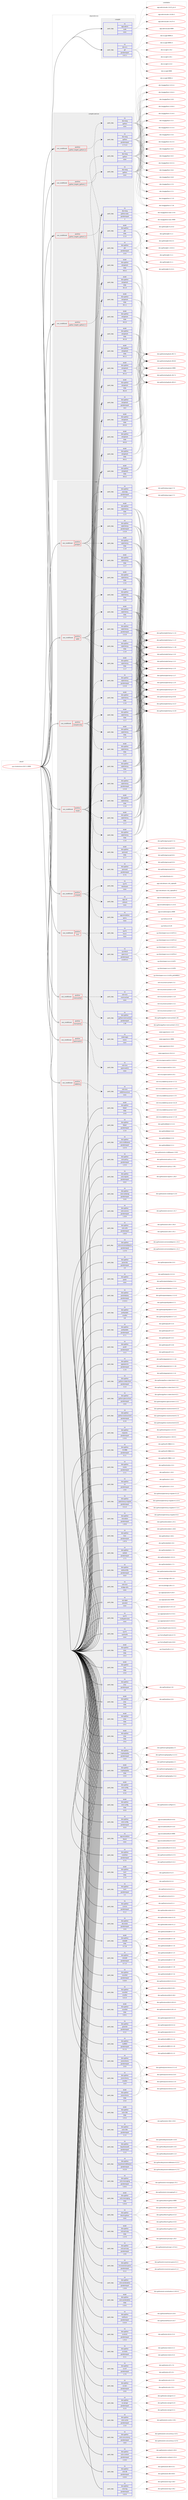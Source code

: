 digraph prolog {

# *************
# Graph options
# *************

newrank=true;
concentrate=true;
compound=true;
graph [rankdir=LR,fontname=Helvetica,fontsize=10,ranksep=1.5];#, ranksep=2.5, nodesep=0.2];
edge  [arrowhead=vee];
node  [fontname=Helvetica,fontsize=10];

# **********
# The ebuild
# **********

subgraph cluster_leftcol {
color=gray;
rank=same;
label=<<i>ebuild</i>>;
id [label="sys-cluster/nova-2017.2.9999", color=red, width=4, href="../sys-cluster/nova-2017.2.9999.svg"];
}

# ****************
# The dependencies
# ****************

subgraph cluster_midcol {
color=gray;
label=<<i>dependencies</i>>;
subgraph cluster_compile {
fillcolor="#eeeeee";
style=filled;
label=<<i>compile</i>>;
subgraph pack1237468 {
dependency1724668 [label=<<TABLE BORDER="0" CELLBORDER="1" CELLSPACING="0" CELLPADDING="4" WIDTH="220"><TR><TD ROWSPAN="6" CELLPADDING="30">pack_dep</TD></TR><TR><TD WIDTH="110">no</TD></TR><TR><TD>app-admin</TD></TR><TR><TD>sudo</TD></TR><TR><TD>none</TD></TR><TR><TD></TD></TR></TABLE>>, shape=none, color=blue];
}
id:e -> dependency1724668:w [weight=20,style="solid",arrowhead="vee"];
subgraph pack1237469 {
dependency1724669 [label=<<TABLE BORDER="0" CELLBORDER="1" CELLSPACING="0" CELLPADDING="4" WIDTH="220"><TR><TD ROWSPAN="6" CELLPADDING="30">pack_dep</TD></TR><TR><TD WIDTH="110">no</TD></TR><TR><TD>dev-vcs</TD></TR><TR><TD>git</TD></TR><TR><TD>greaterequal</TD></TR><TR><TD>1.8.2.1</TD></TR></TABLE>>, shape=none, color=blue];
}
id:e -> dependency1724669:w [weight=20,style="solid",arrowhead="vee"];
}
subgraph cluster_compileandrun {
fillcolor="#eeeeee";
style=filled;
label=<<i>compile and run</i>>;
subgraph cond458951 {
dependency1724670 [label=<<TABLE BORDER="0" CELLBORDER="1" CELLSPACING="0" CELLPADDING="4"><TR><TD ROWSPAN="3" CELLPADDING="10">use_conditional</TD></TR><TR><TD>positive</TD></TR><TR><TD>python_targets_python2_7</TD></TR></TABLE>>, shape=none, color=red];
subgraph pack1237470 {
dependency1724671 [label=<<TABLE BORDER="0" CELLBORDER="1" CELLSPACING="0" CELLPADDING="4" WIDTH="220"><TR><TD ROWSPAN="6" CELLPADDING="30">pack_dep</TD></TR><TR><TD WIDTH="110">no</TD></TR><TR><TD>dev-lang</TD></TR><TR><TD>python</TD></TR><TR><TD>greaterequal</TD></TR><TR><TD>2.7.5-r2</TD></TR></TABLE>>, shape=none, color=blue];
}
dependency1724670:e -> dependency1724671:w [weight=20,style="dashed",arrowhead="vee"];
}
id:e -> dependency1724670:w [weight=20,style="solid",arrowhead="odotvee"];
subgraph cond458952 {
dependency1724672 [label=<<TABLE BORDER="0" CELLBORDER="1" CELLSPACING="0" CELLPADDING="4"><TR><TD ROWSPAN="3" CELLPADDING="10">use_conditional</TD></TR><TR><TD>positive</TD></TR><TR><TD>python_targets_python3_4</TD></TR></TABLE>>, shape=none, color=red];
subgraph pack1237471 {
dependency1724673 [label=<<TABLE BORDER="0" CELLBORDER="1" CELLSPACING="0" CELLPADDING="4" WIDTH="220"><TR><TD ROWSPAN="6" CELLPADDING="30">pack_dep</TD></TR><TR><TD WIDTH="110">no</TD></TR><TR><TD>dev-lang</TD></TR><TR><TD>python</TD></TR><TR><TD>none</TD></TR><TR><TD></TD></TR></TABLE>>, shape=none, color=blue];
}
dependency1724672:e -> dependency1724673:w [weight=20,style="dashed",arrowhead="vee"];
}
id:e -> dependency1724672:w [weight=20,style="solid",arrowhead="odotvee"];
subgraph cond458953 {
dependency1724674 [label=<<TABLE BORDER="0" CELLBORDER="1" CELLSPACING="0" CELLPADDING="4"><TR><TD ROWSPAN="3" CELLPADDING="10">use_conditional</TD></TR><TR><TD>positive</TD></TR><TR><TD>python_targets_python3_5</TD></TR></TABLE>>, shape=none, color=red];
subgraph pack1237472 {
dependency1724675 [label=<<TABLE BORDER="0" CELLBORDER="1" CELLSPACING="0" CELLPADDING="4" WIDTH="220"><TR><TD ROWSPAN="6" CELLPADDING="30">pack_dep</TD></TR><TR><TD WIDTH="110">no</TD></TR><TR><TD>dev-lang</TD></TR><TR><TD>python</TD></TR><TR><TD>none</TD></TR><TR><TD></TD></TR></TABLE>>, shape=none, color=blue];
}
dependency1724674:e -> dependency1724675:w [weight=20,style="dashed",arrowhead="vee"];
}
id:e -> dependency1724674:w [weight=20,style="solid",arrowhead="odotvee"];
subgraph cond458954 {
dependency1724676 [label=<<TABLE BORDER="0" CELLBORDER="1" CELLSPACING="0" CELLPADDING="4"><TR><TD ROWSPAN="3" CELLPADDING="10">use_conditional</TD></TR><TR><TD>positive</TD></TR><TR><TD>python_targets_python3_6</TD></TR></TABLE>>, shape=none, color=red];
subgraph pack1237473 {
dependency1724677 [label=<<TABLE BORDER="0" CELLBORDER="1" CELLSPACING="0" CELLPADDING="4" WIDTH="220"><TR><TD ROWSPAN="6" CELLPADDING="30">pack_dep</TD></TR><TR><TD WIDTH="110">no</TD></TR><TR><TD>dev-lang</TD></TR><TR><TD>python</TD></TR><TR><TD>none</TD></TR><TR><TD></TD></TR></TABLE>>, shape=none, color=blue];
}
dependency1724676:e -> dependency1724677:w [weight=20,style="dashed",arrowhead="vee"];
}
id:e -> dependency1724676:w [weight=20,style="solid",arrowhead="odotvee"];
subgraph pack1237474 {
dependency1724678 [label=<<TABLE BORDER="0" CELLBORDER="1" CELLSPACING="0" CELLPADDING="4" WIDTH="220"><TR><TD ROWSPAN="6" CELLPADDING="30">pack_dep</TD></TR><TR><TD WIDTH="110">no</TD></TR><TR><TD>dev-lang</TD></TR><TR><TD>python-exec</TD></TR><TR><TD>greaterequal</TD></TR><TR><TD>2</TD></TR></TABLE>>, shape=none, color=blue];
}
id:e -> dependency1724678:w [weight=20,style="solid",arrowhead="odotvee"];
subgraph pack1237475 {
dependency1724679 [label=<<TABLE BORDER="0" CELLBORDER="1" CELLSPACING="0" CELLPADDING="4" WIDTH="220"><TR><TD ROWSPAN="6" CELLPADDING="30">pack_dep</TD></TR><TR><TD WIDTH="110">no</TD></TR><TR><TD>dev-python</TD></TR><TR><TD>pbr</TD></TR><TR><TD>greaterequal</TD></TR><TR><TD>2.0.0</TD></TR></TABLE>>, shape=none, color=blue];
}
id:e -> dependency1724679:w [weight=20,style="solid",arrowhead="odotvee"];
subgraph pack1237476 {
dependency1724680 [label=<<TABLE BORDER="0" CELLBORDER="1" CELLSPACING="0" CELLPADDING="4" WIDTH="220"><TR><TD ROWSPAN="6" CELLPADDING="30">pack_dep</TD></TR><TR><TD WIDTH="110">no</TD></TR><TR><TD>dev-python</TD></TR><TR><TD>setuptools</TD></TR><TR><TD>greaterequal</TD></TR><TR><TD>16.0</TD></TR></TABLE>>, shape=none, color=blue];
}
id:e -> dependency1724680:w [weight=20,style="solid",arrowhead="odotvee"];
subgraph pack1237477 {
dependency1724681 [label=<<TABLE BORDER="0" CELLBORDER="1" CELLSPACING="0" CELLPADDING="4" WIDTH="220"><TR><TD ROWSPAN="6" CELLPADDING="30">pack_dep</TD></TR><TR><TD WIDTH="110">weak</TD></TR><TR><TD>dev-python</TD></TR><TR><TD>pbr</TD></TR><TR><TD>tilde</TD></TR><TR><TD>2.1.0</TD></TR></TABLE>>, shape=none, color=blue];
}
id:e -> dependency1724681:w [weight=20,style="solid",arrowhead="odotvee"];
subgraph pack1237478 {
dependency1724682 [label=<<TABLE BORDER="0" CELLBORDER="1" CELLSPACING="0" CELLPADDING="4" WIDTH="220"><TR><TD ROWSPAN="6" CELLPADDING="30">pack_dep</TD></TR><TR><TD WIDTH="110">weak</TD></TR><TR><TD>dev-python</TD></TR><TR><TD>setuptools</TD></TR><TR><TD>tilde</TD></TR><TR><TD>24.0.0</TD></TR></TABLE>>, shape=none, color=blue];
}
id:e -> dependency1724682:w [weight=20,style="solid",arrowhead="odotvee"];
subgraph pack1237479 {
dependency1724683 [label=<<TABLE BORDER="0" CELLBORDER="1" CELLSPACING="0" CELLPADDING="4" WIDTH="220"><TR><TD ROWSPAN="6" CELLPADDING="30">pack_dep</TD></TR><TR><TD WIDTH="110">weak</TD></TR><TR><TD>dev-python</TD></TR><TR><TD>setuptools</TD></TR><TR><TD>tilde</TD></TR><TR><TD>34.0.0</TD></TR></TABLE>>, shape=none, color=blue];
}
id:e -> dependency1724683:w [weight=20,style="solid",arrowhead="odotvee"];
subgraph pack1237480 {
dependency1724684 [label=<<TABLE BORDER="0" CELLBORDER="1" CELLSPACING="0" CELLPADDING="4" WIDTH="220"><TR><TD ROWSPAN="6" CELLPADDING="30">pack_dep</TD></TR><TR><TD WIDTH="110">weak</TD></TR><TR><TD>dev-python</TD></TR><TR><TD>setuptools</TD></TR><TR><TD>tilde</TD></TR><TR><TD>34.0.1</TD></TR></TABLE>>, shape=none, color=blue];
}
id:e -> dependency1724684:w [weight=20,style="solid",arrowhead="odotvee"];
subgraph pack1237481 {
dependency1724685 [label=<<TABLE BORDER="0" CELLBORDER="1" CELLSPACING="0" CELLPADDING="4" WIDTH="220"><TR><TD ROWSPAN="6" CELLPADDING="30">pack_dep</TD></TR><TR><TD WIDTH="110">weak</TD></TR><TR><TD>dev-python</TD></TR><TR><TD>setuptools</TD></TR><TR><TD>tilde</TD></TR><TR><TD>34.0.2</TD></TR></TABLE>>, shape=none, color=blue];
}
id:e -> dependency1724685:w [weight=20,style="solid",arrowhead="odotvee"];
subgraph pack1237482 {
dependency1724686 [label=<<TABLE BORDER="0" CELLBORDER="1" CELLSPACING="0" CELLPADDING="4" WIDTH="220"><TR><TD ROWSPAN="6" CELLPADDING="30">pack_dep</TD></TR><TR><TD WIDTH="110">weak</TD></TR><TR><TD>dev-python</TD></TR><TR><TD>setuptools</TD></TR><TR><TD>tilde</TD></TR><TR><TD>34.0.3</TD></TR></TABLE>>, shape=none, color=blue];
}
id:e -> dependency1724686:w [weight=20,style="solid",arrowhead="odotvee"];
subgraph pack1237483 {
dependency1724687 [label=<<TABLE BORDER="0" CELLBORDER="1" CELLSPACING="0" CELLPADDING="4" WIDTH="220"><TR><TD ROWSPAN="6" CELLPADDING="30">pack_dep</TD></TR><TR><TD WIDTH="110">weak</TD></TR><TR><TD>dev-python</TD></TR><TR><TD>setuptools</TD></TR><TR><TD>tilde</TD></TR><TR><TD>34.1.0</TD></TR></TABLE>>, shape=none, color=blue];
}
id:e -> dependency1724687:w [weight=20,style="solid",arrowhead="odotvee"];
subgraph pack1237484 {
dependency1724688 [label=<<TABLE BORDER="0" CELLBORDER="1" CELLSPACING="0" CELLPADDING="4" WIDTH="220"><TR><TD ROWSPAN="6" CELLPADDING="30">pack_dep</TD></TR><TR><TD WIDTH="110">weak</TD></TR><TR><TD>dev-python</TD></TR><TR><TD>setuptools</TD></TR><TR><TD>tilde</TD></TR><TR><TD>34.1.1</TD></TR></TABLE>>, shape=none, color=blue];
}
id:e -> dependency1724688:w [weight=20,style="solid",arrowhead="odotvee"];
subgraph pack1237485 {
dependency1724689 [label=<<TABLE BORDER="0" CELLBORDER="1" CELLSPACING="0" CELLPADDING="4" WIDTH="220"><TR><TD ROWSPAN="6" CELLPADDING="30">pack_dep</TD></TR><TR><TD WIDTH="110">weak</TD></TR><TR><TD>dev-python</TD></TR><TR><TD>setuptools</TD></TR><TR><TD>tilde</TD></TR><TR><TD>34.2.0</TD></TR></TABLE>>, shape=none, color=blue];
}
id:e -> dependency1724689:w [weight=20,style="solid",arrowhead="odotvee"];
subgraph pack1237486 {
dependency1724690 [label=<<TABLE BORDER="0" CELLBORDER="1" CELLSPACING="0" CELLPADDING="4" WIDTH="220"><TR><TD ROWSPAN="6" CELLPADDING="30">pack_dep</TD></TR><TR><TD WIDTH="110">weak</TD></TR><TR><TD>dev-python</TD></TR><TR><TD>setuptools</TD></TR><TR><TD>tilde</TD></TR><TR><TD>34.3.0</TD></TR></TABLE>>, shape=none, color=blue];
}
id:e -> dependency1724690:w [weight=20,style="solid",arrowhead="odotvee"];
subgraph pack1237487 {
dependency1724691 [label=<<TABLE BORDER="0" CELLBORDER="1" CELLSPACING="0" CELLPADDING="4" WIDTH="220"><TR><TD ROWSPAN="6" CELLPADDING="30">pack_dep</TD></TR><TR><TD WIDTH="110">weak</TD></TR><TR><TD>dev-python</TD></TR><TR><TD>setuptools</TD></TR><TR><TD>tilde</TD></TR><TR><TD>34.3.1</TD></TR></TABLE>>, shape=none, color=blue];
}
id:e -> dependency1724691:w [weight=20,style="solid",arrowhead="odotvee"];
subgraph pack1237488 {
dependency1724692 [label=<<TABLE BORDER="0" CELLBORDER="1" CELLSPACING="0" CELLPADDING="4" WIDTH="220"><TR><TD ROWSPAN="6" CELLPADDING="30">pack_dep</TD></TR><TR><TD WIDTH="110">weak</TD></TR><TR><TD>dev-python</TD></TR><TR><TD>setuptools</TD></TR><TR><TD>tilde</TD></TR><TR><TD>34.3.2</TD></TR></TABLE>>, shape=none, color=blue];
}
id:e -> dependency1724692:w [weight=20,style="solid",arrowhead="odotvee"];
subgraph pack1237489 {
dependency1724693 [label=<<TABLE BORDER="0" CELLBORDER="1" CELLSPACING="0" CELLPADDING="4" WIDTH="220"><TR><TD ROWSPAN="6" CELLPADDING="30">pack_dep</TD></TR><TR><TD WIDTH="110">weak</TD></TR><TR><TD>dev-python</TD></TR><TR><TD>setuptools</TD></TR><TR><TD>tilde</TD></TR><TR><TD>36.2.0</TD></TR></TABLE>>, shape=none, color=blue];
}
id:e -> dependency1724693:w [weight=20,style="solid",arrowhead="odotvee"];
}
subgraph cluster_run {
fillcolor="#eeeeee";
style=filled;
label=<<i>run</i>>;
subgraph cond458955 {
dependency1724694 [label=<<TABLE BORDER="0" CELLBORDER="1" CELLSPACING="0" CELLPADDING="4"><TR><TD ROWSPAN="3" CELLPADDING="10">use_conditional</TD></TR><TR><TD>positive</TD></TR><TR><TD>compute</TD></TR></TABLE>>, shape=none, color=red];
subgraph pack1237490 {
dependency1724695 [label=<<TABLE BORDER="0" CELLBORDER="1" CELLSPACING="0" CELLPADDING="4" WIDTH="220"><TR><TD ROWSPAN="6" CELLPADDING="30">pack_dep</TD></TR><TR><TD WIDTH="110">no</TD></TR><TR><TD>app-cdr</TD></TR><TR><TD>cdrtools</TD></TR><TR><TD>none</TD></TR><TR><TD></TD></TR></TABLE>>, shape=none, color=blue];
}
dependency1724694:e -> dependency1724695:w [weight=20,style="dashed",arrowhead="vee"];
subgraph pack1237491 {
dependency1724696 [label=<<TABLE BORDER="0" CELLBORDER="1" CELLSPACING="0" CELLPADDING="4" WIDTH="220"><TR><TD ROWSPAN="6" CELLPADDING="30">pack_dep</TD></TR><TR><TD WIDTH="110">no</TD></TR><TR><TD>sys-fs</TD></TR><TR><TD>dosfstools</TD></TR><TR><TD>none</TD></TR><TR><TD></TD></TR></TABLE>>, shape=none, color=blue];
}
dependency1724694:e -> dependency1724696:w [weight=20,style="dashed",arrowhead="vee"];
subgraph pack1237492 {
dependency1724697 [label=<<TABLE BORDER="0" CELLBORDER="1" CELLSPACING="0" CELLPADDING="4" WIDTH="220"><TR><TD ROWSPAN="6" CELLPADDING="30">pack_dep</TD></TR><TR><TD WIDTH="110">no</TD></TR><TR><TD>app-emulation</TD></TR><TR><TD>qemu</TD></TR><TR><TD>none</TD></TR><TR><TD></TD></TR></TABLE>>, shape=none, color=blue];
}
dependency1724694:e -> dependency1724697:w [weight=20,style="dashed",arrowhead="vee"];
}
id:e -> dependency1724694:w [weight=20,style="solid",arrowhead="odot"];
subgraph cond458956 {
dependency1724698 [label=<<TABLE BORDER="0" CELLBORDER="1" CELLSPACING="0" CELLPADDING="4"><TR><TD ROWSPAN="3" CELLPADDING="10">use_conditional</TD></TR><TR><TD>positive</TD></TR><TR><TD>compute-only</TD></TR></TABLE>>, shape=none, color=red];
subgraph pack1237493 {
dependency1724699 [label=<<TABLE BORDER="0" CELLBORDER="1" CELLSPACING="0" CELLPADDING="4" WIDTH="220"><TR><TD ROWSPAN="6" CELLPADDING="30">pack_dep</TD></TR><TR><TD WIDTH="110">no</TD></TR><TR><TD>dev-python</TD></TR><TR><TD>sqlalchemy</TD></TR><TR><TD>greaterequal</TD></TR><TR><TD>1.0.10</TD></TR></TABLE>>, shape=none, color=blue];
}
dependency1724698:e -> dependency1724699:w [weight=20,style="dashed",arrowhead="vee"];
subgraph pack1237494 {
dependency1724700 [label=<<TABLE BORDER="0" CELLBORDER="1" CELLSPACING="0" CELLPADDING="4" WIDTH="220"><TR><TD ROWSPAN="6" CELLPADDING="30">pack_dep</TD></TR><TR><TD WIDTH="110">weak</TD></TR><TR><TD>dev-python</TD></TR><TR><TD>sqlalchemy</TD></TR><TR><TD>tilde</TD></TR><TR><TD>1.1.5</TD></TR></TABLE>>, shape=none, color=blue];
}
dependency1724698:e -> dependency1724700:w [weight=20,style="dashed",arrowhead="vee"];
subgraph pack1237495 {
dependency1724701 [label=<<TABLE BORDER="0" CELLBORDER="1" CELLSPACING="0" CELLPADDING="4" WIDTH="220"><TR><TD ROWSPAN="6" CELLPADDING="30">pack_dep</TD></TR><TR><TD WIDTH="110">weak</TD></TR><TR><TD>dev-python</TD></TR><TR><TD>sqlalchemy</TD></TR><TR><TD>tilde</TD></TR><TR><TD>1.1.6</TD></TR></TABLE>>, shape=none, color=blue];
}
dependency1724698:e -> dependency1724701:w [weight=20,style="dashed",arrowhead="vee"];
subgraph pack1237496 {
dependency1724702 [label=<<TABLE BORDER="0" CELLBORDER="1" CELLSPACING="0" CELLPADDING="4" WIDTH="220"><TR><TD ROWSPAN="6" CELLPADDING="30">pack_dep</TD></TR><TR><TD WIDTH="110">weak</TD></TR><TR><TD>dev-python</TD></TR><TR><TD>sqlalchemy</TD></TR><TR><TD>tilde</TD></TR><TR><TD>1.1.7</TD></TR></TABLE>>, shape=none, color=blue];
}
dependency1724698:e -> dependency1724702:w [weight=20,style="dashed",arrowhead="vee"];
subgraph pack1237497 {
dependency1724703 [label=<<TABLE BORDER="0" CELLBORDER="1" CELLSPACING="0" CELLPADDING="4" WIDTH="220"><TR><TD ROWSPAN="6" CELLPADDING="30">pack_dep</TD></TR><TR><TD WIDTH="110">weak</TD></TR><TR><TD>dev-python</TD></TR><TR><TD>sqlalchemy</TD></TR><TR><TD>tilde</TD></TR><TR><TD>1.1.8</TD></TR></TABLE>>, shape=none, color=blue];
}
dependency1724698:e -> dependency1724703:w [weight=20,style="dashed",arrowhead="vee"];
}
id:e -> dependency1724698:w [weight=20,style="solid",arrowhead="odot"];
subgraph cond458957 {
dependency1724704 [label=<<TABLE BORDER="0" CELLBORDER="1" CELLSPACING="0" CELLPADDING="4"><TR><TD ROWSPAN="3" CELLPADDING="10">use_conditional</TD></TR><TR><TD>positive</TD></TR><TR><TD>iscsi</TD></TR></TABLE>>, shape=none, color=red];
subgraph pack1237498 {
dependency1724705 [label=<<TABLE BORDER="0" CELLBORDER="1" CELLSPACING="0" CELLPADDING="4" WIDTH="220"><TR><TD ROWSPAN="6" CELLPADDING="30">pack_dep</TD></TR><TR><TD WIDTH="110">no</TD></TR><TR><TD>sys-fs</TD></TR><TR><TD>lsscsi</TD></TR><TR><TD>none</TD></TR><TR><TD></TD></TR></TABLE>>, shape=none, color=blue];
}
dependency1724704:e -> dependency1724705:w [weight=20,style="dashed",arrowhead="vee"];
subgraph pack1237499 {
dependency1724706 [label=<<TABLE BORDER="0" CELLBORDER="1" CELLSPACING="0" CELLPADDING="4" WIDTH="220"><TR><TD ROWSPAN="6" CELLPADDING="30">pack_dep</TD></TR><TR><TD WIDTH="110">no</TD></TR><TR><TD>sys-block</TD></TR><TR><TD>open-iscsi</TD></TR><TR><TD>greaterequal</TD></TR><TR><TD>2.0.873-r1</TD></TR></TABLE>>, shape=none, color=blue];
}
dependency1724704:e -> dependency1724706:w [weight=20,style="dashed",arrowhead="vee"];
}
id:e -> dependency1724704:w [weight=20,style="solid",arrowhead="odot"];
subgraph cond458958 {
dependency1724707 [label=<<TABLE BORDER="0" CELLBORDER="1" CELLSPACING="0" CELLPADDING="4"><TR><TD ROWSPAN="3" CELLPADDING="10">use_conditional</TD></TR><TR><TD>positive</TD></TR><TR><TD>memcached</TD></TR></TABLE>>, shape=none, color=red];
subgraph pack1237500 {
dependency1724708 [label=<<TABLE BORDER="0" CELLBORDER="1" CELLSPACING="0" CELLPADDING="4" WIDTH="220"><TR><TD ROWSPAN="6" CELLPADDING="30">pack_dep</TD></TR><TR><TD WIDTH="110">no</TD></TR><TR><TD>net-misc</TD></TR><TR><TD>memcached</TD></TR><TR><TD>none</TD></TR><TR><TD></TD></TR></TABLE>>, shape=none, color=blue];
}
dependency1724707:e -> dependency1724708:w [weight=20,style="dashed",arrowhead="vee"];
subgraph pack1237501 {
dependency1724709 [label=<<TABLE BORDER="0" CELLBORDER="1" CELLSPACING="0" CELLPADDING="4" WIDTH="220"><TR><TD ROWSPAN="6" CELLPADDING="30">pack_dep</TD></TR><TR><TD WIDTH="110">no</TD></TR><TR><TD>dev-python</TD></TR><TR><TD>python-memcached</TD></TR><TR><TD>greaterequal</TD></TR><TR><TD>1.58</TD></TR></TABLE>>, shape=none, color=blue];
}
dependency1724707:e -> dependency1724709:w [weight=20,style="dashed",arrowhead="vee"];
}
id:e -> dependency1724707:w [weight=20,style="solid",arrowhead="odot"];
subgraph cond458959 {
dependency1724710 [label=<<TABLE BORDER="0" CELLBORDER="1" CELLSPACING="0" CELLPADDING="4"><TR><TD ROWSPAN="3" CELLPADDING="10">use_conditional</TD></TR><TR><TD>positive</TD></TR><TR><TD>mysql</TD></TR></TABLE>>, shape=none, color=red];
subgraph pack1237502 {
dependency1724711 [label=<<TABLE BORDER="0" CELLBORDER="1" CELLSPACING="0" CELLPADDING="4" WIDTH="220"><TR><TD ROWSPAN="6" CELLPADDING="30">pack_dep</TD></TR><TR><TD WIDTH="110">no</TD></TR><TR><TD>dev-python</TD></TR><TR><TD>pymysql</TD></TR><TR><TD>greaterequal</TD></TR><TR><TD>0.7.6</TD></TR></TABLE>>, shape=none, color=blue];
}
dependency1724710:e -> dependency1724711:w [weight=20,style="dashed",arrowhead="vee"];
subgraph pack1237503 {
dependency1724712 [label=<<TABLE BORDER="0" CELLBORDER="1" CELLSPACING="0" CELLPADDING="4" WIDTH="220"><TR><TD ROWSPAN="6" CELLPADDING="30">pack_dep</TD></TR><TR><TD WIDTH="110">weak</TD></TR><TR><TD>dev-python</TD></TR><TR><TD>pymysql</TD></TR><TR><TD>tilde</TD></TR><TR><TD>0.7.7</TD></TR></TABLE>>, shape=none, color=blue];
}
dependency1724710:e -> dependency1724712:w [weight=20,style="dashed",arrowhead="vee"];
subgraph pack1237504 {
dependency1724713 [label=<<TABLE BORDER="0" CELLBORDER="1" CELLSPACING="0" CELLPADDING="4" WIDTH="220"><TR><TD ROWSPAN="6" CELLPADDING="30">pack_dep</TD></TR><TR><TD WIDTH="110">no</TD></TR><TR><TD>dev-python</TD></TR><TR><TD>sqlalchemy</TD></TR><TR><TD>greaterequal</TD></TR><TR><TD>1.0.10</TD></TR></TABLE>>, shape=none, color=blue];
}
dependency1724710:e -> dependency1724713:w [weight=20,style="dashed",arrowhead="vee"];
subgraph pack1237505 {
dependency1724714 [label=<<TABLE BORDER="0" CELLBORDER="1" CELLSPACING="0" CELLPADDING="4" WIDTH="220"><TR><TD ROWSPAN="6" CELLPADDING="30">pack_dep</TD></TR><TR><TD WIDTH="110">weak</TD></TR><TR><TD>dev-python</TD></TR><TR><TD>sqlalchemy</TD></TR><TR><TD>tilde</TD></TR><TR><TD>1.1.5</TD></TR></TABLE>>, shape=none, color=blue];
}
dependency1724710:e -> dependency1724714:w [weight=20,style="dashed",arrowhead="vee"];
subgraph pack1237506 {
dependency1724715 [label=<<TABLE BORDER="0" CELLBORDER="1" CELLSPACING="0" CELLPADDING="4" WIDTH="220"><TR><TD ROWSPAN="6" CELLPADDING="30">pack_dep</TD></TR><TR><TD WIDTH="110">weak</TD></TR><TR><TD>dev-python</TD></TR><TR><TD>sqlalchemy</TD></TR><TR><TD>tilde</TD></TR><TR><TD>1.1.6</TD></TR></TABLE>>, shape=none, color=blue];
}
dependency1724710:e -> dependency1724715:w [weight=20,style="dashed",arrowhead="vee"];
subgraph pack1237507 {
dependency1724716 [label=<<TABLE BORDER="0" CELLBORDER="1" CELLSPACING="0" CELLPADDING="4" WIDTH="220"><TR><TD ROWSPAN="6" CELLPADDING="30">pack_dep</TD></TR><TR><TD WIDTH="110">weak</TD></TR><TR><TD>dev-python</TD></TR><TR><TD>sqlalchemy</TD></TR><TR><TD>tilde</TD></TR><TR><TD>1.1.7</TD></TR></TABLE>>, shape=none, color=blue];
}
dependency1724710:e -> dependency1724716:w [weight=20,style="dashed",arrowhead="vee"];
subgraph pack1237508 {
dependency1724717 [label=<<TABLE BORDER="0" CELLBORDER="1" CELLSPACING="0" CELLPADDING="4" WIDTH="220"><TR><TD ROWSPAN="6" CELLPADDING="30">pack_dep</TD></TR><TR><TD WIDTH="110">weak</TD></TR><TR><TD>dev-python</TD></TR><TR><TD>sqlalchemy</TD></TR><TR><TD>tilde</TD></TR><TR><TD>1.1.8</TD></TR></TABLE>>, shape=none, color=blue];
}
dependency1724710:e -> dependency1724717:w [weight=20,style="dashed",arrowhead="vee"];
}
id:e -> dependency1724710:w [weight=20,style="solid",arrowhead="odot"];
subgraph cond458960 {
dependency1724718 [label=<<TABLE BORDER="0" CELLBORDER="1" CELLSPACING="0" CELLPADDING="4"><TR><TD ROWSPAN="3" CELLPADDING="10">use_conditional</TD></TR><TR><TD>positive</TD></TR><TR><TD>novncproxy</TD></TR></TABLE>>, shape=none, color=red];
subgraph pack1237509 {
dependency1724719 [label=<<TABLE BORDER="0" CELLBORDER="1" CELLSPACING="0" CELLPADDING="4" WIDTH="220"><TR><TD ROWSPAN="6" CELLPADDING="30">pack_dep</TD></TR><TR><TD WIDTH="110">no</TD></TR><TR><TD>www-apps</TD></TR><TR><TD>novnc</TD></TR><TR><TD>none</TD></TR><TR><TD></TD></TR></TABLE>>, shape=none, color=blue];
}
dependency1724718:e -> dependency1724719:w [weight=20,style="dashed",arrowhead="vee"];
}
id:e -> dependency1724718:w [weight=20,style="solid",arrowhead="odot"];
subgraph cond458961 {
dependency1724720 [label=<<TABLE BORDER="0" CELLBORDER="1" CELLSPACING="0" CELLPADDING="4"><TR><TD ROWSPAN="3" CELLPADDING="10">use_conditional</TD></TR><TR><TD>positive</TD></TR><TR><TD>openvswitch</TD></TR></TABLE>>, shape=none, color=red];
subgraph pack1237510 {
dependency1724721 [label=<<TABLE BORDER="0" CELLBORDER="1" CELLSPACING="0" CELLPADDING="4" WIDTH="220"><TR><TD ROWSPAN="6" CELLPADDING="30">pack_dep</TD></TR><TR><TD WIDTH="110">no</TD></TR><TR><TD>net-misc</TD></TR><TR><TD>openvswitch</TD></TR><TR><TD>none</TD></TR><TR><TD></TD></TR></TABLE>>, shape=none, color=blue];
}
dependency1724720:e -> dependency1724721:w [weight=20,style="dashed",arrowhead="vee"];
}
id:e -> dependency1724720:w [weight=20,style="solid",arrowhead="odot"];
subgraph cond458962 {
dependency1724722 [label=<<TABLE BORDER="0" CELLBORDER="1" CELLSPACING="0" CELLPADDING="4"><TR><TD ROWSPAN="3" CELLPADDING="10">use_conditional</TD></TR><TR><TD>positive</TD></TR><TR><TD>postgres</TD></TR></TABLE>>, shape=none, color=red];
subgraph pack1237511 {
dependency1724723 [label=<<TABLE BORDER="0" CELLBORDER="1" CELLSPACING="0" CELLPADDING="4" WIDTH="220"><TR><TD ROWSPAN="6" CELLPADDING="30">pack_dep</TD></TR><TR><TD WIDTH="110">no</TD></TR><TR><TD>dev-python</TD></TR><TR><TD>psycopg</TD></TR><TR><TD>greaterequal</TD></TR><TR><TD>2.5.0</TD></TR></TABLE>>, shape=none, color=blue];
}
dependency1724722:e -> dependency1724723:w [weight=20,style="dashed",arrowhead="vee"];
subgraph pack1237512 {
dependency1724724 [label=<<TABLE BORDER="0" CELLBORDER="1" CELLSPACING="0" CELLPADDING="4" WIDTH="220"><TR><TD ROWSPAN="6" CELLPADDING="30">pack_dep</TD></TR><TR><TD WIDTH="110">no</TD></TR><TR><TD>dev-python</TD></TR><TR><TD>sqlalchemy</TD></TR><TR><TD>greaterequal</TD></TR><TR><TD>1.0.10</TD></TR></TABLE>>, shape=none, color=blue];
}
dependency1724722:e -> dependency1724724:w [weight=20,style="dashed",arrowhead="vee"];
subgraph pack1237513 {
dependency1724725 [label=<<TABLE BORDER="0" CELLBORDER="1" CELLSPACING="0" CELLPADDING="4" WIDTH="220"><TR><TD ROWSPAN="6" CELLPADDING="30">pack_dep</TD></TR><TR><TD WIDTH="110">weak</TD></TR><TR><TD>dev-python</TD></TR><TR><TD>sqlalchemy</TD></TR><TR><TD>tilde</TD></TR><TR><TD>1.1.5</TD></TR></TABLE>>, shape=none, color=blue];
}
dependency1724722:e -> dependency1724725:w [weight=20,style="dashed",arrowhead="vee"];
subgraph pack1237514 {
dependency1724726 [label=<<TABLE BORDER="0" CELLBORDER="1" CELLSPACING="0" CELLPADDING="4" WIDTH="220"><TR><TD ROWSPAN="6" CELLPADDING="30">pack_dep</TD></TR><TR><TD WIDTH="110">weak</TD></TR><TR><TD>dev-python</TD></TR><TR><TD>sqlalchemy</TD></TR><TR><TD>tilde</TD></TR><TR><TD>1.1.6</TD></TR></TABLE>>, shape=none, color=blue];
}
dependency1724722:e -> dependency1724726:w [weight=20,style="dashed",arrowhead="vee"];
subgraph pack1237515 {
dependency1724727 [label=<<TABLE BORDER="0" CELLBORDER="1" CELLSPACING="0" CELLPADDING="4" WIDTH="220"><TR><TD ROWSPAN="6" CELLPADDING="30">pack_dep</TD></TR><TR><TD WIDTH="110">weak</TD></TR><TR><TD>dev-python</TD></TR><TR><TD>sqlalchemy</TD></TR><TR><TD>tilde</TD></TR><TR><TD>1.1.7</TD></TR></TABLE>>, shape=none, color=blue];
}
dependency1724722:e -> dependency1724727:w [weight=20,style="dashed",arrowhead="vee"];
subgraph pack1237516 {
dependency1724728 [label=<<TABLE BORDER="0" CELLBORDER="1" CELLSPACING="0" CELLPADDING="4" WIDTH="220"><TR><TD ROWSPAN="6" CELLPADDING="30">pack_dep</TD></TR><TR><TD WIDTH="110">weak</TD></TR><TR><TD>dev-python</TD></TR><TR><TD>sqlalchemy</TD></TR><TR><TD>tilde</TD></TR><TR><TD>1.1.8</TD></TR></TABLE>>, shape=none, color=blue];
}
dependency1724722:e -> dependency1724728:w [weight=20,style="dashed",arrowhead="vee"];
}
id:e -> dependency1724722:w [weight=20,style="solid",arrowhead="odot"];
subgraph cond458963 {
dependency1724729 [label=<<TABLE BORDER="0" CELLBORDER="1" CELLSPACING="0" CELLPADDING="4"><TR><TD ROWSPAN="3" CELLPADDING="10">use_conditional</TD></TR><TR><TD>positive</TD></TR><TR><TD>rabbitmq</TD></TR></TABLE>>, shape=none, color=red];
subgraph pack1237517 {
dependency1724730 [label=<<TABLE BORDER="0" CELLBORDER="1" CELLSPACING="0" CELLPADDING="4" WIDTH="220"><TR><TD ROWSPAN="6" CELLPADDING="30">pack_dep</TD></TR><TR><TD WIDTH="110">no</TD></TR><TR><TD>net-misc</TD></TR><TR><TD>rabbitmq-server</TD></TR><TR><TD>none</TD></TR><TR><TD></TD></TR></TABLE>>, shape=none, color=blue];
}
dependency1724729:e -> dependency1724730:w [weight=20,style="dashed",arrowhead="vee"];
}
id:e -> dependency1724729:w [weight=20,style="solid",arrowhead="odot"];
subgraph cond458964 {
dependency1724731 [label=<<TABLE BORDER="0" CELLBORDER="1" CELLSPACING="0" CELLPADDING="4"><TR><TD ROWSPAN="3" CELLPADDING="10">use_conditional</TD></TR><TR><TD>positive</TD></TR><TR><TD>sqlite</TD></TR></TABLE>>, shape=none, color=red];
subgraph pack1237518 {
dependency1724732 [label=<<TABLE BORDER="0" CELLBORDER="1" CELLSPACING="0" CELLPADDING="4" WIDTH="220"><TR><TD ROWSPAN="6" CELLPADDING="30">pack_dep</TD></TR><TR><TD WIDTH="110">no</TD></TR><TR><TD>dev-python</TD></TR><TR><TD>sqlalchemy</TD></TR><TR><TD>greaterequal</TD></TR><TR><TD>1.0.10</TD></TR></TABLE>>, shape=none, color=blue];
}
dependency1724731:e -> dependency1724732:w [weight=20,style="dashed",arrowhead="vee"];
subgraph pack1237519 {
dependency1724733 [label=<<TABLE BORDER="0" CELLBORDER="1" CELLSPACING="0" CELLPADDING="4" WIDTH="220"><TR><TD ROWSPAN="6" CELLPADDING="30">pack_dep</TD></TR><TR><TD WIDTH="110">weak</TD></TR><TR><TD>dev-python</TD></TR><TR><TD>sqlalchemy</TD></TR><TR><TD>tilde</TD></TR><TR><TD>1.1.5</TD></TR></TABLE>>, shape=none, color=blue];
}
dependency1724731:e -> dependency1724733:w [weight=20,style="dashed",arrowhead="vee"];
subgraph pack1237520 {
dependency1724734 [label=<<TABLE BORDER="0" CELLBORDER="1" CELLSPACING="0" CELLPADDING="4" WIDTH="220"><TR><TD ROWSPAN="6" CELLPADDING="30">pack_dep</TD></TR><TR><TD WIDTH="110">weak</TD></TR><TR><TD>dev-python</TD></TR><TR><TD>sqlalchemy</TD></TR><TR><TD>tilde</TD></TR><TR><TD>1.1.6</TD></TR></TABLE>>, shape=none, color=blue];
}
dependency1724731:e -> dependency1724734:w [weight=20,style="dashed",arrowhead="vee"];
subgraph pack1237521 {
dependency1724735 [label=<<TABLE BORDER="0" CELLBORDER="1" CELLSPACING="0" CELLPADDING="4" WIDTH="220"><TR><TD ROWSPAN="6" CELLPADDING="30">pack_dep</TD></TR><TR><TD WIDTH="110">weak</TD></TR><TR><TD>dev-python</TD></TR><TR><TD>sqlalchemy</TD></TR><TR><TD>tilde</TD></TR><TR><TD>1.1.7</TD></TR></TABLE>>, shape=none, color=blue];
}
dependency1724731:e -> dependency1724735:w [weight=20,style="dashed",arrowhead="vee"];
subgraph pack1237522 {
dependency1724736 [label=<<TABLE BORDER="0" CELLBORDER="1" CELLSPACING="0" CELLPADDING="4" WIDTH="220"><TR><TD ROWSPAN="6" CELLPADDING="30">pack_dep</TD></TR><TR><TD WIDTH="110">weak</TD></TR><TR><TD>dev-python</TD></TR><TR><TD>sqlalchemy</TD></TR><TR><TD>tilde</TD></TR><TR><TD>1.1.8</TD></TR></TABLE>>, shape=none, color=blue];
}
dependency1724731:e -> dependency1724736:w [weight=20,style="dashed",arrowhead="vee"];
}
id:e -> dependency1724731:w [weight=20,style="solid",arrowhead="odot"];
subgraph pack1237523 {
dependency1724737 [label=<<TABLE BORDER="0" CELLBORDER="1" CELLSPACING="0" CELLPADDING="4" WIDTH="220"><TR><TD ROWSPAN="6" CELLPADDING="30">pack_dep</TD></TR><TR><TD WIDTH="110">no</TD></TR><TR><TD>app-emulation</TD></TR><TR><TD>libvirt</TD></TR><TR><TD>none</TD></TR><TR><TD></TD></TR></TABLE>>, shape=none, color=blue];
}
id:e -> dependency1724737:w [weight=20,style="solid",arrowhead="odot"];
subgraph pack1237524 {
dependency1724738 [label=<<TABLE BORDER="0" CELLBORDER="1" CELLSPACING="0" CELLPADDING="4" WIDTH="220"><TR><TD ROWSPAN="6" CELLPADDING="30">pack_dep</TD></TR><TR><TD WIDTH="110">no</TD></TR><TR><TD>dev-python</TD></TR><TR><TD>Babel</TD></TR><TR><TD>greaterequal</TD></TR><TR><TD>2.3.4</TD></TR></TABLE>>, shape=none, color=blue];
}
id:e -> dependency1724738:w [weight=20,style="solid",arrowhead="odot"];
subgraph pack1237525 {
dependency1724739 [label=<<TABLE BORDER="0" CELLBORDER="1" CELLSPACING="0" CELLPADDING="4" WIDTH="220"><TR><TD ROWSPAN="6" CELLPADDING="30">pack_dep</TD></TR><TR><TD WIDTH="110">no</TD></TR><TR><TD>dev-python</TD></TR><TR><TD>castellan</TD></TR><TR><TD>greaterequal</TD></TR><TR><TD>0.7.0</TD></TR></TABLE>>, shape=none, color=blue];
}
id:e -> dependency1724739:w [weight=20,style="solid",arrowhead="odot"];
subgraph pack1237526 {
dependency1724740 [label=<<TABLE BORDER="0" CELLBORDER="1" CELLSPACING="0" CELLPADDING="4" WIDTH="220"><TR><TD ROWSPAN="6" CELLPADDING="30">pack_dep</TD></TR><TR><TD WIDTH="110">no</TD></TR><TR><TD>dev-python</TD></TR><TR><TD>cryptography</TD></TR><TR><TD>greaterequal</TD></TR><TR><TD>1.6.0</TD></TR></TABLE>>, shape=none, color=blue];
}
id:e -> dependency1724740:w [weight=20,style="solid",arrowhead="odot"];
subgraph pack1237527 {
dependency1724741 [label=<<TABLE BORDER="0" CELLBORDER="1" CELLSPACING="0" CELLPADDING="4" WIDTH="220"><TR><TD ROWSPAN="6" CELLPADDING="30">pack_dep</TD></TR><TR><TD WIDTH="110">no</TD></TR><TR><TD>dev-python</TD></TR><TR><TD>cursive</TD></TR><TR><TD>greaterequal</TD></TR><TR><TD>0.1.2</TD></TR></TABLE>>, shape=none, color=blue];
}
id:e -> dependency1724741:w [weight=20,style="solid",arrowhead="odot"];
subgraph pack1237528 {
dependency1724742 [label=<<TABLE BORDER="0" CELLBORDER="1" CELLSPACING="0" CELLPADDING="4" WIDTH="220"><TR><TD ROWSPAN="6" CELLPADDING="30">pack_dep</TD></TR><TR><TD WIDTH="110">no</TD></TR><TR><TD>dev-python</TD></TR><TR><TD>decorator</TD></TR><TR><TD>greaterequal</TD></TR><TR><TD>3.4.0</TD></TR></TABLE>>, shape=none, color=blue];
}
id:e -> dependency1724742:w [weight=20,style="solid",arrowhead="odot"];
subgraph pack1237529 {
dependency1724743 [label=<<TABLE BORDER="0" CELLBORDER="1" CELLSPACING="0" CELLPADDING="4" WIDTH="220"><TR><TD ROWSPAN="6" CELLPADDING="30">pack_dep</TD></TR><TR><TD WIDTH="110">no</TD></TR><TR><TD>dev-python</TD></TR><TR><TD>eventlet</TD></TR><TR><TD>greaterequal</TD></TR><TR><TD>0.18.4</TD></TR></TABLE>>, shape=none, color=blue];
}
id:e -> dependency1724743:w [weight=20,style="solid",arrowhead="odot"];
subgraph pack1237530 {
dependency1724744 [label=<<TABLE BORDER="0" CELLBORDER="1" CELLSPACING="0" CELLPADDING="4" WIDTH="220"><TR><TD ROWSPAN="6" CELLPADDING="30">pack_dep</TD></TR><TR><TD WIDTH="110">no</TD></TR><TR><TD>dev-python</TD></TR><TR><TD>eventlet</TD></TR><TR><TD>smaller</TD></TR><TR><TD>0.21.0</TD></TR></TABLE>>, shape=none, color=blue];
}
id:e -> dependency1724744:w [weight=20,style="solid",arrowhead="odot"];
subgraph pack1237531 {
dependency1724745 [label=<<TABLE BORDER="0" CELLBORDER="1" CELLSPACING="0" CELLPADDING="4" WIDTH="220"><TR><TD ROWSPAN="6" CELLPADDING="30">pack_dep</TD></TR><TR><TD WIDTH="110">no</TD></TR><TR><TD>dev-python</TD></TR><TR><TD>greenlet</TD></TR><TR><TD>greaterequal</TD></TR><TR><TD>0.3.2</TD></TR></TABLE>>, shape=none, color=blue];
}
id:e -> dependency1724745:w [weight=20,style="solid",arrowhead="odot"];
subgraph pack1237532 {
dependency1724746 [label=<<TABLE BORDER="0" CELLBORDER="1" CELLSPACING="0" CELLPADDING="4" WIDTH="220"><TR><TD ROWSPAN="6" CELLPADDING="30">pack_dep</TD></TR><TR><TD WIDTH="110">no</TD></TR><TR><TD>dev-python</TD></TR><TR><TD>iso8601</TD></TR><TR><TD>greaterequal</TD></TR><TR><TD>0.1.11</TD></TR></TABLE>>, shape=none, color=blue];
}
id:e -> dependency1724746:w [weight=20,style="solid",arrowhead="odot"];
subgraph pack1237533 {
dependency1724747 [label=<<TABLE BORDER="0" CELLBORDER="1" CELLSPACING="0" CELLPADDING="4" WIDTH="220"><TR><TD ROWSPAN="6" CELLPADDING="30">pack_dep</TD></TR><TR><TD WIDTH="110">no</TD></TR><TR><TD>dev-python</TD></TR><TR><TD>jinja</TD></TR><TR><TD>greaterequal</TD></TR><TR><TD>2.8</TD></TR></TABLE>>, shape=none, color=blue];
}
id:e -> dependency1724747:w [weight=20,style="solid",arrowhead="odot"];
subgraph pack1237534 {
dependency1724748 [label=<<TABLE BORDER="0" CELLBORDER="1" CELLSPACING="0" CELLPADDING="4" WIDTH="220"><TR><TD ROWSPAN="6" CELLPADDING="30">pack_dep</TD></TR><TR><TD WIDTH="110">no</TD></TR><TR><TD>dev-python</TD></TR><TR><TD>jsonschema</TD></TR><TR><TD>greaterequal</TD></TR><TR><TD>2.0.0</TD></TR></TABLE>>, shape=none, color=blue];
}
id:e -> dependency1724748:w [weight=20,style="solid",arrowhead="odot"];
subgraph pack1237535 {
dependency1724749 [label=<<TABLE BORDER="0" CELLBORDER="1" CELLSPACING="0" CELLPADDING="4" WIDTH="220"><TR><TD ROWSPAN="6" CELLPADDING="30">pack_dep</TD></TR><TR><TD WIDTH="110">no</TD></TR><TR><TD>dev-python</TD></TR><TR><TD>jsonschema</TD></TR><TR><TD>smaller</TD></TR><TR><TD>3.0.0</TD></TR></TABLE>>, shape=none, color=blue];
}
id:e -> dependency1724749:w [weight=20,style="solid",arrowhead="odot"];
subgraph pack1237536 {
dependency1724750 [label=<<TABLE BORDER="0" CELLBORDER="1" CELLSPACING="0" CELLPADDING="4" WIDTH="220"><TR><TD ROWSPAN="6" CELLPADDING="30">pack_dep</TD></TR><TR><TD WIDTH="110">no</TD></TR><TR><TD>dev-python</TD></TR><TR><TD>keystoneauth</TD></TR><TR><TD>greaterequal</TD></TR><TR><TD>3.1.0</TD></TR></TABLE>>, shape=none, color=blue];
}
id:e -> dependency1724750:w [weight=20,style="solid",arrowhead="odot"];
subgraph pack1237537 {
dependency1724751 [label=<<TABLE BORDER="0" CELLBORDER="1" CELLSPACING="0" CELLPADDING="4" WIDTH="220"><TR><TD ROWSPAN="6" CELLPADDING="30">pack_dep</TD></TR><TR><TD WIDTH="110">no</TD></TR><TR><TD>dev-python</TD></TR><TR><TD>keystonemiddleware</TD></TR><TR><TD>greaterequal</TD></TR><TR><TD>4.12.0</TD></TR></TABLE>>, shape=none, color=blue];
}
id:e -> dependency1724751:w [weight=20,style="solid",arrowhead="odot"];
subgraph pack1237538 {
dependency1724752 [label=<<TABLE BORDER="0" CELLBORDER="1" CELLSPACING="0" CELLPADDING="4" WIDTH="220"><TR><TD ROWSPAN="6" CELLPADDING="30">pack_dep</TD></TR><TR><TD WIDTH="110">no</TD></TR><TR><TD>dev-python</TD></TR><TR><TD>libvirt-python</TD></TR><TR><TD>none</TD></TR><TR><TD></TD></TR></TABLE>>, shape=none, color=blue];
}
id:e -> dependency1724752:w [weight=20,style="solid",arrowhead="odot"];
subgraph pack1237539 {
dependency1724753 [label=<<TABLE BORDER="0" CELLBORDER="1" CELLSPACING="0" CELLPADDING="4" WIDTH="220"><TR><TD ROWSPAN="6" CELLPADDING="30">pack_dep</TD></TR><TR><TD WIDTH="110">no</TD></TR><TR><TD>dev-python</TD></TR><TR><TD>lxml</TD></TR><TR><TD>greaterequal</TD></TR><TR><TD>2.3</TD></TR></TABLE>>, shape=none, color=blue];
}
id:e -> dependency1724753:w [weight=20,style="solid",arrowhead="odot"];
subgraph pack1237540 {
dependency1724754 [label=<<TABLE BORDER="0" CELLBORDER="1" CELLSPACING="0" CELLPADDING="4" WIDTH="220"><TR><TD ROWSPAN="6" CELLPADDING="30">pack_dep</TD></TR><TR><TD WIDTH="110">no</TD></TR><TR><TD>dev-python</TD></TR><TR><TD>microversion-parse</TD></TR><TR><TD>greaterequal</TD></TR><TR><TD>0.1.2</TD></TR></TABLE>>, shape=none, color=blue];
}
id:e -> dependency1724754:w [weight=20,style="solid",arrowhead="odot"];
subgraph pack1237541 {
dependency1724755 [label=<<TABLE BORDER="0" CELLBORDER="1" CELLSPACING="0" CELLPADDING="4" WIDTH="220"><TR><TD ROWSPAN="6" CELLPADDING="30">pack_dep</TD></TR><TR><TD WIDTH="110">no</TD></TR><TR><TD>dev-python</TD></TR><TR><TD>netaddr</TD></TR><TR><TD>greaterequal</TD></TR><TR><TD>0.7.13</TD></TR></TABLE>>, shape=none, color=blue];
}
id:e -> dependency1724755:w [weight=20,style="solid",arrowhead="odot"];
subgraph pack1237542 {
dependency1724756 [label=<<TABLE BORDER="0" CELLBORDER="1" CELLSPACING="0" CELLPADDING="4" WIDTH="220"><TR><TD ROWSPAN="6" CELLPADDING="30">pack_dep</TD></TR><TR><TD WIDTH="110">no</TD></TR><TR><TD>dev-python</TD></TR><TR><TD>netifaces</TD></TR><TR><TD>greaterequal</TD></TR><TR><TD>0.10.4</TD></TR></TABLE>>, shape=none, color=blue];
}
id:e -> dependency1724756:w [weight=20,style="solid",arrowhead="odot"];
subgraph pack1237543 {
dependency1724757 [label=<<TABLE BORDER="0" CELLBORDER="1" CELLSPACING="0" CELLPADDING="4" WIDTH="220"><TR><TD ROWSPAN="6" CELLPADDING="30">pack_dep</TD></TR><TR><TD WIDTH="110">no</TD></TR><TR><TD>dev-python</TD></TR><TR><TD>os-brick</TD></TR><TR><TD>greaterequal</TD></TR><TR><TD>1.15.2</TD></TR></TABLE>>, shape=none, color=blue];
}
id:e -> dependency1724757:w [weight=20,style="solid",arrowhead="odot"];
subgraph pack1237544 {
dependency1724758 [label=<<TABLE BORDER="0" CELLBORDER="1" CELLSPACING="0" CELLPADDING="4" WIDTH="220"><TR><TD ROWSPAN="6" CELLPADDING="30">pack_dep</TD></TR><TR><TD WIDTH="110">no</TD></TR><TR><TD>dev-python</TD></TR><TR><TD>os-traits</TD></TR><TR><TD>greaterequal</TD></TR><TR><TD>0.3.1</TD></TR></TABLE>>, shape=none, color=blue];
}
id:e -> dependency1724758:w [weight=20,style="solid",arrowhead="odot"];
subgraph pack1237545 {
dependency1724759 [label=<<TABLE BORDER="0" CELLBORDER="1" CELLSPACING="0" CELLPADDING="4" WIDTH="220"><TR><TD ROWSPAN="6" CELLPADDING="30">pack_dep</TD></TR><TR><TD WIDTH="110">no</TD></TR><TR><TD>dev-python</TD></TR><TR><TD>os-vif</TD></TR><TR><TD>greaterequal</TD></TR><TR><TD>1.7.0</TD></TR></TABLE>>, shape=none, color=blue];
}
id:e -> dependency1724759:w [weight=20,style="solid",arrowhead="odot"];
subgraph pack1237546 {
dependency1724760 [label=<<TABLE BORDER="0" CELLBORDER="1" CELLSPACING="0" CELLPADDING="4" WIDTH="220"><TR><TD ROWSPAN="6" CELLPADDING="30">pack_dep</TD></TR><TR><TD WIDTH="110">no</TD></TR><TR><TD>dev-python</TD></TR><TR><TD>os-win</TD></TR><TR><TD>greaterequal</TD></TR><TR><TD>2.0.0</TD></TR></TABLE>>, shape=none, color=blue];
}
id:e -> dependency1724760:w [weight=20,style="solid",arrowhead="odot"];
subgraph pack1237547 {
dependency1724761 [label=<<TABLE BORDER="0" CELLBORDER="1" CELLSPACING="0" CELLPADDING="4" WIDTH="220"><TR><TD ROWSPAN="6" CELLPADDING="30">pack_dep</TD></TR><TR><TD WIDTH="110">no</TD></TR><TR><TD>dev-python</TD></TR><TR><TD>os-xenapi</TD></TR><TR><TD>greaterequal</TD></TR><TR><TD>0.2.0</TD></TR></TABLE>>, shape=none, color=blue];
}
id:e -> dependency1724761:w [weight=20,style="solid",arrowhead="odot"];
subgraph pack1237548 {
dependency1724762 [label=<<TABLE BORDER="0" CELLBORDER="1" CELLSPACING="0" CELLPADDING="4" WIDTH="220"><TR><TD ROWSPAN="6" CELLPADDING="30">pack_dep</TD></TR><TR><TD WIDTH="110">no</TD></TR><TR><TD>dev-python</TD></TR><TR><TD>oslo-cache</TD></TR><TR><TD>greaterequal</TD></TR><TR><TD>1.5.0</TD></TR></TABLE>>, shape=none, color=blue];
}
id:e -> dependency1724762:w [weight=20,style="solid",arrowhead="odot"];
subgraph pack1237549 {
dependency1724763 [label=<<TABLE BORDER="0" CELLBORDER="1" CELLSPACING="0" CELLPADDING="4" WIDTH="220"><TR><TD ROWSPAN="6" CELLPADDING="30">pack_dep</TD></TR><TR><TD WIDTH="110">no</TD></TR><TR><TD>dev-python</TD></TR><TR><TD>oslo-concurrency</TD></TR><TR><TD>greaterequal</TD></TR><TR><TD>3.8.0</TD></TR></TABLE>>, shape=none, color=blue];
}
id:e -> dependency1724763:w [weight=20,style="solid",arrowhead="odot"];
subgraph pack1237550 {
dependency1724764 [label=<<TABLE BORDER="0" CELLBORDER="1" CELLSPACING="0" CELLPADDING="4" WIDTH="220"><TR><TD ROWSPAN="6" CELLPADDING="30">pack_dep</TD></TR><TR><TD WIDTH="110">no</TD></TR><TR><TD>dev-python</TD></TR><TR><TD>oslo-config</TD></TR><TR><TD>greaterequal</TD></TR><TR><TD>4.0.0</TD></TR></TABLE>>, shape=none, color=blue];
}
id:e -> dependency1724764:w [weight=20,style="solid",arrowhead="odot"];
subgraph pack1237551 {
dependency1724765 [label=<<TABLE BORDER="0" CELLBORDER="1" CELLSPACING="0" CELLPADDING="4" WIDTH="220"><TR><TD ROWSPAN="6" CELLPADDING="30">pack_dep</TD></TR><TR><TD WIDTH="110">no</TD></TR><TR><TD>dev-python</TD></TR><TR><TD>oslo-context</TD></TR><TR><TD>greaterequal</TD></TR><TR><TD>2.14.0</TD></TR></TABLE>>, shape=none, color=blue];
}
id:e -> dependency1724765:w [weight=20,style="solid",arrowhead="odot"];
subgraph pack1237552 {
dependency1724766 [label=<<TABLE BORDER="0" CELLBORDER="1" CELLSPACING="0" CELLPADDING="4" WIDTH="220"><TR><TD ROWSPAN="6" CELLPADDING="30">pack_dep</TD></TR><TR><TD WIDTH="110">no</TD></TR><TR><TD>dev-python</TD></TR><TR><TD>oslo-db</TD></TR><TR><TD>greaterequal</TD></TR><TR><TD>4.24.0</TD></TR></TABLE>>, shape=none, color=blue];
}
id:e -> dependency1724766:w [weight=20,style="solid",arrowhead="odot"];
subgraph pack1237553 {
dependency1724767 [label=<<TABLE BORDER="0" CELLBORDER="1" CELLSPACING="0" CELLPADDING="4" WIDTH="220"><TR><TD ROWSPAN="6" CELLPADDING="30">pack_dep</TD></TR><TR><TD WIDTH="110">no</TD></TR><TR><TD>dev-python</TD></TR><TR><TD>oslo-i18n</TD></TR><TR><TD>greaterequal</TD></TR><TR><TD>2.1.0</TD></TR></TABLE>>, shape=none, color=blue];
}
id:e -> dependency1724767:w [weight=20,style="solid",arrowhead="odot"];
subgraph pack1237554 {
dependency1724768 [label=<<TABLE BORDER="0" CELLBORDER="1" CELLSPACING="0" CELLPADDING="4" WIDTH="220"><TR><TD ROWSPAN="6" CELLPADDING="30">pack_dep</TD></TR><TR><TD WIDTH="110">no</TD></TR><TR><TD>dev-python</TD></TR><TR><TD>oslo-log</TD></TR><TR><TD>greaterequal</TD></TR><TR><TD>3.22.0</TD></TR></TABLE>>, shape=none, color=blue];
}
id:e -> dependency1724768:w [weight=20,style="solid",arrowhead="odot"];
subgraph pack1237555 {
dependency1724769 [label=<<TABLE BORDER="0" CELLBORDER="1" CELLSPACING="0" CELLPADDING="4" WIDTH="220"><TR><TD ROWSPAN="6" CELLPADDING="30">pack_dep</TD></TR><TR><TD WIDTH="110">no</TD></TR><TR><TD>dev-python</TD></TR><TR><TD>oslo-messaging</TD></TR><TR><TD>greaterequal</TD></TR><TR><TD>5.24.2</TD></TR></TABLE>>, shape=none, color=blue];
}
id:e -> dependency1724769:w [weight=20,style="solid",arrowhead="odot"];
subgraph pack1237556 {
dependency1724770 [label=<<TABLE BORDER="0" CELLBORDER="1" CELLSPACING="0" CELLPADDING="4" WIDTH="220"><TR><TD ROWSPAN="6" CELLPADDING="30">pack_dep</TD></TR><TR><TD WIDTH="110">no</TD></TR><TR><TD>dev-python</TD></TR><TR><TD>oslo-middleware</TD></TR><TR><TD>greaterequal</TD></TR><TR><TD>3.27.0</TD></TR></TABLE>>, shape=none, color=blue];
}
id:e -> dependency1724770:w [weight=20,style="solid",arrowhead="odot"];
subgraph pack1237557 {
dependency1724771 [label=<<TABLE BORDER="0" CELLBORDER="1" CELLSPACING="0" CELLPADDING="4" WIDTH="220"><TR><TD ROWSPAN="6" CELLPADDING="30">pack_dep</TD></TR><TR><TD WIDTH="110">no</TD></TR><TR><TD>dev-python</TD></TR><TR><TD>oslo-policy</TD></TR><TR><TD>greaterequal</TD></TR><TR><TD>1.23.0</TD></TR></TABLE>>, shape=none, color=blue];
}
id:e -> dependency1724771:w [weight=20,style="solid",arrowhead="odot"];
subgraph pack1237558 {
dependency1724772 [label=<<TABLE BORDER="0" CELLBORDER="1" CELLSPACING="0" CELLPADDING="4" WIDTH="220"><TR><TD ROWSPAN="6" CELLPADDING="30">pack_dep</TD></TR><TR><TD WIDTH="110">no</TD></TR><TR><TD>dev-python</TD></TR><TR><TD>oslo-privsep</TD></TR><TR><TD>greaterequal</TD></TR><TR><TD>1.9.0</TD></TR></TABLE>>, shape=none, color=blue];
}
id:e -> dependency1724772:w [weight=20,style="solid",arrowhead="odot"];
subgraph pack1237559 {
dependency1724773 [label=<<TABLE BORDER="0" CELLBORDER="1" CELLSPACING="0" CELLPADDING="4" WIDTH="220"><TR><TD ROWSPAN="6" CELLPADDING="30">pack_dep</TD></TR><TR><TD WIDTH="110">no</TD></TR><TR><TD>dev-python</TD></TR><TR><TD>oslo-reports</TD></TR><TR><TD>greaterequal</TD></TR><TR><TD>0.6.0</TD></TR></TABLE>>, shape=none, color=blue];
}
id:e -> dependency1724773:w [weight=20,style="solid",arrowhead="odot"];
subgraph pack1237560 {
dependency1724774 [label=<<TABLE BORDER="0" CELLBORDER="1" CELLSPACING="0" CELLPADDING="4" WIDTH="220"><TR><TD ROWSPAN="6" CELLPADDING="30">pack_dep</TD></TR><TR><TD WIDTH="110">no</TD></TR><TR><TD>dev-python</TD></TR><TR><TD>oslo-rootwrap</TD></TR><TR><TD>greaterequal</TD></TR><TR><TD>5.0.0</TD></TR></TABLE>>, shape=none, color=blue];
}
id:e -> dependency1724774:w [weight=20,style="solid",arrowhead="odot"];
subgraph pack1237561 {
dependency1724775 [label=<<TABLE BORDER="0" CELLBORDER="1" CELLSPACING="0" CELLPADDING="4" WIDTH="220"><TR><TD ROWSPAN="6" CELLPADDING="30">pack_dep</TD></TR><TR><TD WIDTH="110">no</TD></TR><TR><TD>dev-python</TD></TR><TR><TD>oslo-serialization</TD></TR><TR><TD>greaterequal</TD></TR><TR><TD>1.10.0</TD></TR></TABLE>>, shape=none, color=blue];
}
id:e -> dependency1724775:w [weight=20,style="solid",arrowhead="odot"];
subgraph pack1237562 {
dependency1724776 [label=<<TABLE BORDER="0" CELLBORDER="1" CELLSPACING="0" CELLPADDING="4" WIDTH="220"><TR><TD ROWSPAN="6" CELLPADDING="30">pack_dep</TD></TR><TR><TD WIDTH="110">no</TD></TR><TR><TD>dev-python</TD></TR><TR><TD>oslo-service</TD></TR><TR><TD>greaterequal</TD></TR><TR><TD>1.10.0</TD></TR></TABLE>>, shape=none, color=blue];
}
id:e -> dependency1724776:w [weight=20,style="solid",arrowhead="odot"];
subgraph pack1237563 {
dependency1724777 [label=<<TABLE BORDER="0" CELLBORDER="1" CELLSPACING="0" CELLPADDING="4" WIDTH="220"><TR><TD ROWSPAN="6" CELLPADDING="30">pack_dep</TD></TR><TR><TD WIDTH="110">no</TD></TR><TR><TD>dev-python</TD></TR><TR><TD>oslo-utils</TD></TR><TR><TD>greaterequal</TD></TR><TR><TD>3.20.0</TD></TR></TABLE>>, shape=none, color=blue];
}
id:e -> dependency1724777:w [weight=20,style="solid",arrowhead="odot"];
subgraph pack1237564 {
dependency1724778 [label=<<TABLE BORDER="0" CELLBORDER="1" CELLSPACING="0" CELLPADDING="4" WIDTH="220"><TR><TD ROWSPAN="6" CELLPADDING="30">pack_dep</TD></TR><TR><TD WIDTH="110">no</TD></TR><TR><TD>dev-python</TD></TR><TR><TD>oslo-versionedobjects</TD></TR><TR><TD>greaterequal</TD></TR><TR><TD>1.17.0</TD></TR></TABLE>>, shape=none, color=blue];
}
id:e -> dependency1724778:w [weight=20,style="solid",arrowhead="odot"];
subgraph pack1237565 {
dependency1724779 [label=<<TABLE BORDER="0" CELLBORDER="1" CELLSPACING="0" CELLPADDING="4" WIDTH="220"><TR><TD ROWSPAN="6" CELLPADDING="30">pack_dep</TD></TR><TR><TD WIDTH="110">no</TD></TR><TR><TD>dev-python</TD></TR><TR><TD>paramiko</TD></TR><TR><TD>greaterequal</TD></TR><TR><TD>2.0</TD></TR></TABLE>>, shape=none, color=blue];
}
id:e -> dependency1724779:w [weight=20,style="solid",arrowhead="odot"];
subgraph pack1237566 {
dependency1724780 [label=<<TABLE BORDER="0" CELLBORDER="1" CELLSPACING="0" CELLPADDING="4" WIDTH="220"><TR><TD ROWSPAN="6" CELLPADDING="30">pack_dep</TD></TR><TR><TD WIDTH="110">no</TD></TR><TR><TD>dev-python</TD></TR><TR><TD>paste</TD></TR><TR><TD>none</TD></TR><TR><TD></TD></TR></TABLE>>, shape=none, color=blue];
}
id:e -> dependency1724780:w [weight=20,style="solid",arrowhead="odot"];
subgraph pack1237567 {
dependency1724781 [label=<<TABLE BORDER="0" CELLBORDER="1" CELLSPACING="0" CELLPADDING="4" WIDTH="220"><TR><TD ROWSPAN="6" CELLPADDING="30">pack_dep</TD></TR><TR><TD WIDTH="110">no</TD></TR><TR><TD>dev-python</TD></TR><TR><TD>pastedeploy</TD></TR><TR><TD>greaterequal</TD></TR><TR><TD>1.5.0-r1</TD></TR></TABLE>>, shape=none, color=blue];
}
id:e -> dependency1724781:w [weight=20,style="solid",arrowhead="odot"];
subgraph pack1237568 {
dependency1724782 [label=<<TABLE BORDER="0" CELLBORDER="1" CELLSPACING="0" CELLPADDING="4" WIDTH="220"><TR><TD ROWSPAN="6" CELLPADDING="30">pack_dep</TD></TR><TR><TD WIDTH="110">no</TD></TR><TR><TD>dev-python</TD></TR><TR><TD>prettytable</TD></TR><TR><TD>greaterequal</TD></TR><TR><TD>0.7.1</TD></TR></TABLE>>, shape=none, color=blue];
}
id:e -> dependency1724782:w [weight=20,style="solid",arrowhead="odot"];
subgraph pack1237569 {
dependency1724783 [label=<<TABLE BORDER="0" CELLBORDER="1" CELLSPACING="0" CELLPADDING="4" WIDTH="220"><TR><TD ROWSPAN="6" CELLPADDING="30">pack_dep</TD></TR><TR><TD WIDTH="110">no</TD></TR><TR><TD>dev-python</TD></TR><TR><TD>prettytable</TD></TR><TR><TD>smaller</TD></TR><TR><TD>0.8</TD></TR></TABLE>>, shape=none, color=blue];
}
id:e -> dependency1724783:w [weight=20,style="solid",arrowhead="odot"];
subgraph pack1237570 {
dependency1724784 [label=<<TABLE BORDER="0" CELLBORDER="1" CELLSPACING="0" CELLPADDING="4" WIDTH="220"><TR><TD ROWSPAN="6" CELLPADDING="30">pack_dep</TD></TR><TR><TD WIDTH="110">no</TD></TR><TR><TD>dev-python</TD></TR><TR><TD>psutil</TD></TR><TR><TD>greaterequal</TD></TR><TR><TD>3.2.2</TD></TR></TABLE>>, shape=none, color=blue];
}
id:e -> dependency1724784:w [weight=20,style="solid",arrowhead="odot"];
subgraph pack1237571 {
dependency1724785 [label=<<TABLE BORDER="0" CELLBORDER="1" CELLSPACING="0" CELLPADDING="4" WIDTH="220"><TR><TD ROWSPAN="6" CELLPADDING="30">pack_dep</TD></TR><TR><TD WIDTH="110">no</TD></TR><TR><TD>dev-python</TD></TR><TR><TD>pypowervm</TD></TR><TR><TD>greaterequal</TD></TR><TR><TD>1.1.6</TD></TR></TABLE>>, shape=none, color=blue];
}
id:e -> dependency1724785:w [weight=20,style="solid",arrowhead="odot"];
subgraph pack1237572 {
dependency1724786 [label=<<TABLE BORDER="0" CELLBORDER="1" CELLSPACING="0" CELLPADDING="4" WIDTH="220"><TR><TD ROWSPAN="6" CELLPADDING="30">pack_dep</TD></TR><TR><TD WIDTH="110">no</TD></TR><TR><TD>dev-python</TD></TR><TR><TD>python-cinderclient</TD></TR><TR><TD>greaterequal</TD></TR><TR><TD>3.1.0</TD></TR></TABLE>>, shape=none, color=blue];
}
id:e -> dependency1724786:w [weight=20,style="solid",arrowhead="odot"];
subgraph pack1237573 {
dependency1724787 [label=<<TABLE BORDER="0" CELLBORDER="1" CELLSPACING="0" CELLPADDING="4" WIDTH="220"><TR><TD ROWSPAN="6" CELLPADDING="30">pack_dep</TD></TR><TR><TD WIDTH="110">no</TD></TR><TR><TD>dev-python</TD></TR><TR><TD>python-glanceclient</TD></TR><TR><TD>greaterequal</TD></TR><TR><TD>2.8.0</TD></TR></TABLE>>, shape=none, color=blue];
}
id:e -> dependency1724787:w [weight=20,style="solid",arrowhead="odot"];
subgraph pack1237574 {
dependency1724788 [label=<<TABLE BORDER="0" CELLBORDER="1" CELLSPACING="0" CELLPADDING="4" WIDTH="220"><TR><TD ROWSPAN="6" CELLPADDING="30">pack_dep</TD></TR><TR><TD WIDTH="110">no</TD></TR><TR><TD>dev-python</TD></TR><TR><TD>python-neutronclient</TD></TR><TR><TD>greaterequal</TD></TR><TR><TD>6.3.0</TD></TR></TABLE>>, shape=none, color=blue];
}
id:e -> dependency1724788:w [weight=20,style="solid",arrowhead="odot"];
subgraph pack1237575 {
dependency1724789 [label=<<TABLE BORDER="0" CELLBORDER="1" CELLSPACING="0" CELLPADDING="4" WIDTH="220"><TR><TD ROWSPAN="6" CELLPADDING="30">pack_dep</TD></TR><TR><TD WIDTH="110">no</TD></TR><TR><TD>dev-python</TD></TR><TR><TD>requests</TD></TR><TR><TD>greaterequal</TD></TR><TR><TD>2.14.2</TD></TR></TABLE>>, shape=none, color=blue];
}
id:e -> dependency1724789:w [weight=20,style="solid",arrowhead="odot"];
subgraph pack1237576 {
dependency1724790 [label=<<TABLE BORDER="0" CELLBORDER="1" CELLSPACING="0" CELLPADDING="4" WIDTH="220"><TR><TD ROWSPAN="6" CELLPADDING="30">pack_dep</TD></TR><TR><TD WIDTH="110">no</TD></TR><TR><TD>dev-python</TD></TR><TR><TD>rfc3986</TD></TR><TR><TD>greaterequal</TD></TR><TR><TD>0.3.1</TD></TR></TABLE>>, shape=none, color=blue];
}
id:e -> dependency1724790:w [weight=20,style="solid",arrowhead="odot"];
subgraph pack1237577 {
dependency1724791 [label=<<TABLE BORDER="0" CELLBORDER="1" CELLSPACING="0" CELLPADDING="4" WIDTH="220"><TR><TD ROWSPAN="6" CELLPADDING="30">pack_dep</TD></TR><TR><TD WIDTH="110">no</TD></TR><TR><TD>dev-python</TD></TR><TR><TD>routes</TD></TR><TR><TD>greaterequal</TD></TR><TR><TD>2.3.1</TD></TR></TABLE>>, shape=none, color=blue];
}
id:e -> dependency1724791:w [weight=20,style="solid",arrowhead="odot"];
subgraph pack1237578 {
dependency1724792 [label=<<TABLE BORDER="0" CELLBORDER="1" CELLSPACING="0" CELLPADDING="4" WIDTH="220"><TR><TD ROWSPAN="6" CELLPADDING="30">pack_dep</TD></TR><TR><TD WIDTH="110">no</TD></TR><TR><TD>dev-python</TD></TR><TR><TD>six</TD></TR><TR><TD>greaterequal</TD></TR><TR><TD>1.9.0</TD></TR></TABLE>>, shape=none, color=blue];
}
id:e -> dependency1724792:w [weight=20,style="solid",arrowhead="odot"];
subgraph pack1237579 {
dependency1724793 [label=<<TABLE BORDER="0" CELLBORDER="1" CELLSPACING="0" CELLPADDING="4" WIDTH="220"><TR><TD ROWSPAN="6" CELLPADDING="30">pack_dep</TD></TR><TR><TD WIDTH="110">no</TD></TR><TR><TD>dev-python</TD></TR><TR><TD>sqlalchemy-migrate</TD></TR><TR><TD>greaterequal</TD></TR><TR><TD>0.11.0</TD></TR></TABLE>>, shape=none, color=blue];
}
id:e -> dependency1724793:w [weight=20,style="solid",arrowhead="odot"];
subgraph pack1237580 {
dependency1724794 [label=<<TABLE BORDER="0" CELLBORDER="1" CELLSPACING="0" CELLPADDING="4" WIDTH="220"><TR><TD ROWSPAN="6" CELLPADDING="30">pack_dep</TD></TR><TR><TD WIDTH="110">no</TD></TR><TR><TD>dev-python</TD></TR><TR><TD>stevedore</TD></TR><TR><TD>greaterequal</TD></TR><TR><TD>1.20.0</TD></TR></TABLE>>, shape=none, color=blue];
}
id:e -> dependency1724794:w [weight=20,style="solid",arrowhead="odot"];
subgraph pack1237581 {
dependency1724795 [label=<<TABLE BORDER="0" CELLBORDER="1" CELLSPACING="0" CELLPADDING="4" WIDTH="220"><TR><TD ROWSPAN="6" CELLPADDING="30">pack_dep</TD></TR><TR><TD WIDTH="110">no</TD></TR><TR><TD>dev-python</TD></TR><TR><TD>tooz</TD></TR><TR><TD>greaterequal</TD></TR><TR><TD>1.47.0</TD></TR></TABLE>>, shape=none, color=blue];
}
id:e -> dependency1724795:w [weight=20,style="solid",arrowhead="odot"];
subgraph pack1237582 {
dependency1724796 [label=<<TABLE BORDER="0" CELLBORDER="1" CELLSPACING="0" CELLPADDING="4" WIDTH="220"><TR><TD ROWSPAN="6" CELLPADDING="30">pack_dep</TD></TR><TR><TD WIDTH="110">no</TD></TR><TR><TD>dev-python</TD></TR><TR><TD>webob</TD></TR><TR><TD>greaterequal</TD></TR><TR><TD>1.7.1</TD></TR></TABLE>>, shape=none, color=blue];
}
id:e -> dependency1724796:w [weight=20,style="solid",arrowhead="odot"];
subgraph pack1237583 {
dependency1724797 [label=<<TABLE BORDER="0" CELLBORDER="1" CELLSPACING="0" CELLPADDING="4" WIDTH="220"><TR><TD ROWSPAN="6" CELLPADDING="30">pack_dep</TD></TR><TR><TD WIDTH="110">no</TD></TR><TR><TD>dev-python</TD></TR><TR><TD>websockify</TD></TR><TR><TD>greaterequal</TD></TR><TR><TD>0.8.0</TD></TR></TABLE>>, shape=none, color=blue];
}
id:e -> dependency1724797:w [weight=20,style="solid",arrowhead="odot"];
subgraph pack1237584 {
dependency1724798 [label=<<TABLE BORDER="0" CELLBORDER="1" CELLSPACING="0" CELLPADDING="4" WIDTH="220"><TR><TD ROWSPAN="6" CELLPADDING="30">pack_dep</TD></TR><TR><TD WIDTH="110">no</TD></TR><TR><TD>net-misc</TD></TR><TR><TD>bridge-utils</TD></TR><TR><TD>none</TD></TR><TR><TD></TD></TR></TABLE>>, shape=none, color=blue];
}
id:e -> dependency1724798:w [weight=20,style="solid",arrowhead="odot"];
subgraph pack1237585 {
dependency1724799 [label=<<TABLE BORDER="0" CELLBORDER="1" CELLSPACING="0" CELLPADDING="4" WIDTH="220"><TR><TD ROWSPAN="6" CELLPADDING="30">pack_dep</TD></TR><TR><TD WIDTH="110">no</TD></TR><TR><TD>sys-apps</TD></TR><TR><TD>iproute2</TD></TR><TR><TD>none</TD></TR><TR><TD></TD></TR></TABLE>>, shape=none, color=blue];
}
id:e -> dependency1724799:w [weight=20,style="solid",arrowhead="odot"];
subgraph pack1237586 {
dependency1724800 [label=<<TABLE BORDER="0" CELLBORDER="1" CELLSPACING="0" CELLPADDING="4" WIDTH="220"><TR><TD ROWSPAN="6" CELLPADDING="30">pack_dep</TD></TR><TR><TD WIDTH="110">no</TD></TR><TR><TD>sys-fs</TD></TR><TR><TD>multipath-tools</TD></TR><TR><TD>none</TD></TR><TR><TD></TD></TR></TABLE>>, shape=none, color=blue];
}
id:e -> dependency1724800:w [weight=20,style="solid",arrowhead="odot"];
subgraph pack1237587 {
dependency1724801 [label=<<TABLE BORDER="0" CELLBORDER="1" CELLSPACING="0" CELLPADDING="4" WIDTH="220"><TR><TD ROWSPAN="6" CELLPADDING="30">pack_dep</TD></TR><TR><TD WIDTH="110">no</TD></TR><TR><TD>sys-fs</TD></TR><TR><TD>sysfsutils</TD></TR><TR><TD>none</TD></TR><TR><TD></TD></TR></TABLE>>, shape=none, color=blue];
}
id:e -> dependency1724801:w [weight=20,style="solid",arrowhead="odot"];
subgraph pack1237588 {
dependency1724802 [label=<<TABLE BORDER="0" CELLBORDER="1" CELLSPACING="0" CELLPADDING="4" WIDTH="220"><TR><TD ROWSPAN="6" CELLPADDING="30">pack_dep</TD></TR><TR><TD WIDTH="110">weak</TD></TR><TR><TD>dev-python</TD></TR><TR><TD>Babel</TD></TR><TR><TD>tilde</TD></TR><TR><TD>2.4.0</TD></TR></TABLE>>, shape=none, color=blue];
}
id:e -> dependency1724802:w [weight=20,style="solid",arrowhead="odot"];
subgraph pack1237589 {
dependency1724803 [label=<<TABLE BORDER="0" CELLBORDER="1" CELLSPACING="0" CELLPADDING="4" WIDTH="220"><TR><TD ROWSPAN="6" CELLPADDING="30">pack_dep</TD></TR><TR><TD WIDTH="110">weak</TD></TR><TR><TD>dev-python</TD></TR><TR><TD>cryptography</TD></TR><TR><TD>tilde</TD></TR><TR><TD>2.0.0</TD></TR></TABLE>>, shape=none, color=blue];
}
id:e -> dependency1724803:w [weight=20,style="solid",arrowhead="odot"];
subgraph pack1237590 {
dependency1724804 [label=<<TABLE BORDER="0" CELLBORDER="1" CELLSPACING="0" CELLPADDING="4" WIDTH="220"><TR><TD ROWSPAN="6" CELLPADDING="30">pack_dep</TD></TR><TR><TD WIDTH="110">weak</TD></TR><TR><TD>dev-python</TD></TR><TR><TD>eventlet</TD></TR><TR><TD>tilde</TD></TR><TR><TD>0.20.1</TD></TR></TABLE>>, shape=none, color=blue];
}
id:e -> dependency1724804:w [weight=20,style="solid",arrowhead="odot"];
subgraph pack1237591 {
dependency1724805 [label=<<TABLE BORDER="0" CELLBORDER="1" CELLSPACING="0" CELLPADDING="4" WIDTH="220"><TR><TD ROWSPAN="6" CELLPADDING="30">pack_dep</TD></TR><TR><TD WIDTH="110">weak</TD></TR><TR><TD>dev-python</TD></TR><TR><TD>jinja</TD></TR><TR><TD>tilde</TD></TR><TR><TD>2.9.0</TD></TR></TABLE>>, shape=none, color=blue];
}
id:e -> dependency1724805:w [weight=20,style="solid",arrowhead="odot"];
subgraph pack1237592 {
dependency1724806 [label=<<TABLE BORDER="0" CELLBORDER="1" CELLSPACING="0" CELLPADDING="4" WIDTH="220"><TR><TD ROWSPAN="6" CELLPADDING="30">pack_dep</TD></TR><TR><TD WIDTH="110">weak</TD></TR><TR><TD>dev-python</TD></TR><TR><TD>jinja</TD></TR><TR><TD>tilde</TD></TR><TR><TD>2.9.1</TD></TR></TABLE>>, shape=none, color=blue];
}
id:e -> dependency1724806:w [weight=20,style="solid",arrowhead="odot"];
subgraph pack1237593 {
dependency1724807 [label=<<TABLE BORDER="0" CELLBORDER="1" CELLSPACING="0" CELLPADDING="4" WIDTH="220"><TR><TD ROWSPAN="6" CELLPADDING="30">pack_dep</TD></TR><TR><TD WIDTH="110">weak</TD></TR><TR><TD>dev-python</TD></TR><TR><TD>jinja</TD></TR><TR><TD>tilde</TD></TR><TR><TD>2.9.2</TD></TR></TABLE>>, shape=none, color=blue];
}
id:e -> dependency1724807:w [weight=20,style="solid",arrowhead="odot"];
subgraph pack1237594 {
dependency1724808 [label=<<TABLE BORDER="0" CELLBORDER="1" CELLSPACING="0" CELLPADDING="4" WIDTH="220"><TR><TD ROWSPAN="6" CELLPADDING="30">pack_dep</TD></TR><TR><TD WIDTH="110">weak</TD></TR><TR><TD>dev-python</TD></TR><TR><TD>jinja</TD></TR><TR><TD>tilde</TD></TR><TR><TD>2.9.3</TD></TR></TABLE>>, shape=none, color=blue];
}
id:e -> dependency1724808:w [weight=20,style="solid",arrowhead="odot"];
subgraph pack1237595 {
dependency1724809 [label=<<TABLE BORDER="0" CELLBORDER="1" CELLSPACING="0" CELLPADDING="4" WIDTH="220"><TR><TD ROWSPAN="6" CELLPADDING="30">pack_dep</TD></TR><TR><TD WIDTH="110">weak</TD></TR><TR><TD>dev-python</TD></TR><TR><TD>jinja</TD></TR><TR><TD>tilde</TD></TR><TR><TD>2.9.4</TD></TR></TABLE>>, shape=none, color=blue];
}
id:e -> dependency1724809:w [weight=20,style="solid",arrowhead="odot"];
subgraph pack1237596 {
dependency1724810 [label=<<TABLE BORDER="0" CELLBORDER="1" CELLSPACING="0" CELLPADDING="4" WIDTH="220"><TR><TD ROWSPAN="6" CELLPADDING="30">pack_dep</TD></TR><TR><TD WIDTH="110">weak</TD></TR><TR><TD>dev-python</TD></TR><TR><TD>jsonschema</TD></TR><TR><TD>tilde</TD></TR><TR><TD>2.5.0</TD></TR></TABLE>>, shape=none, color=blue];
}
id:e -> dependency1724810:w [weight=20,style="solid",arrowhead="odot"];
subgraph pack1237597 {
dependency1724811 [label=<<TABLE BORDER="0" CELLBORDER="1" CELLSPACING="0" CELLPADDING="4" WIDTH="220"><TR><TD ROWSPAN="6" CELLPADDING="30">pack_dep</TD></TR><TR><TD WIDTH="110">weak</TD></TR><TR><TD>dev-python</TD></TR><TR><TD>lxml</TD></TR><TR><TD>tilde</TD></TR><TR><TD>3.7.0</TD></TR></TABLE>>, shape=none, color=blue];
}
id:e -> dependency1724811:w [weight=20,style="solid",arrowhead="odot"];
subgraph pack1237598 {
dependency1724812 [label=<<TABLE BORDER="0" CELLBORDER="1" CELLSPACING="0" CELLPADDING="4" WIDTH="220"><TR><TD ROWSPAN="6" CELLPADDING="30">pack_dep</TD></TR><TR><TD WIDTH="110">weak</TD></TR><TR><TD>dev-python</TD></TR><TR><TD>netaddr</TD></TR><TR><TD>tilde</TD></TR><TR><TD>0.7.16</TD></TR></TABLE>>, shape=none, color=blue];
}
id:e -> dependency1724812:w [weight=20,style="solid",arrowhead="odot"];
subgraph pack1237599 {
dependency1724813 [label=<<TABLE BORDER="0" CELLBORDER="1" CELLSPACING="0" CELLPADDING="4" WIDTH="220"><TR><TD ROWSPAN="6" CELLPADDING="30">pack_dep</TD></TR><TR><TD WIDTH="110">weak</TD></TR><TR><TD>dev-python</TD></TR><TR><TD>oslo-config</TD></TR><TR><TD>tilde</TD></TR><TR><TD>4.3.0</TD></TR></TABLE>>, shape=none, color=blue];
}
id:e -> dependency1724813:w [weight=20,style="solid",arrowhead="odot"];
subgraph pack1237600 {
dependency1724814 [label=<<TABLE BORDER="0" CELLBORDER="1" CELLSPACING="0" CELLPADDING="4" WIDTH="220"><TR><TD ROWSPAN="6" CELLPADDING="30">pack_dep</TD></TR><TR><TD WIDTH="110">weak</TD></TR><TR><TD>dev-python</TD></TR><TR><TD>oslo-config</TD></TR><TR><TD>tilde</TD></TR><TR><TD>4.4.0</TD></TR></TABLE>>, shape=none, color=blue];
}
id:e -> dependency1724814:w [weight=20,style="solid",arrowhead="odot"];
subgraph pack1237601 {
dependency1724815 [label=<<TABLE BORDER="0" CELLBORDER="1" CELLSPACING="0" CELLPADDING="4" WIDTH="220"><TR><TD ROWSPAN="6" CELLPADDING="30">pack_dep</TD></TR><TR><TD WIDTH="110">weak</TD></TR><TR><TD>dev-python</TD></TR><TR><TD>oslo-i18n</TD></TR><TR><TD>tilde</TD></TR><TR><TD>3.15.2</TD></TR></TABLE>>, shape=none, color=blue];
}
id:e -> dependency1724815:w [weight=20,style="solid",arrowhead="odot"];
subgraph pack1237602 {
dependency1724816 [label=<<TABLE BORDER="0" CELLBORDER="1" CELLSPACING="0" CELLPADDING="4" WIDTH="220"><TR><TD ROWSPAN="6" CELLPADDING="30">pack_dep</TD></TR><TR><TD WIDTH="110">weak</TD></TR><TR><TD>dev-python</TD></TR><TR><TD>oslo-messaging</TD></TR><TR><TD>tilde</TD></TR><TR><TD>5.25.0</TD></TR></TABLE>>, shape=none, color=blue];
}
id:e -> dependency1724816:w [weight=20,style="solid",arrowhead="odot"];
subgraph pack1237603 {
dependency1724817 [label=<<TABLE BORDER="0" CELLBORDER="1" CELLSPACING="0" CELLPADDING="4" WIDTH="220"><TR><TD ROWSPAN="6" CELLPADDING="30">pack_dep</TD></TR><TR><TD WIDTH="110">weak</TD></TR><TR><TD>dev-python</TD></TR><TR><TD>oslo-privsep</TD></TR><TR><TD>tilde</TD></TR><TR><TD>1.17.0</TD></TR></TABLE>>, shape=none, color=blue];
}
id:e -> dependency1724817:w [weight=20,style="solid",arrowhead="odot"];
subgraph pack1237604 {
dependency1724818 [label=<<TABLE BORDER="0" CELLBORDER="1" CELLSPACING="0" CELLPADDING="4" WIDTH="220"><TR><TD ROWSPAN="6" CELLPADDING="30">pack_dep</TD></TR><TR><TD WIDTH="110">weak</TD></TR><TR><TD>dev-python</TD></TR><TR><TD>oslo-serialization</TD></TR><TR><TD>tilde</TD></TR><TR><TD>2.19.1</TD></TR></TABLE>>, shape=none, color=blue];
}
id:e -> dependency1724818:w [weight=20,style="solid",arrowhead="odot"];
}
}

# **************
# The candidates
# **************

subgraph cluster_choices {
rank=same;
color=gray;
label=<<i>candidates</i>>;

subgraph choice1237468 {
color=black;
nodesep=1;
choice971121124597100109105110471151171001114549465646505395112494511449 [label="app-admin/sudo-1.8.25_p1-r1", color=red, width=4,href="../app-admin/sudo-1.8.25_p1-r1.svg"];
choice97112112459710010910511047115117100111454946564650544511449 [label="app-admin/sudo-1.8.26-r1", color=red, width=4,href="../app-admin/sudo-1.8.26-r1.svg"];
choice97112112459710010910511047115117100111454946564650554511449 [label="app-admin/sudo-1.8.27-r1", color=red, width=4,href="../app-admin/sudo-1.8.27-r1.svg"];
choice971121124597100109105110471151171001114557575757 [label="app-admin/sudo-9999", color=red, width=4,href="../app-admin/sudo-9999.svg"];
dependency1724668:e -> choice971121124597100109105110471151171001114549465646505395112494511449:w [style=dotted,weight="100"];
dependency1724668:e -> choice97112112459710010910511047115117100111454946564650544511449:w [style=dotted,weight="100"];
dependency1724668:e -> choice97112112459710010910511047115117100111454946564650554511449:w [style=dotted,weight="100"];
dependency1724668:e -> choice971121124597100109105110471151171001114557575757:w [style=dotted,weight="100"];
}
subgraph choice1237469 {
color=black;
nodesep=1;
choice10010111845118991154710310511645504649574650 [label="dev-vcs/git-2.19.2", color=red, width=4,href="../dev-vcs/git-2.19.2.svg"];
choice10010111845118991154710310511645504650484649 [label="dev-vcs/git-2.20.1", color=red, width=4,href="../dev-vcs/git-2.20.1.svg"];
choice10010111845118991154710310511645504650494648 [label="dev-vcs/git-2.21.0", color=red, width=4,href="../dev-vcs/git-2.21.0.svg"];
choice1001011184511899115471031051164557575757 [label="dev-vcs/git-9999", color=red, width=4,href="../dev-vcs/git-9999.svg"];
choice10010111845118991154710310511645575757574511449 [label="dev-vcs/git-9999-r1", color=red, width=4,href="../dev-vcs/git-9999-r1.svg"];
choice10010111845118991154710310511645575757574511450 [label="dev-vcs/git-9999-r2", color=red, width=4,href="../dev-vcs/git-9999-r2.svg"];
choice10010111845118991154710310511645575757574511451 [label="dev-vcs/git-9999-r3", color=red, width=4,href="../dev-vcs/git-9999-r3.svg"];
dependency1724669:e -> choice10010111845118991154710310511645504649574650:w [style=dotted,weight="100"];
dependency1724669:e -> choice10010111845118991154710310511645504650484649:w [style=dotted,weight="100"];
dependency1724669:e -> choice10010111845118991154710310511645504650494648:w [style=dotted,weight="100"];
dependency1724669:e -> choice1001011184511899115471031051164557575757:w [style=dotted,weight="100"];
dependency1724669:e -> choice10010111845118991154710310511645575757574511449:w [style=dotted,weight="100"];
dependency1724669:e -> choice10010111845118991154710310511645575757574511450:w [style=dotted,weight="100"];
dependency1724669:e -> choice10010111845118991154710310511645575757574511451:w [style=dotted,weight="100"];
}
subgraph choice1237470 {
color=black;
nodesep=1;
choice10010111845108971101034711212111610411111045504655464953 [label="dev-lang/python-2.7.15", color=red, width=4,href="../dev-lang/python-2.7.15.svg"];
choice10010111845108971101034711212111610411111045504655464954 [label="dev-lang/python-2.7.16", color=red, width=4,href="../dev-lang/python-2.7.16.svg"];
choice1001011184510897110103471121211161041111104551465246534511449 [label="dev-lang/python-3.4.5-r1", color=red, width=4,href="../dev-lang/python-3.4.5-r1.svg"];
choice1001011184510897110103471121211161041111104551465246544511449 [label="dev-lang/python-3.4.6-r1", color=red, width=4,href="../dev-lang/python-3.4.6-r1.svg"];
choice100101118451089711010347112121116104111110455146524656 [label="dev-lang/python-3.4.8", color=red, width=4,href="../dev-lang/python-3.4.8.svg"];
choice1001011184510897110103471121211161041111104551465246564511449 [label="dev-lang/python-3.4.8-r1", color=red, width=4,href="../dev-lang/python-3.4.8-r1.svg"];
choice1001011184510897110103471121211161041111104551465346524511449 [label="dev-lang/python-3.5.4-r1", color=red, width=4,href="../dev-lang/python-3.5.4-r1.svg"];
choice100101118451089711010347112121116104111110455146534653 [label="dev-lang/python-3.5.5", color=red, width=4,href="../dev-lang/python-3.5.5.svg"];
choice1001011184510897110103471121211161041111104551465346534511449 [label="dev-lang/python-3.5.5-r1", color=red, width=4,href="../dev-lang/python-3.5.5-r1.svg"];
choice100101118451089711010347112121116104111110455146534654 [label="dev-lang/python-3.5.6", color=red, width=4,href="../dev-lang/python-3.5.6.svg"];
choice1001011184510897110103471121211161041111104551465446514511449 [label="dev-lang/python-3.6.3-r1", color=red, width=4,href="../dev-lang/python-3.6.3-r1.svg"];
choice100101118451089711010347112121116104111110455146544652 [label="dev-lang/python-3.6.4", color=red, width=4,href="../dev-lang/python-3.6.4.svg"];
choice100101118451089711010347112121116104111110455146544653 [label="dev-lang/python-3.6.5", color=red, width=4,href="../dev-lang/python-3.6.5.svg"];
choice1001011184510897110103471121211161041111104551465446534511449 [label="dev-lang/python-3.6.5-r1", color=red, width=4,href="../dev-lang/python-3.6.5-r1.svg"];
choice100101118451089711010347112121116104111110455146544654 [label="dev-lang/python-3.6.6", color=red, width=4,href="../dev-lang/python-3.6.6.svg"];
choice100101118451089711010347112121116104111110455146544656 [label="dev-lang/python-3.6.8", color=red, width=4,href="../dev-lang/python-3.6.8.svg"];
choice100101118451089711010347112121116104111110455146554648 [label="dev-lang/python-3.7.0", color=red, width=4,href="../dev-lang/python-3.7.0.svg"];
choice100101118451089711010347112121116104111110455146554650 [label="dev-lang/python-3.7.2", color=red, width=4,href="../dev-lang/python-3.7.2.svg"];
dependency1724671:e -> choice10010111845108971101034711212111610411111045504655464953:w [style=dotted,weight="100"];
dependency1724671:e -> choice10010111845108971101034711212111610411111045504655464954:w [style=dotted,weight="100"];
dependency1724671:e -> choice1001011184510897110103471121211161041111104551465246534511449:w [style=dotted,weight="100"];
dependency1724671:e -> choice1001011184510897110103471121211161041111104551465246544511449:w [style=dotted,weight="100"];
dependency1724671:e -> choice100101118451089711010347112121116104111110455146524656:w [style=dotted,weight="100"];
dependency1724671:e -> choice1001011184510897110103471121211161041111104551465246564511449:w [style=dotted,weight="100"];
dependency1724671:e -> choice1001011184510897110103471121211161041111104551465346524511449:w [style=dotted,weight="100"];
dependency1724671:e -> choice100101118451089711010347112121116104111110455146534653:w [style=dotted,weight="100"];
dependency1724671:e -> choice1001011184510897110103471121211161041111104551465346534511449:w [style=dotted,weight="100"];
dependency1724671:e -> choice100101118451089711010347112121116104111110455146534654:w [style=dotted,weight="100"];
dependency1724671:e -> choice1001011184510897110103471121211161041111104551465446514511449:w [style=dotted,weight="100"];
dependency1724671:e -> choice100101118451089711010347112121116104111110455146544652:w [style=dotted,weight="100"];
dependency1724671:e -> choice100101118451089711010347112121116104111110455146544653:w [style=dotted,weight="100"];
dependency1724671:e -> choice1001011184510897110103471121211161041111104551465446534511449:w [style=dotted,weight="100"];
dependency1724671:e -> choice100101118451089711010347112121116104111110455146544654:w [style=dotted,weight="100"];
dependency1724671:e -> choice100101118451089711010347112121116104111110455146544656:w [style=dotted,weight="100"];
dependency1724671:e -> choice100101118451089711010347112121116104111110455146554648:w [style=dotted,weight="100"];
dependency1724671:e -> choice100101118451089711010347112121116104111110455146554650:w [style=dotted,weight="100"];
}
subgraph choice1237471 {
color=black;
nodesep=1;
choice10010111845108971101034711212111610411111045504655464953 [label="dev-lang/python-2.7.15", color=red, width=4,href="../dev-lang/python-2.7.15.svg"];
choice10010111845108971101034711212111610411111045504655464954 [label="dev-lang/python-2.7.16", color=red, width=4,href="../dev-lang/python-2.7.16.svg"];
choice1001011184510897110103471121211161041111104551465246534511449 [label="dev-lang/python-3.4.5-r1", color=red, width=4,href="../dev-lang/python-3.4.5-r1.svg"];
choice1001011184510897110103471121211161041111104551465246544511449 [label="dev-lang/python-3.4.6-r1", color=red, width=4,href="../dev-lang/python-3.4.6-r1.svg"];
choice100101118451089711010347112121116104111110455146524656 [label="dev-lang/python-3.4.8", color=red, width=4,href="../dev-lang/python-3.4.8.svg"];
choice1001011184510897110103471121211161041111104551465246564511449 [label="dev-lang/python-3.4.8-r1", color=red, width=4,href="../dev-lang/python-3.4.8-r1.svg"];
choice1001011184510897110103471121211161041111104551465346524511449 [label="dev-lang/python-3.5.4-r1", color=red, width=4,href="../dev-lang/python-3.5.4-r1.svg"];
choice100101118451089711010347112121116104111110455146534653 [label="dev-lang/python-3.5.5", color=red, width=4,href="../dev-lang/python-3.5.5.svg"];
choice1001011184510897110103471121211161041111104551465346534511449 [label="dev-lang/python-3.5.5-r1", color=red, width=4,href="../dev-lang/python-3.5.5-r1.svg"];
choice100101118451089711010347112121116104111110455146534654 [label="dev-lang/python-3.5.6", color=red, width=4,href="../dev-lang/python-3.5.6.svg"];
choice1001011184510897110103471121211161041111104551465446514511449 [label="dev-lang/python-3.6.3-r1", color=red, width=4,href="../dev-lang/python-3.6.3-r1.svg"];
choice100101118451089711010347112121116104111110455146544652 [label="dev-lang/python-3.6.4", color=red, width=4,href="../dev-lang/python-3.6.4.svg"];
choice100101118451089711010347112121116104111110455146544653 [label="dev-lang/python-3.6.5", color=red, width=4,href="../dev-lang/python-3.6.5.svg"];
choice1001011184510897110103471121211161041111104551465446534511449 [label="dev-lang/python-3.6.5-r1", color=red, width=4,href="../dev-lang/python-3.6.5-r1.svg"];
choice100101118451089711010347112121116104111110455146544654 [label="dev-lang/python-3.6.6", color=red, width=4,href="../dev-lang/python-3.6.6.svg"];
choice100101118451089711010347112121116104111110455146544656 [label="dev-lang/python-3.6.8", color=red, width=4,href="../dev-lang/python-3.6.8.svg"];
choice100101118451089711010347112121116104111110455146554648 [label="dev-lang/python-3.7.0", color=red, width=4,href="../dev-lang/python-3.7.0.svg"];
choice100101118451089711010347112121116104111110455146554650 [label="dev-lang/python-3.7.2", color=red, width=4,href="../dev-lang/python-3.7.2.svg"];
dependency1724673:e -> choice10010111845108971101034711212111610411111045504655464953:w [style=dotted,weight="100"];
dependency1724673:e -> choice10010111845108971101034711212111610411111045504655464954:w [style=dotted,weight="100"];
dependency1724673:e -> choice1001011184510897110103471121211161041111104551465246534511449:w [style=dotted,weight="100"];
dependency1724673:e -> choice1001011184510897110103471121211161041111104551465246544511449:w [style=dotted,weight="100"];
dependency1724673:e -> choice100101118451089711010347112121116104111110455146524656:w [style=dotted,weight="100"];
dependency1724673:e -> choice1001011184510897110103471121211161041111104551465246564511449:w [style=dotted,weight="100"];
dependency1724673:e -> choice1001011184510897110103471121211161041111104551465346524511449:w [style=dotted,weight="100"];
dependency1724673:e -> choice100101118451089711010347112121116104111110455146534653:w [style=dotted,weight="100"];
dependency1724673:e -> choice1001011184510897110103471121211161041111104551465346534511449:w [style=dotted,weight="100"];
dependency1724673:e -> choice100101118451089711010347112121116104111110455146534654:w [style=dotted,weight="100"];
dependency1724673:e -> choice1001011184510897110103471121211161041111104551465446514511449:w [style=dotted,weight="100"];
dependency1724673:e -> choice100101118451089711010347112121116104111110455146544652:w [style=dotted,weight="100"];
dependency1724673:e -> choice100101118451089711010347112121116104111110455146544653:w [style=dotted,weight="100"];
dependency1724673:e -> choice1001011184510897110103471121211161041111104551465446534511449:w [style=dotted,weight="100"];
dependency1724673:e -> choice100101118451089711010347112121116104111110455146544654:w [style=dotted,weight="100"];
dependency1724673:e -> choice100101118451089711010347112121116104111110455146544656:w [style=dotted,weight="100"];
dependency1724673:e -> choice100101118451089711010347112121116104111110455146554648:w [style=dotted,weight="100"];
dependency1724673:e -> choice100101118451089711010347112121116104111110455146554650:w [style=dotted,weight="100"];
}
subgraph choice1237472 {
color=black;
nodesep=1;
choice10010111845108971101034711212111610411111045504655464953 [label="dev-lang/python-2.7.15", color=red, width=4,href="../dev-lang/python-2.7.15.svg"];
choice10010111845108971101034711212111610411111045504655464954 [label="dev-lang/python-2.7.16", color=red, width=4,href="../dev-lang/python-2.7.16.svg"];
choice1001011184510897110103471121211161041111104551465246534511449 [label="dev-lang/python-3.4.5-r1", color=red, width=4,href="../dev-lang/python-3.4.5-r1.svg"];
choice1001011184510897110103471121211161041111104551465246544511449 [label="dev-lang/python-3.4.6-r1", color=red, width=4,href="../dev-lang/python-3.4.6-r1.svg"];
choice100101118451089711010347112121116104111110455146524656 [label="dev-lang/python-3.4.8", color=red, width=4,href="../dev-lang/python-3.4.8.svg"];
choice1001011184510897110103471121211161041111104551465246564511449 [label="dev-lang/python-3.4.8-r1", color=red, width=4,href="../dev-lang/python-3.4.8-r1.svg"];
choice1001011184510897110103471121211161041111104551465346524511449 [label="dev-lang/python-3.5.4-r1", color=red, width=4,href="../dev-lang/python-3.5.4-r1.svg"];
choice100101118451089711010347112121116104111110455146534653 [label="dev-lang/python-3.5.5", color=red, width=4,href="../dev-lang/python-3.5.5.svg"];
choice1001011184510897110103471121211161041111104551465346534511449 [label="dev-lang/python-3.5.5-r1", color=red, width=4,href="../dev-lang/python-3.5.5-r1.svg"];
choice100101118451089711010347112121116104111110455146534654 [label="dev-lang/python-3.5.6", color=red, width=4,href="../dev-lang/python-3.5.6.svg"];
choice1001011184510897110103471121211161041111104551465446514511449 [label="dev-lang/python-3.6.3-r1", color=red, width=4,href="../dev-lang/python-3.6.3-r1.svg"];
choice100101118451089711010347112121116104111110455146544652 [label="dev-lang/python-3.6.4", color=red, width=4,href="../dev-lang/python-3.6.4.svg"];
choice100101118451089711010347112121116104111110455146544653 [label="dev-lang/python-3.6.5", color=red, width=4,href="../dev-lang/python-3.6.5.svg"];
choice1001011184510897110103471121211161041111104551465446534511449 [label="dev-lang/python-3.6.5-r1", color=red, width=4,href="../dev-lang/python-3.6.5-r1.svg"];
choice100101118451089711010347112121116104111110455146544654 [label="dev-lang/python-3.6.6", color=red, width=4,href="../dev-lang/python-3.6.6.svg"];
choice100101118451089711010347112121116104111110455146544656 [label="dev-lang/python-3.6.8", color=red, width=4,href="../dev-lang/python-3.6.8.svg"];
choice100101118451089711010347112121116104111110455146554648 [label="dev-lang/python-3.7.0", color=red, width=4,href="../dev-lang/python-3.7.0.svg"];
choice100101118451089711010347112121116104111110455146554650 [label="dev-lang/python-3.7.2", color=red, width=4,href="../dev-lang/python-3.7.2.svg"];
dependency1724675:e -> choice10010111845108971101034711212111610411111045504655464953:w [style=dotted,weight="100"];
dependency1724675:e -> choice10010111845108971101034711212111610411111045504655464954:w [style=dotted,weight="100"];
dependency1724675:e -> choice1001011184510897110103471121211161041111104551465246534511449:w [style=dotted,weight="100"];
dependency1724675:e -> choice1001011184510897110103471121211161041111104551465246544511449:w [style=dotted,weight="100"];
dependency1724675:e -> choice100101118451089711010347112121116104111110455146524656:w [style=dotted,weight="100"];
dependency1724675:e -> choice1001011184510897110103471121211161041111104551465246564511449:w [style=dotted,weight="100"];
dependency1724675:e -> choice1001011184510897110103471121211161041111104551465346524511449:w [style=dotted,weight="100"];
dependency1724675:e -> choice100101118451089711010347112121116104111110455146534653:w [style=dotted,weight="100"];
dependency1724675:e -> choice1001011184510897110103471121211161041111104551465346534511449:w [style=dotted,weight="100"];
dependency1724675:e -> choice100101118451089711010347112121116104111110455146534654:w [style=dotted,weight="100"];
dependency1724675:e -> choice1001011184510897110103471121211161041111104551465446514511449:w [style=dotted,weight="100"];
dependency1724675:e -> choice100101118451089711010347112121116104111110455146544652:w [style=dotted,weight="100"];
dependency1724675:e -> choice100101118451089711010347112121116104111110455146544653:w [style=dotted,weight="100"];
dependency1724675:e -> choice1001011184510897110103471121211161041111104551465446534511449:w [style=dotted,weight="100"];
dependency1724675:e -> choice100101118451089711010347112121116104111110455146544654:w [style=dotted,weight="100"];
dependency1724675:e -> choice100101118451089711010347112121116104111110455146544656:w [style=dotted,weight="100"];
dependency1724675:e -> choice100101118451089711010347112121116104111110455146554648:w [style=dotted,weight="100"];
dependency1724675:e -> choice100101118451089711010347112121116104111110455146554650:w [style=dotted,weight="100"];
}
subgraph choice1237473 {
color=black;
nodesep=1;
choice10010111845108971101034711212111610411111045504655464953 [label="dev-lang/python-2.7.15", color=red, width=4,href="../dev-lang/python-2.7.15.svg"];
choice10010111845108971101034711212111610411111045504655464954 [label="dev-lang/python-2.7.16", color=red, width=4,href="../dev-lang/python-2.7.16.svg"];
choice1001011184510897110103471121211161041111104551465246534511449 [label="dev-lang/python-3.4.5-r1", color=red, width=4,href="../dev-lang/python-3.4.5-r1.svg"];
choice1001011184510897110103471121211161041111104551465246544511449 [label="dev-lang/python-3.4.6-r1", color=red, width=4,href="../dev-lang/python-3.4.6-r1.svg"];
choice100101118451089711010347112121116104111110455146524656 [label="dev-lang/python-3.4.8", color=red, width=4,href="../dev-lang/python-3.4.8.svg"];
choice1001011184510897110103471121211161041111104551465246564511449 [label="dev-lang/python-3.4.8-r1", color=red, width=4,href="../dev-lang/python-3.4.8-r1.svg"];
choice1001011184510897110103471121211161041111104551465346524511449 [label="dev-lang/python-3.5.4-r1", color=red, width=4,href="../dev-lang/python-3.5.4-r1.svg"];
choice100101118451089711010347112121116104111110455146534653 [label="dev-lang/python-3.5.5", color=red, width=4,href="../dev-lang/python-3.5.5.svg"];
choice1001011184510897110103471121211161041111104551465346534511449 [label="dev-lang/python-3.5.5-r1", color=red, width=4,href="../dev-lang/python-3.5.5-r1.svg"];
choice100101118451089711010347112121116104111110455146534654 [label="dev-lang/python-3.5.6", color=red, width=4,href="../dev-lang/python-3.5.6.svg"];
choice1001011184510897110103471121211161041111104551465446514511449 [label="dev-lang/python-3.6.3-r1", color=red, width=4,href="../dev-lang/python-3.6.3-r1.svg"];
choice100101118451089711010347112121116104111110455146544652 [label="dev-lang/python-3.6.4", color=red, width=4,href="../dev-lang/python-3.6.4.svg"];
choice100101118451089711010347112121116104111110455146544653 [label="dev-lang/python-3.6.5", color=red, width=4,href="../dev-lang/python-3.6.5.svg"];
choice1001011184510897110103471121211161041111104551465446534511449 [label="dev-lang/python-3.6.5-r1", color=red, width=4,href="../dev-lang/python-3.6.5-r1.svg"];
choice100101118451089711010347112121116104111110455146544654 [label="dev-lang/python-3.6.6", color=red, width=4,href="../dev-lang/python-3.6.6.svg"];
choice100101118451089711010347112121116104111110455146544656 [label="dev-lang/python-3.6.8", color=red, width=4,href="../dev-lang/python-3.6.8.svg"];
choice100101118451089711010347112121116104111110455146554648 [label="dev-lang/python-3.7.0", color=red, width=4,href="../dev-lang/python-3.7.0.svg"];
choice100101118451089711010347112121116104111110455146554650 [label="dev-lang/python-3.7.2", color=red, width=4,href="../dev-lang/python-3.7.2.svg"];
dependency1724677:e -> choice10010111845108971101034711212111610411111045504655464953:w [style=dotted,weight="100"];
dependency1724677:e -> choice10010111845108971101034711212111610411111045504655464954:w [style=dotted,weight="100"];
dependency1724677:e -> choice1001011184510897110103471121211161041111104551465246534511449:w [style=dotted,weight="100"];
dependency1724677:e -> choice1001011184510897110103471121211161041111104551465246544511449:w [style=dotted,weight="100"];
dependency1724677:e -> choice100101118451089711010347112121116104111110455146524656:w [style=dotted,weight="100"];
dependency1724677:e -> choice1001011184510897110103471121211161041111104551465246564511449:w [style=dotted,weight="100"];
dependency1724677:e -> choice1001011184510897110103471121211161041111104551465346524511449:w [style=dotted,weight="100"];
dependency1724677:e -> choice100101118451089711010347112121116104111110455146534653:w [style=dotted,weight="100"];
dependency1724677:e -> choice1001011184510897110103471121211161041111104551465346534511449:w [style=dotted,weight="100"];
dependency1724677:e -> choice100101118451089711010347112121116104111110455146534654:w [style=dotted,weight="100"];
dependency1724677:e -> choice1001011184510897110103471121211161041111104551465446514511449:w [style=dotted,weight="100"];
dependency1724677:e -> choice100101118451089711010347112121116104111110455146544652:w [style=dotted,weight="100"];
dependency1724677:e -> choice100101118451089711010347112121116104111110455146544653:w [style=dotted,weight="100"];
dependency1724677:e -> choice1001011184510897110103471121211161041111104551465446534511449:w [style=dotted,weight="100"];
dependency1724677:e -> choice100101118451089711010347112121116104111110455146544654:w [style=dotted,weight="100"];
dependency1724677:e -> choice100101118451089711010347112121116104111110455146544656:w [style=dotted,weight="100"];
dependency1724677:e -> choice100101118451089711010347112121116104111110455146554648:w [style=dotted,weight="100"];
dependency1724677:e -> choice100101118451089711010347112121116104111110455146554650:w [style=dotted,weight="100"];
}
subgraph choice1237474 {
color=black;
nodesep=1;
choice1001011184510897110103471121211161041111104510112010199455046524654 [label="dev-lang/python-exec-2.4.6", color=red, width=4,href="../dev-lang/python-exec-2.4.6.svg"];
choice10010111845108971101034711212111610411111045101120101994557575757 [label="dev-lang/python-exec-9999", color=red, width=4,href="../dev-lang/python-exec-9999.svg"];
dependency1724678:e -> choice1001011184510897110103471121211161041111104510112010199455046524654:w [style=dotted,weight="100"];
dependency1724678:e -> choice10010111845108971101034711212111610411111045101120101994557575757:w [style=dotted,weight="100"];
}
subgraph choice1237475 {
color=black;
nodesep=1;
choice1001011184511212111610411111047112981144548465646504511449 [label="dev-python/pbr-0.8.2-r1", color=red, width=4,href="../dev-python/pbr-0.8.2-r1.svg"];
choice100101118451121211161041111104711298114454946494846484511449 [label="dev-python/pbr-1.10.0-r1", color=red, width=4,href="../dev-python/pbr-1.10.0-r1.svg"];
choice100101118451121211161041111104711298114455146494649 [label="dev-python/pbr-3.1.1", color=red, width=4,href="../dev-python/pbr-3.1.1.svg"];
choice100101118451121211161041111104711298114455246494649 [label="dev-python/pbr-4.1.1", color=red, width=4,href="../dev-python/pbr-4.1.1.svg"];
choice1001011184511212111610411111047112981144552465046484511449 [label="dev-python/pbr-4.2.0-r1", color=red, width=4,href="../dev-python/pbr-4.2.0-r1.svg"];
choice1001011184511212111610411111047112981144552465046484511450 [label="dev-python/pbr-4.2.0-r2", color=red, width=4,href="../dev-python/pbr-4.2.0-r2.svg"];
choice100101118451121211161041111104711298114455346494649 [label="dev-python/pbr-5.1.1", color=red, width=4,href="../dev-python/pbr-5.1.1.svg"];
dependency1724679:e -> choice1001011184511212111610411111047112981144548465646504511449:w [style=dotted,weight="100"];
dependency1724679:e -> choice100101118451121211161041111104711298114454946494846484511449:w [style=dotted,weight="100"];
dependency1724679:e -> choice100101118451121211161041111104711298114455146494649:w [style=dotted,weight="100"];
dependency1724679:e -> choice100101118451121211161041111104711298114455246494649:w [style=dotted,weight="100"];
dependency1724679:e -> choice1001011184511212111610411111047112981144552465046484511449:w [style=dotted,weight="100"];
dependency1724679:e -> choice1001011184511212111610411111047112981144552465046484511450:w [style=dotted,weight="100"];
dependency1724679:e -> choice100101118451121211161041111104711298114455346494649:w [style=dotted,weight="100"];
}
subgraph choice1237476 {
color=black;
nodesep=1;
choice100101118451121211161041111104711510111611711211611111110811545515446554650 [label="dev-python/setuptools-36.7.2", color=red, width=4,href="../dev-python/setuptools-36.7.2.svg"];
choice100101118451121211161041111104711510111611711211611111110811545524846544651 [label="dev-python/setuptools-40.6.3", color=red, width=4,href="../dev-python/setuptools-40.6.3.svg"];
choice100101118451121211161041111104711510111611711211611111110811545524846554651 [label="dev-python/setuptools-40.7.3", color=red, width=4,href="../dev-python/setuptools-40.7.3.svg"];
choice100101118451121211161041111104711510111611711211611111110811545524846564648 [label="dev-python/setuptools-40.8.0", color=red, width=4,href="../dev-python/setuptools-40.8.0.svg"];
choice10010111845112121116104111110471151011161171121161111111081154557575757 [label="dev-python/setuptools-9999", color=red, width=4,href="../dev-python/setuptools-9999.svg"];
dependency1724680:e -> choice100101118451121211161041111104711510111611711211611111110811545515446554650:w [style=dotted,weight="100"];
dependency1724680:e -> choice100101118451121211161041111104711510111611711211611111110811545524846544651:w [style=dotted,weight="100"];
dependency1724680:e -> choice100101118451121211161041111104711510111611711211611111110811545524846554651:w [style=dotted,weight="100"];
dependency1724680:e -> choice100101118451121211161041111104711510111611711211611111110811545524846564648:w [style=dotted,weight="100"];
dependency1724680:e -> choice10010111845112121116104111110471151011161171121161111111081154557575757:w [style=dotted,weight="100"];
}
subgraph choice1237477 {
color=black;
nodesep=1;
choice1001011184511212111610411111047112981144548465646504511449 [label="dev-python/pbr-0.8.2-r1", color=red, width=4,href="../dev-python/pbr-0.8.2-r1.svg"];
choice100101118451121211161041111104711298114454946494846484511449 [label="dev-python/pbr-1.10.0-r1", color=red, width=4,href="../dev-python/pbr-1.10.0-r1.svg"];
choice100101118451121211161041111104711298114455146494649 [label="dev-python/pbr-3.1.1", color=red, width=4,href="../dev-python/pbr-3.1.1.svg"];
choice100101118451121211161041111104711298114455246494649 [label="dev-python/pbr-4.1.1", color=red, width=4,href="../dev-python/pbr-4.1.1.svg"];
choice1001011184511212111610411111047112981144552465046484511449 [label="dev-python/pbr-4.2.0-r1", color=red, width=4,href="../dev-python/pbr-4.2.0-r1.svg"];
choice1001011184511212111610411111047112981144552465046484511450 [label="dev-python/pbr-4.2.0-r2", color=red, width=4,href="../dev-python/pbr-4.2.0-r2.svg"];
choice100101118451121211161041111104711298114455346494649 [label="dev-python/pbr-5.1.1", color=red, width=4,href="../dev-python/pbr-5.1.1.svg"];
dependency1724681:e -> choice1001011184511212111610411111047112981144548465646504511449:w [style=dotted,weight="100"];
dependency1724681:e -> choice100101118451121211161041111104711298114454946494846484511449:w [style=dotted,weight="100"];
dependency1724681:e -> choice100101118451121211161041111104711298114455146494649:w [style=dotted,weight="100"];
dependency1724681:e -> choice100101118451121211161041111104711298114455246494649:w [style=dotted,weight="100"];
dependency1724681:e -> choice1001011184511212111610411111047112981144552465046484511449:w [style=dotted,weight="100"];
dependency1724681:e -> choice1001011184511212111610411111047112981144552465046484511450:w [style=dotted,weight="100"];
dependency1724681:e -> choice100101118451121211161041111104711298114455346494649:w [style=dotted,weight="100"];
}
subgraph choice1237478 {
color=black;
nodesep=1;
choice100101118451121211161041111104711510111611711211611111110811545515446554650 [label="dev-python/setuptools-36.7.2", color=red, width=4,href="../dev-python/setuptools-36.7.2.svg"];
choice100101118451121211161041111104711510111611711211611111110811545524846544651 [label="dev-python/setuptools-40.6.3", color=red, width=4,href="../dev-python/setuptools-40.6.3.svg"];
choice100101118451121211161041111104711510111611711211611111110811545524846554651 [label="dev-python/setuptools-40.7.3", color=red, width=4,href="../dev-python/setuptools-40.7.3.svg"];
choice100101118451121211161041111104711510111611711211611111110811545524846564648 [label="dev-python/setuptools-40.8.0", color=red, width=4,href="../dev-python/setuptools-40.8.0.svg"];
choice10010111845112121116104111110471151011161171121161111111081154557575757 [label="dev-python/setuptools-9999", color=red, width=4,href="../dev-python/setuptools-9999.svg"];
dependency1724682:e -> choice100101118451121211161041111104711510111611711211611111110811545515446554650:w [style=dotted,weight="100"];
dependency1724682:e -> choice100101118451121211161041111104711510111611711211611111110811545524846544651:w [style=dotted,weight="100"];
dependency1724682:e -> choice100101118451121211161041111104711510111611711211611111110811545524846554651:w [style=dotted,weight="100"];
dependency1724682:e -> choice100101118451121211161041111104711510111611711211611111110811545524846564648:w [style=dotted,weight="100"];
dependency1724682:e -> choice10010111845112121116104111110471151011161171121161111111081154557575757:w [style=dotted,weight="100"];
}
subgraph choice1237479 {
color=black;
nodesep=1;
choice100101118451121211161041111104711510111611711211611111110811545515446554650 [label="dev-python/setuptools-36.7.2", color=red, width=4,href="../dev-python/setuptools-36.7.2.svg"];
choice100101118451121211161041111104711510111611711211611111110811545524846544651 [label="dev-python/setuptools-40.6.3", color=red, width=4,href="../dev-python/setuptools-40.6.3.svg"];
choice100101118451121211161041111104711510111611711211611111110811545524846554651 [label="dev-python/setuptools-40.7.3", color=red, width=4,href="../dev-python/setuptools-40.7.3.svg"];
choice100101118451121211161041111104711510111611711211611111110811545524846564648 [label="dev-python/setuptools-40.8.0", color=red, width=4,href="../dev-python/setuptools-40.8.0.svg"];
choice10010111845112121116104111110471151011161171121161111111081154557575757 [label="dev-python/setuptools-9999", color=red, width=4,href="../dev-python/setuptools-9999.svg"];
dependency1724683:e -> choice100101118451121211161041111104711510111611711211611111110811545515446554650:w [style=dotted,weight="100"];
dependency1724683:e -> choice100101118451121211161041111104711510111611711211611111110811545524846544651:w [style=dotted,weight="100"];
dependency1724683:e -> choice100101118451121211161041111104711510111611711211611111110811545524846554651:w [style=dotted,weight="100"];
dependency1724683:e -> choice100101118451121211161041111104711510111611711211611111110811545524846564648:w [style=dotted,weight="100"];
dependency1724683:e -> choice10010111845112121116104111110471151011161171121161111111081154557575757:w [style=dotted,weight="100"];
}
subgraph choice1237480 {
color=black;
nodesep=1;
choice100101118451121211161041111104711510111611711211611111110811545515446554650 [label="dev-python/setuptools-36.7.2", color=red, width=4,href="../dev-python/setuptools-36.7.2.svg"];
choice100101118451121211161041111104711510111611711211611111110811545524846544651 [label="dev-python/setuptools-40.6.3", color=red, width=4,href="../dev-python/setuptools-40.6.3.svg"];
choice100101118451121211161041111104711510111611711211611111110811545524846554651 [label="dev-python/setuptools-40.7.3", color=red, width=4,href="../dev-python/setuptools-40.7.3.svg"];
choice100101118451121211161041111104711510111611711211611111110811545524846564648 [label="dev-python/setuptools-40.8.0", color=red, width=4,href="../dev-python/setuptools-40.8.0.svg"];
choice10010111845112121116104111110471151011161171121161111111081154557575757 [label="dev-python/setuptools-9999", color=red, width=4,href="../dev-python/setuptools-9999.svg"];
dependency1724684:e -> choice100101118451121211161041111104711510111611711211611111110811545515446554650:w [style=dotted,weight="100"];
dependency1724684:e -> choice100101118451121211161041111104711510111611711211611111110811545524846544651:w [style=dotted,weight="100"];
dependency1724684:e -> choice100101118451121211161041111104711510111611711211611111110811545524846554651:w [style=dotted,weight="100"];
dependency1724684:e -> choice100101118451121211161041111104711510111611711211611111110811545524846564648:w [style=dotted,weight="100"];
dependency1724684:e -> choice10010111845112121116104111110471151011161171121161111111081154557575757:w [style=dotted,weight="100"];
}
subgraph choice1237481 {
color=black;
nodesep=1;
choice100101118451121211161041111104711510111611711211611111110811545515446554650 [label="dev-python/setuptools-36.7.2", color=red, width=4,href="../dev-python/setuptools-36.7.2.svg"];
choice100101118451121211161041111104711510111611711211611111110811545524846544651 [label="dev-python/setuptools-40.6.3", color=red, width=4,href="../dev-python/setuptools-40.6.3.svg"];
choice100101118451121211161041111104711510111611711211611111110811545524846554651 [label="dev-python/setuptools-40.7.3", color=red, width=4,href="../dev-python/setuptools-40.7.3.svg"];
choice100101118451121211161041111104711510111611711211611111110811545524846564648 [label="dev-python/setuptools-40.8.0", color=red, width=4,href="../dev-python/setuptools-40.8.0.svg"];
choice10010111845112121116104111110471151011161171121161111111081154557575757 [label="dev-python/setuptools-9999", color=red, width=4,href="../dev-python/setuptools-9999.svg"];
dependency1724685:e -> choice100101118451121211161041111104711510111611711211611111110811545515446554650:w [style=dotted,weight="100"];
dependency1724685:e -> choice100101118451121211161041111104711510111611711211611111110811545524846544651:w [style=dotted,weight="100"];
dependency1724685:e -> choice100101118451121211161041111104711510111611711211611111110811545524846554651:w [style=dotted,weight="100"];
dependency1724685:e -> choice100101118451121211161041111104711510111611711211611111110811545524846564648:w [style=dotted,weight="100"];
dependency1724685:e -> choice10010111845112121116104111110471151011161171121161111111081154557575757:w [style=dotted,weight="100"];
}
subgraph choice1237482 {
color=black;
nodesep=1;
choice100101118451121211161041111104711510111611711211611111110811545515446554650 [label="dev-python/setuptools-36.7.2", color=red, width=4,href="../dev-python/setuptools-36.7.2.svg"];
choice100101118451121211161041111104711510111611711211611111110811545524846544651 [label="dev-python/setuptools-40.6.3", color=red, width=4,href="../dev-python/setuptools-40.6.3.svg"];
choice100101118451121211161041111104711510111611711211611111110811545524846554651 [label="dev-python/setuptools-40.7.3", color=red, width=4,href="../dev-python/setuptools-40.7.3.svg"];
choice100101118451121211161041111104711510111611711211611111110811545524846564648 [label="dev-python/setuptools-40.8.0", color=red, width=4,href="../dev-python/setuptools-40.8.0.svg"];
choice10010111845112121116104111110471151011161171121161111111081154557575757 [label="dev-python/setuptools-9999", color=red, width=4,href="../dev-python/setuptools-9999.svg"];
dependency1724686:e -> choice100101118451121211161041111104711510111611711211611111110811545515446554650:w [style=dotted,weight="100"];
dependency1724686:e -> choice100101118451121211161041111104711510111611711211611111110811545524846544651:w [style=dotted,weight="100"];
dependency1724686:e -> choice100101118451121211161041111104711510111611711211611111110811545524846554651:w [style=dotted,weight="100"];
dependency1724686:e -> choice100101118451121211161041111104711510111611711211611111110811545524846564648:w [style=dotted,weight="100"];
dependency1724686:e -> choice10010111845112121116104111110471151011161171121161111111081154557575757:w [style=dotted,weight="100"];
}
subgraph choice1237483 {
color=black;
nodesep=1;
choice100101118451121211161041111104711510111611711211611111110811545515446554650 [label="dev-python/setuptools-36.7.2", color=red, width=4,href="../dev-python/setuptools-36.7.2.svg"];
choice100101118451121211161041111104711510111611711211611111110811545524846544651 [label="dev-python/setuptools-40.6.3", color=red, width=4,href="../dev-python/setuptools-40.6.3.svg"];
choice100101118451121211161041111104711510111611711211611111110811545524846554651 [label="dev-python/setuptools-40.7.3", color=red, width=4,href="../dev-python/setuptools-40.7.3.svg"];
choice100101118451121211161041111104711510111611711211611111110811545524846564648 [label="dev-python/setuptools-40.8.0", color=red, width=4,href="../dev-python/setuptools-40.8.0.svg"];
choice10010111845112121116104111110471151011161171121161111111081154557575757 [label="dev-python/setuptools-9999", color=red, width=4,href="../dev-python/setuptools-9999.svg"];
dependency1724687:e -> choice100101118451121211161041111104711510111611711211611111110811545515446554650:w [style=dotted,weight="100"];
dependency1724687:e -> choice100101118451121211161041111104711510111611711211611111110811545524846544651:w [style=dotted,weight="100"];
dependency1724687:e -> choice100101118451121211161041111104711510111611711211611111110811545524846554651:w [style=dotted,weight="100"];
dependency1724687:e -> choice100101118451121211161041111104711510111611711211611111110811545524846564648:w [style=dotted,weight="100"];
dependency1724687:e -> choice10010111845112121116104111110471151011161171121161111111081154557575757:w [style=dotted,weight="100"];
}
subgraph choice1237484 {
color=black;
nodesep=1;
choice100101118451121211161041111104711510111611711211611111110811545515446554650 [label="dev-python/setuptools-36.7.2", color=red, width=4,href="../dev-python/setuptools-36.7.2.svg"];
choice100101118451121211161041111104711510111611711211611111110811545524846544651 [label="dev-python/setuptools-40.6.3", color=red, width=4,href="../dev-python/setuptools-40.6.3.svg"];
choice100101118451121211161041111104711510111611711211611111110811545524846554651 [label="dev-python/setuptools-40.7.3", color=red, width=4,href="../dev-python/setuptools-40.7.3.svg"];
choice100101118451121211161041111104711510111611711211611111110811545524846564648 [label="dev-python/setuptools-40.8.0", color=red, width=4,href="../dev-python/setuptools-40.8.0.svg"];
choice10010111845112121116104111110471151011161171121161111111081154557575757 [label="dev-python/setuptools-9999", color=red, width=4,href="../dev-python/setuptools-9999.svg"];
dependency1724688:e -> choice100101118451121211161041111104711510111611711211611111110811545515446554650:w [style=dotted,weight="100"];
dependency1724688:e -> choice100101118451121211161041111104711510111611711211611111110811545524846544651:w [style=dotted,weight="100"];
dependency1724688:e -> choice100101118451121211161041111104711510111611711211611111110811545524846554651:w [style=dotted,weight="100"];
dependency1724688:e -> choice100101118451121211161041111104711510111611711211611111110811545524846564648:w [style=dotted,weight="100"];
dependency1724688:e -> choice10010111845112121116104111110471151011161171121161111111081154557575757:w [style=dotted,weight="100"];
}
subgraph choice1237485 {
color=black;
nodesep=1;
choice100101118451121211161041111104711510111611711211611111110811545515446554650 [label="dev-python/setuptools-36.7.2", color=red, width=4,href="../dev-python/setuptools-36.7.2.svg"];
choice100101118451121211161041111104711510111611711211611111110811545524846544651 [label="dev-python/setuptools-40.6.3", color=red, width=4,href="../dev-python/setuptools-40.6.3.svg"];
choice100101118451121211161041111104711510111611711211611111110811545524846554651 [label="dev-python/setuptools-40.7.3", color=red, width=4,href="../dev-python/setuptools-40.7.3.svg"];
choice100101118451121211161041111104711510111611711211611111110811545524846564648 [label="dev-python/setuptools-40.8.0", color=red, width=4,href="../dev-python/setuptools-40.8.0.svg"];
choice10010111845112121116104111110471151011161171121161111111081154557575757 [label="dev-python/setuptools-9999", color=red, width=4,href="../dev-python/setuptools-9999.svg"];
dependency1724689:e -> choice100101118451121211161041111104711510111611711211611111110811545515446554650:w [style=dotted,weight="100"];
dependency1724689:e -> choice100101118451121211161041111104711510111611711211611111110811545524846544651:w [style=dotted,weight="100"];
dependency1724689:e -> choice100101118451121211161041111104711510111611711211611111110811545524846554651:w [style=dotted,weight="100"];
dependency1724689:e -> choice100101118451121211161041111104711510111611711211611111110811545524846564648:w [style=dotted,weight="100"];
dependency1724689:e -> choice10010111845112121116104111110471151011161171121161111111081154557575757:w [style=dotted,weight="100"];
}
subgraph choice1237486 {
color=black;
nodesep=1;
choice100101118451121211161041111104711510111611711211611111110811545515446554650 [label="dev-python/setuptools-36.7.2", color=red, width=4,href="../dev-python/setuptools-36.7.2.svg"];
choice100101118451121211161041111104711510111611711211611111110811545524846544651 [label="dev-python/setuptools-40.6.3", color=red, width=4,href="../dev-python/setuptools-40.6.3.svg"];
choice100101118451121211161041111104711510111611711211611111110811545524846554651 [label="dev-python/setuptools-40.7.3", color=red, width=4,href="../dev-python/setuptools-40.7.3.svg"];
choice100101118451121211161041111104711510111611711211611111110811545524846564648 [label="dev-python/setuptools-40.8.0", color=red, width=4,href="../dev-python/setuptools-40.8.0.svg"];
choice10010111845112121116104111110471151011161171121161111111081154557575757 [label="dev-python/setuptools-9999", color=red, width=4,href="../dev-python/setuptools-9999.svg"];
dependency1724690:e -> choice100101118451121211161041111104711510111611711211611111110811545515446554650:w [style=dotted,weight="100"];
dependency1724690:e -> choice100101118451121211161041111104711510111611711211611111110811545524846544651:w [style=dotted,weight="100"];
dependency1724690:e -> choice100101118451121211161041111104711510111611711211611111110811545524846554651:w [style=dotted,weight="100"];
dependency1724690:e -> choice100101118451121211161041111104711510111611711211611111110811545524846564648:w [style=dotted,weight="100"];
dependency1724690:e -> choice10010111845112121116104111110471151011161171121161111111081154557575757:w [style=dotted,weight="100"];
}
subgraph choice1237487 {
color=black;
nodesep=1;
choice100101118451121211161041111104711510111611711211611111110811545515446554650 [label="dev-python/setuptools-36.7.2", color=red, width=4,href="../dev-python/setuptools-36.7.2.svg"];
choice100101118451121211161041111104711510111611711211611111110811545524846544651 [label="dev-python/setuptools-40.6.3", color=red, width=4,href="../dev-python/setuptools-40.6.3.svg"];
choice100101118451121211161041111104711510111611711211611111110811545524846554651 [label="dev-python/setuptools-40.7.3", color=red, width=4,href="../dev-python/setuptools-40.7.3.svg"];
choice100101118451121211161041111104711510111611711211611111110811545524846564648 [label="dev-python/setuptools-40.8.0", color=red, width=4,href="../dev-python/setuptools-40.8.0.svg"];
choice10010111845112121116104111110471151011161171121161111111081154557575757 [label="dev-python/setuptools-9999", color=red, width=4,href="../dev-python/setuptools-9999.svg"];
dependency1724691:e -> choice100101118451121211161041111104711510111611711211611111110811545515446554650:w [style=dotted,weight="100"];
dependency1724691:e -> choice100101118451121211161041111104711510111611711211611111110811545524846544651:w [style=dotted,weight="100"];
dependency1724691:e -> choice100101118451121211161041111104711510111611711211611111110811545524846554651:w [style=dotted,weight="100"];
dependency1724691:e -> choice100101118451121211161041111104711510111611711211611111110811545524846564648:w [style=dotted,weight="100"];
dependency1724691:e -> choice10010111845112121116104111110471151011161171121161111111081154557575757:w [style=dotted,weight="100"];
}
subgraph choice1237488 {
color=black;
nodesep=1;
choice100101118451121211161041111104711510111611711211611111110811545515446554650 [label="dev-python/setuptools-36.7.2", color=red, width=4,href="../dev-python/setuptools-36.7.2.svg"];
choice100101118451121211161041111104711510111611711211611111110811545524846544651 [label="dev-python/setuptools-40.6.3", color=red, width=4,href="../dev-python/setuptools-40.6.3.svg"];
choice100101118451121211161041111104711510111611711211611111110811545524846554651 [label="dev-python/setuptools-40.7.3", color=red, width=4,href="../dev-python/setuptools-40.7.3.svg"];
choice100101118451121211161041111104711510111611711211611111110811545524846564648 [label="dev-python/setuptools-40.8.0", color=red, width=4,href="../dev-python/setuptools-40.8.0.svg"];
choice10010111845112121116104111110471151011161171121161111111081154557575757 [label="dev-python/setuptools-9999", color=red, width=4,href="../dev-python/setuptools-9999.svg"];
dependency1724692:e -> choice100101118451121211161041111104711510111611711211611111110811545515446554650:w [style=dotted,weight="100"];
dependency1724692:e -> choice100101118451121211161041111104711510111611711211611111110811545524846544651:w [style=dotted,weight="100"];
dependency1724692:e -> choice100101118451121211161041111104711510111611711211611111110811545524846554651:w [style=dotted,weight="100"];
dependency1724692:e -> choice100101118451121211161041111104711510111611711211611111110811545524846564648:w [style=dotted,weight="100"];
dependency1724692:e -> choice10010111845112121116104111110471151011161171121161111111081154557575757:w [style=dotted,weight="100"];
}
subgraph choice1237489 {
color=black;
nodesep=1;
choice100101118451121211161041111104711510111611711211611111110811545515446554650 [label="dev-python/setuptools-36.7.2", color=red, width=4,href="../dev-python/setuptools-36.7.2.svg"];
choice100101118451121211161041111104711510111611711211611111110811545524846544651 [label="dev-python/setuptools-40.6.3", color=red, width=4,href="../dev-python/setuptools-40.6.3.svg"];
choice100101118451121211161041111104711510111611711211611111110811545524846554651 [label="dev-python/setuptools-40.7.3", color=red, width=4,href="../dev-python/setuptools-40.7.3.svg"];
choice100101118451121211161041111104711510111611711211611111110811545524846564648 [label="dev-python/setuptools-40.8.0", color=red, width=4,href="../dev-python/setuptools-40.8.0.svg"];
choice10010111845112121116104111110471151011161171121161111111081154557575757 [label="dev-python/setuptools-9999", color=red, width=4,href="../dev-python/setuptools-9999.svg"];
dependency1724693:e -> choice100101118451121211161041111104711510111611711211611111110811545515446554650:w [style=dotted,weight="100"];
dependency1724693:e -> choice100101118451121211161041111104711510111611711211611111110811545524846544651:w [style=dotted,weight="100"];
dependency1724693:e -> choice100101118451121211161041111104711510111611711211611111110811545524846554651:w [style=dotted,weight="100"];
dependency1724693:e -> choice100101118451121211161041111104711510111611711211611111110811545524846564648:w [style=dotted,weight="100"];
dependency1724693:e -> choice10010111845112121116104111110471151011161171121161111111081154557575757:w [style=dotted,weight="100"];
}
subgraph choice1237490 {
color=black;
nodesep=1;
choice971121124599100114479910011411611111110811545514648509597108112104974857 [label="app-cdr/cdrtools-3.02_alpha09", color=red, width=4,href="../app-cdr/cdrtools-3.02_alpha09.svg"];
choice9711211245991001144799100114116111111108115455146485095971081121049748574511450 [label="app-cdr/cdrtools-3.02_alpha09-r2", color=red, width=4,href="../app-cdr/cdrtools-3.02_alpha09-r2.svg"];
dependency1724695:e -> choice971121124599100114479910011411611111110811545514648509597108112104974857:w [style=dotted,weight="100"];
dependency1724695:e -> choice9711211245991001144799100114116111111108115455146485095971081121049748574511450:w [style=dotted,weight="100"];
}
subgraph choice1237491 {
color=black;
nodesep=1;
choice115121115451021154710011111510211511611111110811545524649 [label="sys-fs/dosfstools-4.1", color=red, width=4,href="../sys-fs/dosfstools-4.1.svg"];
dependency1724696:e -> choice115121115451021154710011111510211511611111110811545524649:w [style=dotted,weight="100"];
}
subgraph choice1237492 {
color=black;
nodesep=1;
choice971121124510110911710897116105111110471131011091174551464946484511449 [label="app-emulation/qemu-3.1.0-r1", color=red, width=4,href="../app-emulation/qemu-3.1.0-r1.svg"];
choice971121124510110911710897116105111110471131011091174551464946484511450 [label="app-emulation/qemu-3.1.0-r2", color=red, width=4,href="../app-emulation/qemu-3.1.0-r2.svg"];
choice971121124510110911710897116105111110471131011091174557575757 [label="app-emulation/qemu-9999", color=red, width=4,href="../app-emulation/qemu-9999.svg"];
dependency1724697:e -> choice971121124510110911710897116105111110471131011091174551464946484511449:w [style=dotted,weight="100"];
dependency1724697:e -> choice971121124510110911710897116105111110471131011091174551464946484511450:w [style=dotted,weight="100"];
dependency1724697:e -> choice971121124510110911710897116105111110471131011091174557575757:w [style=dotted,weight="100"];
}
subgraph choice1237493 {
color=black;
nodesep=1;
choice1001011184511212111610411111047115113108971089910410110912145484655464948 [label="dev-python/sqlalchemy-0.7.10", color=red, width=4,href="../dev-python/sqlalchemy-0.7.10.svg"];
choice10010111845112121116104111110471151131089710899104101109121454846574656 [label="dev-python/sqlalchemy-0.9.8", color=red, width=4,href="../dev-python/sqlalchemy-0.9.8.svg"];
choice1001011184511212111610411111047115113108971089910410110912145494648464955 [label="dev-python/sqlalchemy-1.0.17", color=red, width=4,href="../dev-python/sqlalchemy-1.0.17.svg"];
choice1001011184511212111610411111047115113108971089910410110912145494648464957 [label="dev-python/sqlalchemy-1.0.19", color=red, width=4,href="../dev-python/sqlalchemy-1.0.19.svg"];
choice1001011184511212111610411111047115113108971089910410110912145494649464950 [label="dev-python/sqlalchemy-1.1.12", color=red, width=4,href="../dev-python/sqlalchemy-1.1.12.svg"];
choice1001011184511212111610411111047115113108971089910410110912145494649464955 [label="dev-python/sqlalchemy-1.1.17", color=red, width=4,href="../dev-python/sqlalchemy-1.1.17.svg"];
choice1001011184511212111610411111047115113108971089910410110912145494649464956 [label="dev-python/sqlalchemy-1.1.18", color=red, width=4,href="../dev-python/sqlalchemy-1.1.18.svg"];
choice10010111845112121116104111110471151131089710899104101109121454946504648 [label="dev-python/sqlalchemy-1.2.0", color=red, width=4,href="../dev-python/sqlalchemy-1.2.0.svg"];
choice10010111845112121116104111110471151131089710899104101109121454946504650 [label="dev-python/sqlalchemy-1.2.2", color=red, width=4,href="../dev-python/sqlalchemy-1.2.2.svg"];
choice10010111845112121116104111110471151131089710899104101109121454946504652 [label="dev-python/sqlalchemy-1.2.4", color=red, width=4,href="../dev-python/sqlalchemy-1.2.4.svg"];
choice10010111845112121116104111110471151131089710899104101109121454946504655 [label="dev-python/sqlalchemy-1.2.7", color=red, width=4,href="../dev-python/sqlalchemy-1.2.7.svg"];
choice10010111845112121116104111110471151131089710899104101109121454946504657 [label="dev-python/sqlalchemy-1.2.9", color=red, width=4,href="../dev-python/sqlalchemy-1.2.9.svg"];
dependency1724699:e -> choice1001011184511212111610411111047115113108971089910410110912145484655464948:w [style=dotted,weight="100"];
dependency1724699:e -> choice10010111845112121116104111110471151131089710899104101109121454846574656:w [style=dotted,weight="100"];
dependency1724699:e -> choice1001011184511212111610411111047115113108971089910410110912145494648464955:w [style=dotted,weight="100"];
dependency1724699:e -> choice1001011184511212111610411111047115113108971089910410110912145494648464957:w [style=dotted,weight="100"];
dependency1724699:e -> choice1001011184511212111610411111047115113108971089910410110912145494649464950:w [style=dotted,weight="100"];
dependency1724699:e -> choice1001011184511212111610411111047115113108971089910410110912145494649464955:w [style=dotted,weight="100"];
dependency1724699:e -> choice1001011184511212111610411111047115113108971089910410110912145494649464956:w [style=dotted,weight="100"];
dependency1724699:e -> choice10010111845112121116104111110471151131089710899104101109121454946504648:w [style=dotted,weight="100"];
dependency1724699:e -> choice10010111845112121116104111110471151131089710899104101109121454946504650:w [style=dotted,weight="100"];
dependency1724699:e -> choice10010111845112121116104111110471151131089710899104101109121454946504652:w [style=dotted,weight="100"];
dependency1724699:e -> choice10010111845112121116104111110471151131089710899104101109121454946504655:w [style=dotted,weight="100"];
dependency1724699:e -> choice10010111845112121116104111110471151131089710899104101109121454946504657:w [style=dotted,weight="100"];
}
subgraph choice1237494 {
color=black;
nodesep=1;
choice1001011184511212111610411111047115113108971089910410110912145484655464948 [label="dev-python/sqlalchemy-0.7.10", color=red, width=4,href="../dev-python/sqlalchemy-0.7.10.svg"];
choice10010111845112121116104111110471151131089710899104101109121454846574656 [label="dev-python/sqlalchemy-0.9.8", color=red, width=4,href="../dev-python/sqlalchemy-0.9.8.svg"];
choice1001011184511212111610411111047115113108971089910410110912145494648464955 [label="dev-python/sqlalchemy-1.0.17", color=red, width=4,href="../dev-python/sqlalchemy-1.0.17.svg"];
choice1001011184511212111610411111047115113108971089910410110912145494648464957 [label="dev-python/sqlalchemy-1.0.19", color=red, width=4,href="../dev-python/sqlalchemy-1.0.19.svg"];
choice1001011184511212111610411111047115113108971089910410110912145494649464950 [label="dev-python/sqlalchemy-1.1.12", color=red, width=4,href="../dev-python/sqlalchemy-1.1.12.svg"];
choice1001011184511212111610411111047115113108971089910410110912145494649464955 [label="dev-python/sqlalchemy-1.1.17", color=red, width=4,href="../dev-python/sqlalchemy-1.1.17.svg"];
choice1001011184511212111610411111047115113108971089910410110912145494649464956 [label="dev-python/sqlalchemy-1.1.18", color=red, width=4,href="../dev-python/sqlalchemy-1.1.18.svg"];
choice10010111845112121116104111110471151131089710899104101109121454946504648 [label="dev-python/sqlalchemy-1.2.0", color=red, width=4,href="../dev-python/sqlalchemy-1.2.0.svg"];
choice10010111845112121116104111110471151131089710899104101109121454946504650 [label="dev-python/sqlalchemy-1.2.2", color=red, width=4,href="../dev-python/sqlalchemy-1.2.2.svg"];
choice10010111845112121116104111110471151131089710899104101109121454946504652 [label="dev-python/sqlalchemy-1.2.4", color=red, width=4,href="../dev-python/sqlalchemy-1.2.4.svg"];
choice10010111845112121116104111110471151131089710899104101109121454946504655 [label="dev-python/sqlalchemy-1.2.7", color=red, width=4,href="../dev-python/sqlalchemy-1.2.7.svg"];
choice10010111845112121116104111110471151131089710899104101109121454946504657 [label="dev-python/sqlalchemy-1.2.9", color=red, width=4,href="../dev-python/sqlalchemy-1.2.9.svg"];
dependency1724700:e -> choice1001011184511212111610411111047115113108971089910410110912145484655464948:w [style=dotted,weight="100"];
dependency1724700:e -> choice10010111845112121116104111110471151131089710899104101109121454846574656:w [style=dotted,weight="100"];
dependency1724700:e -> choice1001011184511212111610411111047115113108971089910410110912145494648464955:w [style=dotted,weight="100"];
dependency1724700:e -> choice1001011184511212111610411111047115113108971089910410110912145494648464957:w [style=dotted,weight="100"];
dependency1724700:e -> choice1001011184511212111610411111047115113108971089910410110912145494649464950:w [style=dotted,weight="100"];
dependency1724700:e -> choice1001011184511212111610411111047115113108971089910410110912145494649464955:w [style=dotted,weight="100"];
dependency1724700:e -> choice1001011184511212111610411111047115113108971089910410110912145494649464956:w [style=dotted,weight="100"];
dependency1724700:e -> choice10010111845112121116104111110471151131089710899104101109121454946504648:w [style=dotted,weight="100"];
dependency1724700:e -> choice10010111845112121116104111110471151131089710899104101109121454946504650:w [style=dotted,weight="100"];
dependency1724700:e -> choice10010111845112121116104111110471151131089710899104101109121454946504652:w [style=dotted,weight="100"];
dependency1724700:e -> choice10010111845112121116104111110471151131089710899104101109121454946504655:w [style=dotted,weight="100"];
dependency1724700:e -> choice10010111845112121116104111110471151131089710899104101109121454946504657:w [style=dotted,weight="100"];
}
subgraph choice1237495 {
color=black;
nodesep=1;
choice1001011184511212111610411111047115113108971089910410110912145484655464948 [label="dev-python/sqlalchemy-0.7.10", color=red, width=4,href="../dev-python/sqlalchemy-0.7.10.svg"];
choice10010111845112121116104111110471151131089710899104101109121454846574656 [label="dev-python/sqlalchemy-0.9.8", color=red, width=4,href="../dev-python/sqlalchemy-0.9.8.svg"];
choice1001011184511212111610411111047115113108971089910410110912145494648464955 [label="dev-python/sqlalchemy-1.0.17", color=red, width=4,href="../dev-python/sqlalchemy-1.0.17.svg"];
choice1001011184511212111610411111047115113108971089910410110912145494648464957 [label="dev-python/sqlalchemy-1.0.19", color=red, width=4,href="../dev-python/sqlalchemy-1.0.19.svg"];
choice1001011184511212111610411111047115113108971089910410110912145494649464950 [label="dev-python/sqlalchemy-1.1.12", color=red, width=4,href="../dev-python/sqlalchemy-1.1.12.svg"];
choice1001011184511212111610411111047115113108971089910410110912145494649464955 [label="dev-python/sqlalchemy-1.1.17", color=red, width=4,href="../dev-python/sqlalchemy-1.1.17.svg"];
choice1001011184511212111610411111047115113108971089910410110912145494649464956 [label="dev-python/sqlalchemy-1.1.18", color=red, width=4,href="../dev-python/sqlalchemy-1.1.18.svg"];
choice10010111845112121116104111110471151131089710899104101109121454946504648 [label="dev-python/sqlalchemy-1.2.0", color=red, width=4,href="../dev-python/sqlalchemy-1.2.0.svg"];
choice10010111845112121116104111110471151131089710899104101109121454946504650 [label="dev-python/sqlalchemy-1.2.2", color=red, width=4,href="../dev-python/sqlalchemy-1.2.2.svg"];
choice10010111845112121116104111110471151131089710899104101109121454946504652 [label="dev-python/sqlalchemy-1.2.4", color=red, width=4,href="../dev-python/sqlalchemy-1.2.4.svg"];
choice10010111845112121116104111110471151131089710899104101109121454946504655 [label="dev-python/sqlalchemy-1.2.7", color=red, width=4,href="../dev-python/sqlalchemy-1.2.7.svg"];
choice10010111845112121116104111110471151131089710899104101109121454946504657 [label="dev-python/sqlalchemy-1.2.9", color=red, width=4,href="../dev-python/sqlalchemy-1.2.9.svg"];
dependency1724701:e -> choice1001011184511212111610411111047115113108971089910410110912145484655464948:w [style=dotted,weight="100"];
dependency1724701:e -> choice10010111845112121116104111110471151131089710899104101109121454846574656:w [style=dotted,weight="100"];
dependency1724701:e -> choice1001011184511212111610411111047115113108971089910410110912145494648464955:w [style=dotted,weight="100"];
dependency1724701:e -> choice1001011184511212111610411111047115113108971089910410110912145494648464957:w [style=dotted,weight="100"];
dependency1724701:e -> choice1001011184511212111610411111047115113108971089910410110912145494649464950:w [style=dotted,weight="100"];
dependency1724701:e -> choice1001011184511212111610411111047115113108971089910410110912145494649464955:w [style=dotted,weight="100"];
dependency1724701:e -> choice1001011184511212111610411111047115113108971089910410110912145494649464956:w [style=dotted,weight="100"];
dependency1724701:e -> choice10010111845112121116104111110471151131089710899104101109121454946504648:w [style=dotted,weight="100"];
dependency1724701:e -> choice10010111845112121116104111110471151131089710899104101109121454946504650:w [style=dotted,weight="100"];
dependency1724701:e -> choice10010111845112121116104111110471151131089710899104101109121454946504652:w [style=dotted,weight="100"];
dependency1724701:e -> choice10010111845112121116104111110471151131089710899104101109121454946504655:w [style=dotted,weight="100"];
dependency1724701:e -> choice10010111845112121116104111110471151131089710899104101109121454946504657:w [style=dotted,weight="100"];
}
subgraph choice1237496 {
color=black;
nodesep=1;
choice1001011184511212111610411111047115113108971089910410110912145484655464948 [label="dev-python/sqlalchemy-0.7.10", color=red, width=4,href="../dev-python/sqlalchemy-0.7.10.svg"];
choice10010111845112121116104111110471151131089710899104101109121454846574656 [label="dev-python/sqlalchemy-0.9.8", color=red, width=4,href="../dev-python/sqlalchemy-0.9.8.svg"];
choice1001011184511212111610411111047115113108971089910410110912145494648464955 [label="dev-python/sqlalchemy-1.0.17", color=red, width=4,href="../dev-python/sqlalchemy-1.0.17.svg"];
choice1001011184511212111610411111047115113108971089910410110912145494648464957 [label="dev-python/sqlalchemy-1.0.19", color=red, width=4,href="../dev-python/sqlalchemy-1.0.19.svg"];
choice1001011184511212111610411111047115113108971089910410110912145494649464950 [label="dev-python/sqlalchemy-1.1.12", color=red, width=4,href="../dev-python/sqlalchemy-1.1.12.svg"];
choice1001011184511212111610411111047115113108971089910410110912145494649464955 [label="dev-python/sqlalchemy-1.1.17", color=red, width=4,href="../dev-python/sqlalchemy-1.1.17.svg"];
choice1001011184511212111610411111047115113108971089910410110912145494649464956 [label="dev-python/sqlalchemy-1.1.18", color=red, width=4,href="../dev-python/sqlalchemy-1.1.18.svg"];
choice10010111845112121116104111110471151131089710899104101109121454946504648 [label="dev-python/sqlalchemy-1.2.0", color=red, width=4,href="../dev-python/sqlalchemy-1.2.0.svg"];
choice10010111845112121116104111110471151131089710899104101109121454946504650 [label="dev-python/sqlalchemy-1.2.2", color=red, width=4,href="../dev-python/sqlalchemy-1.2.2.svg"];
choice10010111845112121116104111110471151131089710899104101109121454946504652 [label="dev-python/sqlalchemy-1.2.4", color=red, width=4,href="../dev-python/sqlalchemy-1.2.4.svg"];
choice10010111845112121116104111110471151131089710899104101109121454946504655 [label="dev-python/sqlalchemy-1.2.7", color=red, width=4,href="../dev-python/sqlalchemy-1.2.7.svg"];
choice10010111845112121116104111110471151131089710899104101109121454946504657 [label="dev-python/sqlalchemy-1.2.9", color=red, width=4,href="../dev-python/sqlalchemy-1.2.9.svg"];
dependency1724702:e -> choice1001011184511212111610411111047115113108971089910410110912145484655464948:w [style=dotted,weight="100"];
dependency1724702:e -> choice10010111845112121116104111110471151131089710899104101109121454846574656:w [style=dotted,weight="100"];
dependency1724702:e -> choice1001011184511212111610411111047115113108971089910410110912145494648464955:w [style=dotted,weight="100"];
dependency1724702:e -> choice1001011184511212111610411111047115113108971089910410110912145494648464957:w [style=dotted,weight="100"];
dependency1724702:e -> choice1001011184511212111610411111047115113108971089910410110912145494649464950:w [style=dotted,weight="100"];
dependency1724702:e -> choice1001011184511212111610411111047115113108971089910410110912145494649464955:w [style=dotted,weight="100"];
dependency1724702:e -> choice1001011184511212111610411111047115113108971089910410110912145494649464956:w [style=dotted,weight="100"];
dependency1724702:e -> choice10010111845112121116104111110471151131089710899104101109121454946504648:w [style=dotted,weight="100"];
dependency1724702:e -> choice10010111845112121116104111110471151131089710899104101109121454946504650:w [style=dotted,weight="100"];
dependency1724702:e -> choice10010111845112121116104111110471151131089710899104101109121454946504652:w [style=dotted,weight="100"];
dependency1724702:e -> choice10010111845112121116104111110471151131089710899104101109121454946504655:w [style=dotted,weight="100"];
dependency1724702:e -> choice10010111845112121116104111110471151131089710899104101109121454946504657:w [style=dotted,weight="100"];
}
subgraph choice1237497 {
color=black;
nodesep=1;
choice1001011184511212111610411111047115113108971089910410110912145484655464948 [label="dev-python/sqlalchemy-0.7.10", color=red, width=4,href="../dev-python/sqlalchemy-0.7.10.svg"];
choice10010111845112121116104111110471151131089710899104101109121454846574656 [label="dev-python/sqlalchemy-0.9.8", color=red, width=4,href="../dev-python/sqlalchemy-0.9.8.svg"];
choice1001011184511212111610411111047115113108971089910410110912145494648464955 [label="dev-python/sqlalchemy-1.0.17", color=red, width=4,href="../dev-python/sqlalchemy-1.0.17.svg"];
choice1001011184511212111610411111047115113108971089910410110912145494648464957 [label="dev-python/sqlalchemy-1.0.19", color=red, width=4,href="../dev-python/sqlalchemy-1.0.19.svg"];
choice1001011184511212111610411111047115113108971089910410110912145494649464950 [label="dev-python/sqlalchemy-1.1.12", color=red, width=4,href="../dev-python/sqlalchemy-1.1.12.svg"];
choice1001011184511212111610411111047115113108971089910410110912145494649464955 [label="dev-python/sqlalchemy-1.1.17", color=red, width=4,href="../dev-python/sqlalchemy-1.1.17.svg"];
choice1001011184511212111610411111047115113108971089910410110912145494649464956 [label="dev-python/sqlalchemy-1.1.18", color=red, width=4,href="../dev-python/sqlalchemy-1.1.18.svg"];
choice10010111845112121116104111110471151131089710899104101109121454946504648 [label="dev-python/sqlalchemy-1.2.0", color=red, width=4,href="../dev-python/sqlalchemy-1.2.0.svg"];
choice10010111845112121116104111110471151131089710899104101109121454946504650 [label="dev-python/sqlalchemy-1.2.2", color=red, width=4,href="../dev-python/sqlalchemy-1.2.2.svg"];
choice10010111845112121116104111110471151131089710899104101109121454946504652 [label="dev-python/sqlalchemy-1.2.4", color=red, width=4,href="../dev-python/sqlalchemy-1.2.4.svg"];
choice10010111845112121116104111110471151131089710899104101109121454946504655 [label="dev-python/sqlalchemy-1.2.7", color=red, width=4,href="../dev-python/sqlalchemy-1.2.7.svg"];
choice10010111845112121116104111110471151131089710899104101109121454946504657 [label="dev-python/sqlalchemy-1.2.9", color=red, width=4,href="../dev-python/sqlalchemy-1.2.9.svg"];
dependency1724703:e -> choice1001011184511212111610411111047115113108971089910410110912145484655464948:w [style=dotted,weight="100"];
dependency1724703:e -> choice10010111845112121116104111110471151131089710899104101109121454846574656:w [style=dotted,weight="100"];
dependency1724703:e -> choice1001011184511212111610411111047115113108971089910410110912145494648464955:w [style=dotted,weight="100"];
dependency1724703:e -> choice1001011184511212111610411111047115113108971089910410110912145494648464957:w [style=dotted,weight="100"];
dependency1724703:e -> choice1001011184511212111610411111047115113108971089910410110912145494649464950:w [style=dotted,weight="100"];
dependency1724703:e -> choice1001011184511212111610411111047115113108971089910410110912145494649464955:w [style=dotted,weight="100"];
dependency1724703:e -> choice1001011184511212111610411111047115113108971089910410110912145494649464956:w [style=dotted,weight="100"];
dependency1724703:e -> choice10010111845112121116104111110471151131089710899104101109121454946504648:w [style=dotted,weight="100"];
dependency1724703:e -> choice10010111845112121116104111110471151131089710899104101109121454946504650:w [style=dotted,weight="100"];
dependency1724703:e -> choice10010111845112121116104111110471151131089710899104101109121454946504652:w [style=dotted,weight="100"];
dependency1724703:e -> choice10010111845112121116104111110471151131089710899104101109121454946504655:w [style=dotted,weight="100"];
dependency1724703:e -> choice10010111845112121116104111110471151131089710899104101109121454946504657:w [style=dotted,weight="100"];
}
subgraph choice1237498 {
color=black;
nodesep=1;
choice1151211154510211547108115115991151054548465057 [label="sys-fs/lsscsi-0.29", color=red, width=4,href="../sys-fs/lsscsi-0.29.svg"];
choice1151211154510211547108115115991151054548465148 [label="sys-fs/lsscsi-0.30", color=red, width=4,href="../sys-fs/lsscsi-0.30.svg"];
dependency1724705:e -> choice1151211154510211547108115115991151054548465057:w [style=dotted,weight="100"];
dependency1724705:e -> choice1151211154510211547108115115991151054548465148:w [style=dotted,weight="100"];
}
subgraph choice1237499 {
color=black;
nodesep=1;
choice11512111545981081119910747111112101110451051159911510545504648465655514511449 [label="sys-block/open-iscsi-2.0.873-r1", color=red, width=4,href="../sys-block/open-iscsi-2.0.873-r1.svg"];
choice11512111545981081119910747111112101110451051159911510545504648465655514511450 [label="sys-block/open-iscsi-2.0.873-r2", color=red, width=4,href="../sys-block/open-iscsi-2.0.873-r2.svg"];
choice11512111545981081119910747111112101110451051159911510545504648465655514511451 [label="sys-block/open-iscsi-2.0.873-r3", color=red, width=4,href="../sys-block/open-iscsi-2.0.873-r3.svg"];
choice11512111545981081119910747111112101110451051159911510545504648465655524511450 [label="sys-block/open-iscsi-2.0.874-r2", color=red, width=4,href="../sys-block/open-iscsi-2.0.874-r2.svg"];
choice1151211154598108111991074711111210111045105115991151054550464846565553 [label="sys-block/open-iscsi-2.0.875", color=red, width=4,href="../sys-block/open-iscsi-2.0.875.svg"];
choice1151211154598108111991074711111210111045105115991151054550464846565554 [label="sys-block/open-iscsi-2.0.876", color=red, width=4,href="../sys-block/open-iscsi-2.0.876.svg"];
choice1151211154598108111991074711111210111045105115991151054550464846565554951125048495648564952 [label="sys-block/open-iscsi-2.0.876_p20180814", color=red, width=4,href="../sys-block/open-iscsi-2.0.876_p20180814.svg"];
dependency1724706:e -> choice11512111545981081119910747111112101110451051159911510545504648465655514511449:w [style=dotted,weight="100"];
dependency1724706:e -> choice11512111545981081119910747111112101110451051159911510545504648465655514511450:w [style=dotted,weight="100"];
dependency1724706:e -> choice11512111545981081119910747111112101110451051159911510545504648465655514511451:w [style=dotted,weight="100"];
dependency1724706:e -> choice11512111545981081119910747111112101110451051159911510545504648465655524511450:w [style=dotted,weight="100"];
dependency1724706:e -> choice1151211154598108111991074711111210111045105115991151054550464846565553:w [style=dotted,weight="100"];
dependency1724706:e -> choice1151211154598108111991074711111210111045105115991151054550464846565554:w [style=dotted,weight="100"];
dependency1724706:e -> choice1151211154598108111991074711111210111045105115991151054550464846565554951125048495648564952:w [style=dotted,weight="100"];
}
subgraph choice1237500 {
color=black;
nodesep=1;
choice11010111645109105115994710910110999979910410110045494652465157 [label="net-misc/memcached-1.4.39", color=red, width=4,href="../net-misc/memcached-1.4.39.svg"];
choice11010111645109105115994710910110999979910410110045494653464948 [label="net-misc/memcached-1.5.10", color=red, width=4,href="../net-misc/memcached-1.5.10.svg"];
choice11010111645109105115994710910110999979910410110045494653464949 [label="net-misc/memcached-1.5.11", color=red, width=4,href="../net-misc/memcached-1.5.11.svg"];
choice11010111645109105115994710910110999979910410110045494653464950 [label="net-misc/memcached-1.5.12", color=red, width=4,href="../net-misc/memcached-1.5.12.svg"];
choice110101116451091051159947109101109999799104101100454946534650 [label="net-misc/memcached-1.5.2", color=red, width=4,href="../net-misc/memcached-1.5.2.svg"];
dependency1724708:e -> choice11010111645109105115994710910110999979910410110045494652465157:w [style=dotted,weight="100"];
dependency1724708:e -> choice11010111645109105115994710910110999979910410110045494653464948:w [style=dotted,weight="100"];
dependency1724708:e -> choice11010111645109105115994710910110999979910410110045494653464949:w [style=dotted,weight="100"];
dependency1724708:e -> choice11010111645109105115994710910110999979910410110045494653464950:w [style=dotted,weight="100"];
dependency1724708:e -> choice110101116451091051159947109101109999799104101100454946534650:w [style=dotted,weight="100"];
}
subgraph choice1237501 {
color=black;
nodesep=1;
choice10010111845112121116104111110471121211161041111104510910110999979910410110045494653514511449 [label="dev-python/python-memcached-1.53-r1", color=red, width=4,href="../dev-python/python-memcached-1.53-r1.svg"];
choice1001011184511212111610411111047112121116104111110451091011099997991041011004549465356 [label="dev-python/python-memcached-1.58", color=red, width=4,href="../dev-python/python-memcached-1.58.svg"];
dependency1724709:e -> choice10010111845112121116104111110471121211161041111104510910110999979910410110045494653514511449:w [style=dotted,weight="100"];
dependency1724709:e -> choice1001011184511212111610411111047112121116104111110451091011099997991041011004549465356:w [style=dotted,weight="100"];
}
subgraph choice1237502 {
color=black;
nodesep=1;
choice100101118451121211161041111104711212110912111511310845484655464949 [label="dev-python/pymysql-0.7.11", color=red, width=4,href="../dev-python/pymysql-0.7.11.svg"];
choice1001011184511212111610411111047112121109121115113108454846564648 [label="dev-python/pymysql-0.8.0", color=red, width=4,href="../dev-python/pymysql-0.8.0.svg"];
choice1001011184511212111610411111047112121109121115113108454846564649 [label="dev-python/pymysql-0.8.1", color=red, width=4,href="../dev-python/pymysql-0.8.1.svg"];
choice1001011184511212111610411111047112121109121115113108454846574650 [label="dev-python/pymysql-0.9.2", color=red, width=4,href="../dev-python/pymysql-0.9.2.svg"];
choice1001011184511212111610411111047112121109121115113108454846574651 [label="dev-python/pymysql-0.9.3", color=red, width=4,href="../dev-python/pymysql-0.9.3.svg"];
dependency1724711:e -> choice100101118451121211161041111104711212110912111511310845484655464949:w [style=dotted,weight="100"];
dependency1724711:e -> choice1001011184511212111610411111047112121109121115113108454846564648:w [style=dotted,weight="100"];
dependency1724711:e -> choice1001011184511212111610411111047112121109121115113108454846564649:w [style=dotted,weight="100"];
dependency1724711:e -> choice1001011184511212111610411111047112121109121115113108454846574650:w [style=dotted,weight="100"];
dependency1724711:e -> choice1001011184511212111610411111047112121109121115113108454846574651:w [style=dotted,weight="100"];
}
subgraph choice1237503 {
color=black;
nodesep=1;
choice100101118451121211161041111104711212110912111511310845484655464949 [label="dev-python/pymysql-0.7.11", color=red, width=4,href="../dev-python/pymysql-0.7.11.svg"];
choice1001011184511212111610411111047112121109121115113108454846564648 [label="dev-python/pymysql-0.8.0", color=red, width=4,href="../dev-python/pymysql-0.8.0.svg"];
choice1001011184511212111610411111047112121109121115113108454846564649 [label="dev-python/pymysql-0.8.1", color=red, width=4,href="../dev-python/pymysql-0.8.1.svg"];
choice1001011184511212111610411111047112121109121115113108454846574650 [label="dev-python/pymysql-0.9.2", color=red, width=4,href="../dev-python/pymysql-0.9.2.svg"];
choice1001011184511212111610411111047112121109121115113108454846574651 [label="dev-python/pymysql-0.9.3", color=red, width=4,href="../dev-python/pymysql-0.9.3.svg"];
dependency1724712:e -> choice100101118451121211161041111104711212110912111511310845484655464949:w [style=dotted,weight="100"];
dependency1724712:e -> choice1001011184511212111610411111047112121109121115113108454846564648:w [style=dotted,weight="100"];
dependency1724712:e -> choice1001011184511212111610411111047112121109121115113108454846564649:w [style=dotted,weight="100"];
dependency1724712:e -> choice1001011184511212111610411111047112121109121115113108454846574650:w [style=dotted,weight="100"];
dependency1724712:e -> choice1001011184511212111610411111047112121109121115113108454846574651:w [style=dotted,weight="100"];
}
subgraph choice1237504 {
color=black;
nodesep=1;
choice1001011184511212111610411111047115113108971089910410110912145484655464948 [label="dev-python/sqlalchemy-0.7.10", color=red, width=4,href="../dev-python/sqlalchemy-0.7.10.svg"];
choice10010111845112121116104111110471151131089710899104101109121454846574656 [label="dev-python/sqlalchemy-0.9.8", color=red, width=4,href="../dev-python/sqlalchemy-0.9.8.svg"];
choice1001011184511212111610411111047115113108971089910410110912145494648464955 [label="dev-python/sqlalchemy-1.0.17", color=red, width=4,href="../dev-python/sqlalchemy-1.0.17.svg"];
choice1001011184511212111610411111047115113108971089910410110912145494648464957 [label="dev-python/sqlalchemy-1.0.19", color=red, width=4,href="../dev-python/sqlalchemy-1.0.19.svg"];
choice1001011184511212111610411111047115113108971089910410110912145494649464950 [label="dev-python/sqlalchemy-1.1.12", color=red, width=4,href="../dev-python/sqlalchemy-1.1.12.svg"];
choice1001011184511212111610411111047115113108971089910410110912145494649464955 [label="dev-python/sqlalchemy-1.1.17", color=red, width=4,href="../dev-python/sqlalchemy-1.1.17.svg"];
choice1001011184511212111610411111047115113108971089910410110912145494649464956 [label="dev-python/sqlalchemy-1.1.18", color=red, width=4,href="../dev-python/sqlalchemy-1.1.18.svg"];
choice10010111845112121116104111110471151131089710899104101109121454946504648 [label="dev-python/sqlalchemy-1.2.0", color=red, width=4,href="../dev-python/sqlalchemy-1.2.0.svg"];
choice10010111845112121116104111110471151131089710899104101109121454946504650 [label="dev-python/sqlalchemy-1.2.2", color=red, width=4,href="../dev-python/sqlalchemy-1.2.2.svg"];
choice10010111845112121116104111110471151131089710899104101109121454946504652 [label="dev-python/sqlalchemy-1.2.4", color=red, width=4,href="../dev-python/sqlalchemy-1.2.4.svg"];
choice10010111845112121116104111110471151131089710899104101109121454946504655 [label="dev-python/sqlalchemy-1.2.7", color=red, width=4,href="../dev-python/sqlalchemy-1.2.7.svg"];
choice10010111845112121116104111110471151131089710899104101109121454946504657 [label="dev-python/sqlalchemy-1.2.9", color=red, width=4,href="../dev-python/sqlalchemy-1.2.9.svg"];
dependency1724713:e -> choice1001011184511212111610411111047115113108971089910410110912145484655464948:w [style=dotted,weight="100"];
dependency1724713:e -> choice10010111845112121116104111110471151131089710899104101109121454846574656:w [style=dotted,weight="100"];
dependency1724713:e -> choice1001011184511212111610411111047115113108971089910410110912145494648464955:w [style=dotted,weight="100"];
dependency1724713:e -> choice1001011184511212111610411111047115113108971089910410110912145494648464957:w [style=dotted,weight="100"];
dependency1724713:e -> choice1001011184511212111610411111047115113108971089910410110912145494649464950:w [style=dotted,weight="100"];
dependency1724713:e -> choice1001011184511212111610411111047115113108971089910410110912145494649464955:w [style=dotted,weight="100"];
dependency1724713:e -> choice1001011184511212111610411111047115113108971089910410110912145494649464956:w [style=dotted,weight="100"];
dependency1724713:e -> choice10010111845112121116104111110471151131089710899104101109121454946504648:w [style=dotted,weight="100"];
dependency1724713:e -> choice10010111845112121116104111110471151131089710899104101109121454946504650:w [style=dotted,weight="100"];
dependency1724713:e -> choice10010111845112121116104111110471151131089710899104101109121454946504652:w [style=dotted,weight="100"];
dependency1724713:e -> choice10010111845112121116104111110471151131089710899104101109121454946504655:w [style=dotted,weight="100"];
dependency1724713:e -> choice10010111845112121116104111110471151131089710899104101109121454946504657:w [style=dotted,weight="100"];
}
subgraph choice1237505 {
color=black;
nodesep=1;
choice1001011184511212111610411111047115113108971089910410110912145484655464948 [label="dev-python/sqlalchemy-0.7.10", color=red, width=4,href="../dev-python/sqlalchemy-0.7.10.svg"];
choice10010111845112121116104111110471151131089710899104101109121454846574656 [label="dev-python/sqlalchemy-0.9.8", color=red, width=4,href="../dev-python/sqlalchemy-0.9.8.svg"];
choice1001011184511212111610411111047115113108971089910410110912145494648464955 [label="dev-python/sqlalchemy-1.0.17", color=red, width=4,href="../dev-python/sqlalchemy-1.0.17.svg"];
choice1001011184511212111610411111047115113108971089910410110912145494648464957 [label="dev-python/sqlalchemy-1.0.19", color=red, width=4,href="../dev-python/sqlalchemy-1.0.19.svg"];
choice1001011184511212111610411111047115113108971089910410110912145494649464950 [label="dev-python/sqlalchemy-1.1.12", color=red, width=4,href="../dev-python/sqlalchemy-1.1.12.svg"];
choice1001011184511212111610411111047115113108971089910410110912145494649464955 [label="dev-python/sqlalchemy-1.1.17", color=red, width=4,href="../dev-python/sqlalchemy-1.1.17.svg"];
choice1001011184511212111610411111047115113108971089910410110912145494649464956 [label="dev-python/sqlalchemy-1.1.18", color=red, width=4,href="../dev-python/sqlalchemy-1.1.18.svg"];
choice10010111845112121116104111110471151131089710899104101109121454946504648 [label="dev-python/sqlalchemy-1.2.0", color=red, width=4,href="../dev-python/sqlalchemy-1.2.0.svg"];
choice10010111845112121116104111110471151131089710899104101109121454946504650 [label="dev-python/sqlalchemy-1.2.2", color=red, width=4,href="../dev-python/sqlalchemy-1.2.2.svg"];
choice10010111845112121116104111110471151131089710899104101109121454946504652 [label="dev-python/sqlalchemy-1.2.4", color=red, width=4,href="../dev-python/sqlalchemy-1.2.4.svg"];
choice10010111845112121116104111110471151131089710899104101109121454946504655 [label="dev-python/sqlalchemy-1.2.7", color=red, width=4,href="../dev-python/sqlalchemy-1.2.7.svg"];
choice10010111845112121116104111110471151131089710899104101109121454946504657 [label="dev-python/sqlalchemy-1.2.9", color=red, width=4,href="../dev-python/sqlalchemy-1.2.9.svg"];
dependency1724714:e -> choice1001011184511212111610411111047115113108971089910410110912145484655464948:w [style=dotted,weight="100"];
dependency1724714:e -> choice10010111845112121116104111110471151131089710899104101109121454846574656:w [style=dotted,weight="100"];
dependency1724714:e -> choice1001011184511212111610411111047115113108971089910410110912145494648464955:w [style=dotted,weight="100"];
dependency1724714:e -> choice1001011184511212111610411111047115113108971089910410110912145494648464957:w [style=dotted,weight="100"];
dependency1724714:e -> choice1001011184511212111610411111047115113108971089910410110912145494649464950:w [style=dotted,weight="100"];
dependency1724714:e -> choice1001011184511212111610411111047115113108971089910410110912145494649464955:w [style=dotted,weight="100"];
dependency1724714:e -> choice1001011184511212111610411111047115113108971089910410110912145494649464956:w [style=dotted,weight="100"];
dependency1724714:e -> choice10010111845112121116104111110471151131089710899104101109121454946504648:w [style=dotted,weight="100"];
dependency1724714:e -> choice10010111845112121116104111110471151131089710899104101109121454946504650:w [style=dotted,weight="100"];
dependency1724714:e -> choice10010111845112121116104111110471151131089710899104101109121454946504652:w [style=dotted,weight="100"];
dependency1724714:e -> choice10010111845112121116104111110471151131089710899104101109121454946504655:w [style=dotted,weight="100"];
dependency1724714:e -> choice10010111845112121116104111110471151131089710899104101109121454946504657:w [style=dotted,weight="100"];
}
subgraph choice1237506 {
color=black;
nodesep=1;
choice1001011184511212111610411111047115113108971089910410110912145484655464948 [label="dev-python/sqlalchemy-0.7.10", color=red, width=4,href="../dev-python/sqlalchemy-0.7.10.svg"];
choice10010111845112121116104111110471151131089710899104101109121454846574656 [label="dev-python/sqlalchemy-0.9.8", color=red, width=4,href="../dev-python/sqlalchemy-0.9.8.svg"];
choice1001011184511212111610411111047115113108971089910410110912145494648464955 [label="dev-python/sqlalchemy-1.0.17", color=red, width=4,href="../dev-python/sqlalchemy-1.0.17.svg"];
choice1001011184511212111610411111047115113108971089910410110912145494648464957 [label="dev-python/sqlalchemy-1.0.19", color=red, width=4,href="../dev-python/sqlalchemy-1.0.19.svg"];
choice1001011184511212111610411111047115113108971089910410110912145494649464950 [label="dev-python/sqlalchemy-1.1.12", color=red, width=4,href="../dev-python/sqlalchemy-1.1.12.svg"];
choice1001011184511212111610411111047115113108971089910410110912145494649464955 [label="dev-python/sqlalchemy-1.1.17", color=red, width=4,href="../dev-python/sqlalchemy-1.1.17.svg"];
choice1001011184511212111610411111047115113108971089910410110912145494649464956 [label="dev-python/sqlalchemy-1.1.18", color=red, width=4,href="../dev-python/sqlalchemy-1.1.18.svg"];
choice10010111845112121116104111110471151131089710899104101109121454946504648 [label="dev-python/sqlalchemy-1.2.0", color=red, width=4,href="../dev-python/sqlalchemy-1.2.0.svg"];
choice10010111845112121116104111110471151131089710899104101109121454946504650 [label="dev-python/sqlalchemy-1.2.2", color=red, width=4,href="../dev-python/sqlalchemy-1.2.2.svg"];
choice10010111845112121116104111110471151131089710899104101109121454946504652 [label="dev-python/sqlalchemy-1.2.4", color=red, width=4,href="../dev-python/sqlalchemy-1.2.4.svg"];
choice10010111845112121116104111110471151131089710899104101109121454946504655 [label="dev-python/sqlalchemy-1.2.7", color=red, width=4,href="../dev-python/sqlalchemy-1.2.7.svg"];
choice10010111845112121116104111110471151131089710899104101109121454946504657 [label="dev-python/sqlalchemy-1.2.9", color=red, width=4,href="../dev-python/sqlalchemy-1.2.9.svg"];
dependency1724715:e -> choice1001011184511212111610411111047115113108971089910410110912145484655464948:w [style=dotted,weight="100"];
dependency1724715:e -> choice10010111845112121116104111110471151131089710899104101109121454846574656:w [style=dotted,weight="100"];
dependency1724715:e -> choice1001011184511212111610411111047115113108971089910410110912145494648464955:w [style=dotted,weight="100"];
dependency1724715:e -> choice1001011184511212111610411111047115113108971089910410110912145494648464957:w [style=dotted,weight="100"];
dependency1724715:e -> choice1001011184511212111610411111047115113108971089910410110912145494649464950:w [style=dotted,weight="100"];
dependency1724715:e -> choice1001011184511212111610411111047115113108971089910410110912145494649464955:w [style=dotted,weight="100"];
dependency1724715:e -> choice1001011184511212111610411111047115113108971089910410110912145494649464956:w [style=dotted,weight="100"];
dependency1724715:e -> choice10010111845112121116104111110471151131089710899104101109121454946504648:w [style=dotted,weight="100"];
dependency1724715:e -> choice10010111845112121116104111110471151131089710899104101109121454946504650:w [style=dotted,weight="100"];
dependency1724715:e -> choice10010111845112121116104111110471151131089710899104101109121454946504652:w [style=dotted,weight="100"];
dependency1724715:e -> choice10010111845112121116104111110471151131089710899104101109121454946504655:w [style=dotted,weight="100"];
dependency1724715:e -> choice10010111845112121116104111110471151131089710899104101109121454946504657:w [style=dotted,weight="100"];
}
subgraph choice1237507 {
color=black;
nodesep=1;
choice1001011184511212111610411111047115113108971089910410110912145484655464948 [label="dev-python/sqlalchemy-0.7.10", color=red, width=4,href="../dev-python/sqlalchemy-0.7.10.svg"];
choice10010111845112121116104111110471151131089710899104101109121454846574656 [label="dev-python/sqlalchemy-0.9.8", color=red, width=4,href="../dev-python/sqlalchemy-0.9.8.svg"];
choice1001011184511212111610411111047115113108971089910410110912145494648464955 [label="dev-python/sqlalchemy-1.0.17", color=red, width=4,href="../dev-python/sqlalchemy-1.0.17.svg"];
choice1001011184511212111610411111047115113108971089910410110912145494648464957 [label="dev-python/sqlalchemy-1.0.19", color=red, width=4,href="../dev-python/sqlalchemy-1.0.19.svg"];
choice1001011184511212111610411111047115113108971089910410110912145494649464950 [label="dev-python/sqlalchemy-1.1.12", color=red, width=4,href="../dev-python/sqlalchemy-1.1.12.svg"];
choice1001011184511212111610411111047115113108971089910410110912145494649464955 [label="dev-python/sqlalchemy-1.1.17", color=red, width=4,href="../dev-python/sqlalchemy-1.1.17.svg"];
choice1001011184511212111610411111047115113108971089910410110912145494649464956 [label="dev-python/sqlalchemy-1.1.18", color=red, width=4,href="../dev-python/sqlalchemy-1.1.18.svg"];
choice10010111845112121116104111110471151131089710899104101109121454946504648 [label="dev-python/sqlalchemy-1.2.0", color=red, width=4,href="../dev-python/sqlalchemy-1.2.0.svg"];
choice10010111845112121116104111110471151131089710899104101109121454946504650 [label="dev-python/sqlalchemy-1.2.2", color=red, width=4,href="../dev-python/sqlalchemy-1.2.2.svg"];
choice10010111845112121116104111110471151131089710899104101109121454946504652 [label="dev-python/sqlalchemy-1.2.4", color=red, width=4,href="../dev-python/sqlalchemy-1.2.4.svg"];
choice10010111845112121116104111110471151131089710899104101109121454946504655 [label="dev-python/sqlalchemy-1.2.7", color=red, width=4,href="../dev-python/sqlalchemy-1.2.7.svg"];
choice10010111845112121116104111110471151131089710899104101109121454946504657 [label="dev-python/sqlalchemy-1.2.9", color=red, width=4,href="../dev-python/sqlalchemy-1.2.9.svg"];
dependency1724716:e -> choice1001011184511212111610411111047115113108971089910410110912145484655464948:w [style=dotted,weight="100"];
dependency1724716:e -> choice10010111845112121116104111110471151131089710899104101109121454846574656:w [style=dotted,weight="100"];
dependency1724716:e -> choice1001011184511212111610411111047115113108971089910410110912145494648464955:w [style=dotted,weight="100"];
dependency1724716:e -> choice1001011184511212111610411111047115113108971089910410110912145494648464957:w [style=dotted,weight="100"];
dependency1724716:e -> choice1001011184511212111610411111047115113108971089910410110912145494649464950:w [style=dotted,weight="100"];
dependency1724716:e -> choice1001011184511212111610411111047115113108971089910410110912145494649464955:w [style=dotted,weight="100"];
dependency1724716:e -> choice1001011184511212111610411111047115113108971089910410110912145494649464956:w [style=dotted,weight="100"];
dependency1724716:e -> choice10010111845112121116104111110471151131089710899104101109121454946504648:w [style=dotted,weight="100"];
dependency1724716:e -> choice10010111845112121116104111110471151131089710899104101109121454946504650:w [style=dotted,weight="100"];
dependency1724716:e -> choice10010111845112121116104111110471151131089710899104101109121454946504652:w [style=dotted,weight="100"];
dependency1724716:e -> choice10010111845112121116104111110471151131089710899104101109121454946504655:w [style=dotted,weight="100"];
dependency1724716:e -> choice10010111845112121116104111110471151131089710899104101109121454946504657:w [style=dotted,weight="100"];
}
subgraph choice1237508 {
color=black;
nodesep=1;
choice1001011184511212111610411111047115113108971089910410110912145484655464948 [label="dev-python/sqlalchemy-0.7.10", color=red, width=4,href="../dev-python/sqlalchemy-0.7.10.svg"];
choice10010111845112121116104111110471151131089710899104101109121454846574656 [label="dev-python/sqlalchemy-0.9.8", color=red, width=4,href="../dev-python/sqlalchemy-0.9.8.svg"];
choice1001011184511212111610411111047115113108971089910410110912145494648464955 [label="dev-python/sqlalchemy-1.0.17", color=red, width=4,href="../dev-python/sqlalchemy-1.0.17.svg"];
choice1001011184511212111610411111047115113108971089910410110912145494648464957 [label="dev-python/sqlalchemy-1.0.19", color=red, width=4,href="../dev-python/sqlalchemy-1.0.19.svg"];
choice1001011184511212111610411111047115113108971089910410110912145494649464950 [label="dev-python/sqlalchemy-1.1.12", color=red, width=4,href="../dev-python/sqlalchemy-1.1.12.svg"];
choice1001011184511212111610411111047115113108971089910410110912145494649464955 [label="dev-python/sqlalchemy-1.1.17", color=red, width=4,href="../dev-python/sqlalchemy-1.1.17.svg"];
choice1001011184511212111610411111047115113108971089910410110912145494649464956 [label="dev-python/sqlalchemy-1.1.18", color=red, width=4,href="../dev-python/sqlalchemy-1.1.18.svg"];
choice10010111845112121116104111110471151131089710899104101109121454946504648 [label="dev-python/sqlalchemy-1.2.0", color=red, width=4,href="../dev-python/sqlalchemy-1.2.0.svg"];
choice10010111845112121116104111110471151131089710899104101109121454946504650 [label="dev-python/sqlalchemy-1.2.2", color=red, width=4,href="../dev-python/sqlalchemy-1.2.2.svg"];
choice10010111845112121116104111110471151131089710899104101109121454946504652 [label="dev-python/sqlalchemy-1.2.4", color=red, width=4,href="../dev-python/sqlalchemy-1.2.4.svg"];
choice10010111845112121116104111110471151131089710899104101109121454946504655 [label="dev-python/sqlalchemy-1.2.7", color=red, width=4,href="../dev-python/sqlalchemy-1.2.7.svg"];
choice10010111845112121116104111110471151131089710899104101109121454946504657 [label="dev-python/sqlalchemy-1.2.9", color=red, width=4,href="../dev-python/sqlalchemy-1.2.9.svg"];
dependency1724717:e -> choice1001011184511212111610411111047115113108971089910410110912145484655464948:w [style=dotted,weight="100"];
dependency1724717:e -> choice10010111845112121116104111110471151131089710899104101109121454846574656:w [style=dotted,weight="100"];
dependency1724717:e -> choice1001011184511212111610411111047115113108971089910410110912145494648464955:w [style=dotted,weight="100"];
dependency1724717:e -> choice1001011184511212111610411111047115113108971089910410110912145494648464957:w [style=dotted,weight="100"];
dependency1724717:e -> choice1001011184511212111610411111047115113108971089910410110912145494649464950:w [style=dotted,weight="100"];
dependency1724717:e -> choice1001011184511212111610411111047115113108971089910410110912145494649464955:w [style=dotted,weight="100"];
dependency1724717:e -> choice1001011184511212111610411111047115113108971089910410110912145494649464956:w [style=dotted,weight="100"];
dependency1724717:e -> choice10010111845112121116104111110471151131089710899104101109121454946504648:w [style=dotted,weight="100"];
dependency1724717:e -> choice10010111845112121116104111110471151131089710899104101109121454946504650:w [style=dotted,weight="100"];
dependency1724717:e -> choice10010111845112121116104111110471151131089710899104101109121454946504652:w [style=dotted,weight="100"];
dependency1724717:e -> choice10010111845112121116104111110471151131089710899104101109121454946504655:w [style=dotted,weight="100"];
dependency1724717:e -> choice10010111845112121116104111110471151131089710899104101109121454946504657:w [style=dotted,weight="100"];
}
subgraph choice1237509 {
color=black;
nodesep=1;
choice11911911945971121121154711011111811099454846544650 [label="www-apps/novnc-0.6.2", color=red, width=4,href="../www-apps/novnc-0.6.2.svg"];
choice119119119459711211211547110111118110994548465446504511449 [label="www-apps/novnc-0.6.2-r1", color=red, width=4,href="../www-apps/novnc-0.6.2-r1.svg"];
choice11911911945971121121154711011111811099454946484648 [label="www-apps/novnc-1.0.0", color=red, width=4,href="../www-apps/novnc-1.0.0.svg"];
choice119119119459711211211547110111118110994557575757 [label="www-apps/novnc-9999", color=red, width=4,href="../www-apps/novnc-9999.svg"];
dependency1724719:e -> choice11911911945971121121154711011111811099454846544650:w [style=dotted,weight="100"];
dependency1724719:e -> choice119119119459711211211547110111118110994548465446504511449:w [style=dotted,weight="100"];
dependency1724719:e -> choice11911911945971121121154711011111811099454946484648:w [style=dotted,weight="100"];
dependency1724719:e -> choice119119119459711211211547110111118110994557575757:w [style=dotted,weight="100"];
}
subgraph choice1237510 {
color=black;
nodesep=1;
choice11010111645109105115994711111210111011811511910511699104455046494846484511449 [label="net-misc/openvswitch-2.10.0-r1", color=red, width=4,href="../net-misc/openvswitch-2.10.0-r1.svg"];
choice1101011164510910511599471111121011101181151191051169910445504649484649 [label="net-misc/openvswitch-2.10.1", color=red, width=4,href="../net-misc/openvswitch-2.10.1.svg"];
choice11010111645109105115994711111210111011811511910511699104455046564649 [label="net-misc/openvswitch-2.8.1", color=red, width=4,href="../net-misc/openvswitch-2.8.1.svg"];
dependency1724721:e -> choice11010111645109105115994711111210111011811511910511699104455046494846484511449:w [style=dotted,weight="100"];
dependency1724721:e -> choice1101011164510910511599471111121011101181151191051169910445504649484649:w [style=dotted,weight="100"];
dependency1724721:e -> choice11010111645109105115994711111210111011811511910511699104455046564649:w [style=dotted,weight="100"];
}
subgraph choice1237511 {
color=black;
nodesep=1;
choice100101118451121211161041111104711211512199111112103455046554652 [label="dev-python/psycopg-2.7.4", color=red, width=4,href="../dev-python/psycopg-2.7.4.svg"];
choice100101118451121211161041111104711211512199111112103455046554653 [label="dev-python/psycopg-2.7.5", color=red, width=4,href="../dev-python/psycopg-2.7.5.svg"];
dependency1724723:e -> choice100101118451121211161041111104711211512199111112103455046554652:w [style=dotted,weight="100"];
dependency1724723:e -> choice100101118451121211161041111104711211512199111112103455046554653:w [style=dotted,weight="100"];
}
subgraph choice1237512 {
color=black;
nodesep=1;
choice1001011184511212111610411111047115113108971089910410110912145484655464948 [label="dev-python/sqlalchemy-0.7.10", color=red, width=4,href="../dev-python/sqlalchemy-0.7.10.svg"];
choice10010111845112121116104111110471151131089710899104101109121454846574656 [label="dev-python/sqlalchemy-0.9.8", color=red, width=4,href="../dev-python/sqlalchemy-0.9.8.svg"];
choice1001011184511212111610411111047115113108971089910410110912145494648464955 [label="dev-python/sqlalchemy-1.0.17", color=red, width=4,href="../dev-python/sqlalchemy-1.0.17.svg"];
choice1001011184511212111610411111047115113108971089910410110912145494648464957 [label="dev-python/sqlalchemy-1.0.19", color=red, width=4,href="../dev-python/sqlalchemy-1.0.19.svg"];
choice1001011184511212111610411111047115113108971089910410110912145494649464950 [label="dev-python/sqlalchemy-1.1.12", color=red, width=4,href="../dev-python/sqlalchemy-1.1.12.svg"];
choice1001011184511212111610411111047115113108971089910410110912145494649464955 [label="dev-python/sqlalchemy-1.1.17", color=red, width=4,href="../dev-python/sqlalchemy-1.1.17.svg"];
choice1001011184511212111610411111047115113108971089910410110912145494649464956 [label="dev-python/sqlalchemy-1.1.18", color=red, width=4,href="../dev-python/sqlalchemy-1.1.18.svg"];
choice10010111845112121116104111110471151131089710899104101109121454946504648 [label="dev-python/sqlalchemy-1.2.0", color=red, width=4,href="../dev-python/sqlalchemy-1.2.0.svg"];
choice10010111845112121116104111110471151131089710899104101109121454946504650 [label="dev-python/sqlalchemy-1.2.2", color=red, width=4,href="../dev-python/sqlalchemy-1.2.2.svg"];
choice10010111845112121116104111110471151131089710899104101109121454946504652 [label="dev-python/sqlalchemy-1.2.4", color=red, width=4,href="../dev-python/sqlalchemy-1.2.4.svg"];
choice10010111845112121116104111110471151131089710899104101109121454946504655 [label="dev-python/sqlalchemy-1.2.7", color=red, width=4,href="../dev-python/sqlalchemy-1.2.7.svg"];
choice10010111845112121116104111110471151131089710899104101109121454946504657 [label="dev-python/sqlalchemy-1.2.9", color=red, width=4,href="../dev-python/sqlalchemy-1.2.9.svg"];
dependency1724724:e -> choice1001011184511212111610411111047115113108971089910410110912145484655464948:w [style=dotted,weight="100"];
dependency1724724:e -> choice10010111845112121116104111110471151131089710899104101109121454846574656:w [style=dotted,weight="100"];
dependency1724724:e -> choice1001011184511212111610411111047115113108971089910410110912145494648464955:w [style=dotted,weight="100"];
dependency1724724:e -> choice1001011184511212111610411111047115113108971089910410110912145494648464957:w [style=dotted,weight="100"];
dependency1724724:e -> choice1001011184511212111610411111047115113108971089910410110912145494649464950:w [style=dotted,weight="100"];
dependency1724724:e -> choice1001011184511212111610411111047115113108971089910410110912145494649464955:w [style=dotted,weight="100"];
dependency1724724:e -> choice1001011184511212111610411111047115113108971089910410110912145494649464956:w [style=dotted,weight="100"];
dependency1724724:e -> choice10010111845112121116104111110471151131089710899104101109121454946504648:w [style=dotted,weight="100"];
dependency1724724:e -> choice10010111845112121116104111110471151131089710899104101109121454946504650:w [style=dotted,weight="100"];
dependency1724724:e -> choice10010111845112121116104111110471151131089710899104101109121454946504652:w [style=dotted,weight="100"];
dependency1724724:e -> choice10010111845112121116104111110471151131089710899104101109121454946504655:w [style=dotted,weight="100"];
dependency1724724:e -> choice10010111845112121116104111110471151131089710899104101109121454946504657:w [style=dotted,weight="100"];
}
subgraph choice1237513 {
color=black;
nodesep=1;
choice1001011184511212111610411111047115113108971089910410110912145484655464948 [label="dev-python/sqlalchemy-0.7.10", color=red, width=4,href="../dev-python/sqlalchemy-0.7.10.svg"];
choice10010111845112121116104111110471151131089710899104101109121454846574656 [label="dev-python/sqlalchemy-0.9.8", color=red, width=4,href="../dev-python/sqlalchemy-0.9.8.svg"];
choice1001011184511212111610411111047115113108971089910410110912145494648464955 [label="dev-python/sqlalchemy-1.0.17", color=red, width=4,href="../dev-python/sqlalchemy-1.0.17.svg"];
choice1001011184511212111610411111047115113108971089910410110912145494648464957 [label="dev-python/sqlalchemy-1.0.19", color=red, width=4,href="../dev-python/sqlalchemy-1.0.19.svg"];
choice1001011184511212111610411111047115113108971089910410110912145494649464950 [label="dev-python/sqlalchemy-1.1.12", color=red, width=4,href="../dev-python/sqlalchemy-1.1.12.svg"];
choice1001011184511212111610411111047115113108971089910410110912145494649464955 [label="dev-python/sqlalchemy-1.1.17", color=red, width=4,href="../dev-python/sqlalchemy-1.1.17.svg"];
choice1001011184511212111610411111047115113108971089910410110912145494649464956 [label="dev-python/sqlalchemy-1.1.18", color=red, width=4,href="../dev-python/sqlalchemy-1.1.18.svg"];
choice10010111845112121116104111110471151131089710899104101109121454946504648 [label="dev-python/sqlalchemy-1.2.0", color=red, width=4,href="../dev-python/sqlalchemy-1.2.0.svg"];
choice10010111845112121116104111110471151131089710899104101109121454946504650 [label="dev-python/sqlalchemy-1.2.2", color=red, width=4,href="../dev-python/sqlalchemy-1.2.2.svg"];
choice10010111845112121116104111110471151131089710899104101109121454946504652 [label="dev-python/sqlalchemy-1.2.4", color=red, width=4,href="../dev-python/sqlalchemy-1.2.4.svg"];
choice10010111845112121116104111110471151131089710899104101109121454946504655 [label="dev-python/sqlalchemy-1.2.7", color=red, width=4,href="../dev-python/sqlalchemy-1.2.7.svg"];
choice10010111845112121116104111110471151131089710899104101109121454946504657 [label="dev-python/sqlalchemy-1.2.9", color=red, width=4,href="../dev-python/sqlalchemy-1.2.9.svg"];
dependency1724725:e -> choice1001011184511212111610411111047115113108971089910410110912145484655464948:w [style=dotted,weight="100"];
dependency1724725:e -> choice10010111845112121116104111110471151131089710899104101109121454846574656:w [style=dotted,weight="100"];
dependency1724725:e -> choice1001011184511212111610411111047115113108971089910410110912145494648464955:w [style=dotted,weight="100"];
dependency1724725:e -> choice1001011184511212111610411111047115113108971089910410110912145494648464957:w [style=dotted,weight="100"];
dependency1724725:e -> choice1001011184511212111610411111047115113108971089910410110912145494649464950:w [style=dotted,weight="100"];
dependency1724725:e -> choice1001011184511212111610411111047115113108971089910410110912145494649464955:w [style=dotted,weight="100"];
dependency1724725:e -> choice1001011184511212111610411111047115113108971089910410110912145494649464956:w [style=dotted,weight="100"];
dependency1724725:e -> choice10010111845112121116104111110471151131089710899104101109121454946504648:w [style=dotted,weight="100"];
dependency1724725:e -> choice10010111845112121116104111110471151131089710899104101109121454946504650:w [style=dotted,weight="100"];
dependency1724725:e -> choice10010111845112121116104111110471151131089710899104101109121454946504652:w [style=dotted,weight="100"];
dependency1724725:e -> choice10010111845112121116104111110471151131089710899104101109121454946504655:w [style=dotted,weight="100"];
dependency1724725:e -> choice10010111845112121116104111110471151131089710899104101109121454946504657:w [style=dotted,weight="100"];
}
subgraph choice1237514 {
color=black;
nodesep=1;
choice1001011184511212111610411111047115113108971089910410110912145484655464948 [label="dev-python/sqlalchemy-0.7.10", color=red, width=4,href="../dev-python/sqlalchemy-0.7.10.svg"];
choice10010111845112121116104111110471151131089710899104101109121454846574656 [label="dev-python/sqlalchemy-0.9.8", color=red, width=4,href="../dev-python/sqlalchemy-0.9.8.svg"];
choice1001011184511212111610411111047115113108971089910410110912145494648464955 [label="dev-python/sqlalchemy-1.0.17", color=red, width=4,href="../dev-python/sqlalchemy-1.0.17.svg"];
choice1001011184511212111610411111047115113108971089910410110912145494648464957 [label="dev-python/sqlalchemy-1.0.19", color=red, width=4,href="../dev-python/sqlalchemy-1.0.19.svg"];
choice1001011184511212111610411111047115113108971089910410110912145494649464950 [label="dev-python/sqlalchemy-1.1.12", color=red, width=4,href="../dev-python/sqlalchemy-1.1.12.svg"];
choice1001011184511212111610411111047115113108971089910410110912145494649464955 [label="dev-python/sqlalchemy-1.1.17", color=red, width=4,href="../dev-python/sqlalchemy-1.1.17.svg"];
choice1001011184511212111610411111047115113108971089910410110912145494649464956 [label="dev-python/sqlalchemy-1.1.18", color=red, width=4,href="../dev-python/sqlalchemy-1.1.18.svg"];
choice10010111845112121116104111110471151131089710899104101109121454946504648 [label="dev-python/sqlalchemy-1.2.0", color=red, width=4,href="../dev-python/sqlalchemy-1.2.0.svg"];
choice10010111845112121116104111110471151131089710899104101109121454946504650 [label="dev-python/sqlalchemy-1.2.2", color=red, width=4,href="../dev-python/sqlalchemy-1.2.2.svg"];
choice10010111845112121116104111110471151131089710899104101109121454946504652 [label="dev-python/sqlalchemy-1.2.4", color=red, width=4,href="../dev-python/sqlalchemy-1.2.4.svg"];
choice10010111845112121116104111110471151131089710899104101109121454946504655 [label="dev-python/sqlalchemy-1.2.7", color=red, width=4,href="../dev-python/sqlalchemy-1.2.7.svg"];
choice10010111845112121116104111110471151131089710899104101109121454946504657 [label="dev-python/sqlalchemy-1.2.9", color=red, width=4,href="../dev-python/sqlalchemy-1.2.9.svg"];
dependency1724726:e -> choice1001011184511212111610411111047115113108971089910410110912145484655464948:w [style=dotted,weight="100"];
dependency1724726:e -> choice10010111845112121116104111110471151131089710899104101109121454846574656:w [style=dotted,weight="100"];
dependency1724726:e -> choice1001011184511212111610411111047115113108971089910410110912145494648464955:w [style=dotted,weight="100"];
dependency1724726:e -> choice1001011184511212111610411111047115113108971089910410110912145494648464957:w [style=dotted,weight="100"];
dependency1724726:e -> choice1001011184511212111610411111047115113108971089910410110912145494649464950:w [style=dotted,weight="100"];
dependency1724726:e -> choice1001011184511212111610411111047115113108971089910410110912145494649464955:w [style=dotted,weight="100"];
dependency1724726:e -> choice1001011184511212111610411111047115113108971089910410110912145494649464956:w [style=dotted,weight="100"];
dependency1724726:e -> choice10010111845112121116104111110471151131089710899104101109121454946504648:w [style=dotted,weight="100"];
dependency1724726:e -> choice10010111845112121116104111110471151131089710899104101109121454946504650:w [style=dotted,weight="100"];
dependency1724726:e -> choice10010111845112121116104111110471151131089710899104101109121454946504652:w [style=dotted,weight="100"];
dependency1724726:e -> choice10010111845112121116104111110471151131089710899104101109121454946504655:w [style=dotted,weight="100"];
dependency1724726:e -> choice10010111845112121116104111110471151131089710899104101109121454946504657:w [style=dotted,weight="100"];
}
subgraph choice1237515 {
color=black;
nodesep=1;
choice1001011184511212111610411111047115113108971089910410110912145484655464948 [label="dev-python/sqlalchemy-0.7.10", color=red, width=4,href="../dev-python/sqlalchemy-0.7.10.svg"];
choice10010111845112121116104111110471151131089710899104101109121454846574656 [label="dev-python/sqlalchemy-0.9.8", color=red, width=4,href="../dev-python/sqlalchemy-0.9.8.svg"];
choice1001011184511212111610411111047115113108971089910410110912145494648464955 [label="dev-python/sqlalchemy-1.0.17", color=red, width=4,href="../dev-python/sqlalchemy-1.0.17.svg"];
choice1001011184511212111610411111047115113108971089910410110912145494648464957 [label="dev-python/sqlalchemy-1.0.19", color=red, width=4,href="../dev-python/sqlalchemy-1.0.19.svg"];
choice1001011184511212111610411111047115113108971089910410110912145494649464950 [label="dev-python/sqlalchemy-1.1.12", color=red, width=4,href="../dev-python/sqlalchemy-1.1.12.svg"];
choice1001011184511212111610411111047115113108971089910410110912145494649464955 [label="dev-python/sqlalchemy-1.1.17", color=red, width=4,href="../dev-python/sqlalchemy-1.1.17.svg"];
choice1001011184511212111610411111047115113108971089910410110912145494649464956 [label="dev-python/sqlalchemy-1.1.18", color=red, width=4,href="../dev-python/sqlalchemy-1.1.18.svg"];
choice10010111845112121116104111110471151131089710899104101109121454946504648 [label="dev-python/sqlalchemy-1.2.0", color=red, width=4,href="../dev-python/sqlalchemy-1.2.0.svg"];
choice10010111845112121116104111110471151131089710899104101109121454946504650 [label="dev-python/sqlalchemy-1.2.2", color=red, width=4,href="../dev-python/sqlalchemy-1.2.2.svg"];
choice10010111845112121116104111110471151131089710899104101109121454946504652 [label="dev-python/sqlalchemy-1.2.4", color=red, width=4,href="../dev-python/sqlalchemy-1.2.4.svg"];
choice10010111845112121116104111110471151131089710899104101109121454946504655 [label="dev-python/sqlalchemy-1.2.7", color=red, width=4,href="../dev-python/sqlalchemy-1.2.7.svg"];
choice10010111845112121116104111110471151131089710899104101109121454946504657 [label="dev-python/sqlalchemy-1.2.9", color=red, width=4,href="../dev-python/sqlalchemy-1.2.9.svg"];
dependency1724727:e -> choice1001011184511212111610411111047115113108971089910410110912145484655464948:w [style=dotted,weight="100"];
dependency1724727:e -> choice10010111845112121116104111110471151131089710899104101109121454846574656:w [style=dotted,weight="100"];
dependency1724727:e -> choice1001011184511212111610411111047115113108971089910410110912145494648464955:w [style=dotted,weight="100"];
dependency1724727:e -> choice1001011184511212111610411111047115113108971089910410110912145494648464957:w [style=dotted,weight="100"];
dependency1724727:e -> choice1001011184511212111610411111047115113108971089910410110912145494649464950:w [style=dotted,weight="100"];
dependency1724727:e -> choice1001011184511212111610411111047115113108971089910410110912145494649464955:w [style=dotted,weight="100"];
dependency1724727:e -> choice1001011184511212111610411111047115113108971089910410110912145494649464956:w [style=dotted,weight="100"];
dependency1724727:e -> choice10010111845112121116104111110471151131089710899104101109121454946504648:w [style=dotted,weight="100"];
dependency1724727:e -> choice10010111845112121116104111110471151131089710899104101109121454946504650:w [style=dotted,weight="100"];
dependency1724727:e -> choice10010111845112121116104111110471151131089710899104101109121454946504652:w [style=dotted,weight="100"];
dependency1724727:e -> choice10010111845112121116104111110471151131089710899104101109121454946504655:w [style=dotted,weight="100"];
dependency1724727:e -> choice10010111845112121116104111110471151131089710899104101109121454946504657:w [style=dotted,weight="100"];
}
subgraph choice1237516 {
color=black;
nodesep=1;
choice1001011184511212111610411111047115113108971089910410110912145484655464948 [label="dev-python/sqlalchemy-0.7.10", color=red, width=4,href="../dev-python/sqlalchemy-0.7.10.svg"];
choice10010111845112121116104111110471151131089710899104101109121454846574656 [label="dev-python/sqlalchemy-0.9.8", color=red, width=4,href="../dev-python/sqlalchemy-0.9.8.svg"];
choice1001011184511212111610411111047115113108971089910410110912145494648464955 [label="dev-python/sqlalchemy-1.0.17", color=red, width=4,href="../dev-python/sqlalchemy-1.0.17.svg"];
choice1001011184511212111610411111047115113108971089910410110912145494648464957 [label="dev-python/sqlalchemy-1.0.19", color=red, width=4,href="../dev-python/sqlalchemy-1.0.19.svg"];
choice1001011184511212111610411111047115113108971089910410110912145494649464950 [label="dev-python/sqlalchemy-1.1.12", color=red, width=4,href="../dev-python/sqlalchemy-1.1.12.svg"];
choice1001011184511212111610411111047115113108971089910410110912145494649464955 [label="dev-python/sqlalchemy-1.1.17", color=red, width=4,href="../dev-python/sqlalchemy-1.1.17.svg"];
choice1001011184511212111610411111047115113108971089910410110912145494649464956 [label="dev-python/sqlalchemy-1.1.18", color=red, width=4,href="../dev-python/sqlalchemy-1.1.18.svg"];
choice10010111845112121116104111110471151131089710899104101109121454946504648 [label="dev-python/sqlalchemy-1.2.0", color=red, width=4,href="../dev-python/sqlalchemy-1.2.0.svg"];
choice10010111845112121116104111110471151131089710899104101109121454946504650 [label="dev-python/sqlalchemy-1.2.2", color=red, width=4,href="../dev-python/sqlalchemy-1.2.2.svg"];
choice10010111845112121116104111110471151131089710899104101109121454946504652 [label="dev-python/sqlalchemy-1.2.4", color=red, width=4,href="../dev-python/sqlalchemy-1.2.4.svg"];
choice10010111845112121116104111110471151131089710899104101109121454946504655 [label="dev-python/sqlalchemy-1.2.7", color=red, width=4,href="../dev-python/sqlalchemy-1.2.7.svg"];
choice10010111845112121116104111110471151131089710899104101109121454946504657 [label="dev-python/sqlalchemy-1.2.9", color=red, width=4,href="../dev-python/sqlalchemy-1.2.9.svg"];
dependency1724728:e -> choice1001011184511212111610411111047115113108971089910410110912145484655464948:w [style=dotted,weight="100"];
dependency1724728:e -> choice10010111845112121116104111110471151131089710899104101109121454846574656:w [style=dotted,weight="100"];
dependency1724728:e -> choice1001011184511212111610411111047115113108971089910410110912145494648464955:w [style=dotted,weight="100"];
dependency1724728:e -> choice1001011184511212111610411111047115113108971089910410110912145494648464957:w [style=dotted,weight="100"];
dependency1724728:e -> choice1001011184511212111610411111047115113108971089910410110912145494649464950:w [style=dotted,weight="100"];
dependency1724728:e -> choice1001011184511212111610411111047115113108971089910410110912145494649464955:w [style=dotted,weight="100"];
dependency1724728:e -> choice1001011184511212111610411111047115113108971089910410110912145494649464956:w [style=dotted,weight="100"];
dependency1724728:e -> choice10010111845112121116104111110471151131089710899104101109121454946504648:w [style=dotted,weight="100"];
dependency1724728:e -> choice10010111845112121116104111110471151131089710899104101109121454946504650:w [style=dotted,weight="100"];
dependency1724728:e -> choice10010111845112121116104111110471151131089710899104101109121454946504652:w [style=dotted,weight="100"];
dependency1724728:e -> choice10010111845112121116104111110471151131089710899104101109121454946504655:w [style=dotted,weight="100"];
dependency1724728:e -> choice10010111845112121116104111110471151131089710899104101109121454946504657:w [style=dotted,weight="100"];
}
subgraph choice1237517 {
color=black;
nodesep=1;
choice1101011164510910511599471149798981051161091134511510111411810111445514654464952 [label="net-misc/rabbitmq-server-3.6.14", color=red, width=4,href="../net-misc/rabbitmq-server-3.6.14.svg"];
choice11010111645109105115994711497989810511610911345115101114118101114455146544657 [label="net-misc/rabbitmq-server-3.6.9", color=red, width=4,href="../net-misc/rabbitmq-server-3.6.9.svg"];
choice1101011164510910511599471149798981051161091134511510111411810111445514655464948 [label="net-misc/rabbitmq-server-3.7.10", color=red, width=4,href="../net-misc/rabbitmq-server-3.7.10.svg"];
choice1101011164510910511599471149798981051161091134511510111411810111445514655464949 [label="net-misc/rabbitmq-server-3.7.11", color=red, width=4,href="../net-misc/rabbitmq-server-3.7.11.svg"];
choice110101116451091051159947114979898105116109113451151011141181011144551465546514511449 [label="net-misc/rabbitmq-server-3.7.3-r1", color=red, width=4,href="../net-misc/rabbitmq-server-3.7.3-r1.svg"];
choice11010111645109105115994711497989810511610911345115101114118101114455146554657 [label="net-misc/rabbitmq-server-3.7.9", color=red, width=4,href="../net-misc/rabbitmq-server-3.7.9.svg"];
dependency1724730:e -> choice1101011164510910511599471149798981051161091134511510111411810111445514654464952:w [style=dotted,weight="100"];
dependency1724730:e -> choice11010111645109105115994711497989810511610911345115101114118101114455146544657:w [style=dotted,weight="100"];
dependency1724730:e -> choice1101011164510910511599471149798981051161091134511510111411810111445514655464948:w [style=dotted,weight="100"];
dependency1724730:e -> choice1101011164510910511599471149798981051161091134511510111411810111445514655464949:w [style=dotted,weight="100"];
dependency1724730:e -> choice110101116451091051159947114979898105116109113451151011141181011144551465546514511449:w [style=dotted,weight="100"];
dependency1724730:e -> choice11010111645109105115994711497989810511610911345115101114118101114455146554657:w [style=dotted,weight="100"];
}
subgraph choice1237518 {
color=black;
nodesep=1;
choice1001011184511212111610411111047115113108971089910410110912145484655464948 [label="dev-python/sqlalchemy-0.7.10", color=red, width=4,href="../dev-python/sqlalchemy-0.7.10.svg"];
choice10010111845112121116104111110471151131089710899104101109121454846574656 [label="dev-python/sqlalchemy-0.9.8", color=red, width=4,href="../dev-python/sqlalchemy-0.9.8.svg"];
choice1001011184511212111610411111047115113108971089910410110912145494648464955 [label="dev-python/sqlalchemy-1.0.17", color=red, width=4,href="../dev-python/sqlalchemy-1.0.17.svg"];
choice1001011184511212111610411111047115113108971089910410110912145494648464957 [label="dev-python/sqlalchemy-1.0.19", color=red, width=4,href="../dev-python/sqlalchemy-1.0.19.svg"];
choice1001011184511212111610411111047115113108971089910410110912145494649464950 [label="dev-python/sqlalchemy-1.1.12", color=red, width=4,href="../dev-python/sqlalchemy-1.1.12.svg"];
choice1001011184511212111610411111047115113108971089910410110912145494649464955 [label="dev-python/sqlalchemy-1.1.17", color=red, width=4,href="../dev-python/sqlalchemy-1.1.17.svg"];
choice1001011184511212111610411111047115113108971089910410110912145494649464956 [label="dev-python/sqlalchemy-1.1.18", color=red, width=4,href="../dev-python/sqlalchemy-1.1.18.svg"];
choice10010111845112121116104111110471151131089710899104101109121454946504648 [label="dev-python/sqlalchemy-1.2.0", color=red, width=4,href="../dev-python/sqlalchemy-1.2.0.svg"];
choice10010111845112121116104111110471151131089710899104101109121454946504650 [label="dev-python/sqlalchemy-1.2.2", color=red, width=4,href="../dev-python/sqlalchemy-1.2.2.svg"];
choice10010111845112121116104111110471151131089710899104101109121454946504652 [label="dev-python/sqlalchemy-1.2.4", color=red, width=4,href="../dev-python/sqlalchemy-1.2.4.svg"];
choice10010111845112121116104111110471151131089710899104101109121454946504655 [label="dev-python/sqlalchemy-1.2.7", color=red, width=4,href="../dev-python/sqlalchemy-1.2.7.svg"];
choice10010111845112121116104111110471151131089710899104101109121454946504657 [label="dev-python/sqlalchemy-1.2.9", color=red, width=4,href="../dev-python/sqlalchemy-1.2.9.svg"];
dependency1724732:e -> choice1001011184511212111610411111047115113108971089910410110912145484655464948:w [style=dotted,weight="100"];
dependency1724732:e -> choice10010111845112121116104111110471151131089710899104101109121454846574656:w [style=dotted,weight="100"];
dependency1724732:e -> choice1001011184511212111610411111047115113108971089910410110912145494648464955:w [style=dotted,weight="100"];
dependency1724732:e -> choice1001011184511212111610411111047115113108971089910410110912145494648464957:w [style=dotted,weight="100"];
dependency1724732:e -> choice1001011184511212111610411111047115113108971089910410110912145494649464950:w [style=dotted,weight="100"];
dependency1724732:e -> choice1001011184511212111610411111047115113108971089910410110912145494649464955:w [style=dotted,weight="100"];
dependency1724732:e -> choice1001011184511212111610411111047115113108971089910410110912145494649464956:w [style=dotted,weight="100"];
dependency1724732:e -> choice10010111845112121116104111110471151131089710899104101109121454946504648:w [style=dotted,weight="100"];
dependency1724732:e -> choice10010111845112121116104111110471151131089710899104101109121454946504650:w [style=dotted,weight="100"];
dependency1724732:e -> choice10010111845112121116104111110471151131089710899104101109121454946504652:w [style=dotted,weight="100"];
dependency1724732:e -> choice10010111845112121116104111110471151131089710899104101109121454946504655:w [style=dotted,weight="100"];
dependency1724732:e -> choice10010111845112121116104111110471151131089710899104101109121454946504657:w [style=dotted,weight="100"];
}
subgraph choice1237519 {
color=black;
nodesep=1;
choice1001011184511212111610411111047115113108971089910410110912145484655464948 [label="dev-python/sqlalchemy-0.7.10", color=red, width=4,href="../dev-python/sqlalchemy-0.7.10.svg"];
choice10010111845112121116104111110471151131089710899104101109121454846574656 [label="dev-python/sqlalchemy-0.9.8", color=red, width=4,href="../dev-python/sqlalchemy-0.9.8.svg"];
choice1001011184511212111610411111047115113108971089910410110912145494648464955 [label="dev-python/sqlalchemy-1.0.17", color=red, width=4,href="../dev-python/sqlalchemy-1.0.17.svg"];
choice1001011184511212111610411111047115113108971089910410110912145494648464957 [label="dev-python/sqlalchemy-1.0.19", color=red, width=4,href="../dev-python/sqlalchemy-1.0.19.svg"];
choice1001011184511212111610411111047115113108971089910410110912145494649464950 [label="dev-python/sqlalchemy-1.1.12", color=red, width=4,href="../dev-python/sqlalchemy-1.1.12.svg"];
choice1001011184511212111610411111047115113108971089910410110912145494649464955 [label="dev-python/sqlalchemy-1.1.17", color=red, width=4,href="../dev-python/sqlalchemy-1.1.17.svg"];
choice1001011184511212111610411111047115113108971089910410110912145494649464956 [label="dev-python/sqlalchemy-1.1.18", color=red, width=4,href="../dev-python/sqlalchemy-1.1.18.svg"];
choice10010111845112121116104111110471151131089710899104101109121454946504648 [label="dev-python/sqlalchemy-1.2.0", color=red, width=4,href="../dev-python/sqlalchemy-1.2.0.svg"];
choice10010111845112121116104111110471151131089710899104101109121454946504650 [label="dev-python/sqlalchemy-1.2.2", color=red, width=4,href="../dev-python/sqlalchemy-1.2.2.svg"];
choice10010111845112121116104111110471151131089710899104101109121454946504652 [label="dev-python/sqlalchemy-1.2.4", color=red, width=4,href="../dev-python/sqlalchemy-1.2.4.svg"];
choice10010111845112121116104111110471151131089710899104101109121454946504655 [label="dev-python/sqlalchemy-1.2.7", color=red, width=4,href="../dev-python/sqlalchemy-1.2.7.svg"];
choice10010111845112121116104111110471151131089710899104101109121454946504657 [label="dev-python/sqlalchemy-1.2.9", color=red, width=4,href="../dev-python/sqlalchemy-1.2.9.svg"];
dependency1724733:e -> choice1001011184511212111610411111047115113108971089910410110912145484655464948:w [style=dotted,weight="100"];
dependency1724733:e -> choice10010111845112121116104111110471151131089710899104101109121454846574656:w [style=dotted,weight="100"];
dependency1724733:e -> choice1001011184511212111610411111047115113108971089910410110912145494648464955:w [style=dotted,weight="100"];
dependency1724733:e -> choice1001011184511212111610411111047115113108971089910410110912145494648464957:w [style=dotted,weight="100"];
dependency1724733:e -> choice1001011184511212111610411111047115113108971089910410110912145494649464950:w [style=dotted,weight="100"];
dependency1724733:e -> choice1001011184511212111610411111047115113108971089910410110912145494649464955:w [style=dotted,weight="100"];
dependency1724733:e -> choice1001011184511212111610411111047115113108971089910410110912145494649464956:w [style=dotted,weight="100"];
dependency1724733:e -> choice10010111845112121116104111110471151131089710899104101109121454946504648:w [style=dotted,weight="100"];
dependency1724733:e -> choice10010111845112121116104111110471151131089710899104101109121454946504650:w [style=dotted,weight="100"];
dependency1724733:e -> choice10010111845112121116104111110471151131089710899104101109121454946504652:w [style=dotted,weight="100"];
dependency1724733:e -> choice10010111845112121116104111110471151131089710899104101109121454946504655:w [style=dotted,weight="100"];
dependency1724733:e -> choice10010111845112121116104111110471151131089710899104101109121454946504657:w [style=dotted,weight="100"];
}
subgraph choice1237520 {
color=black;
nodesep=1;
choice1001011184511212111610411111047115113108971089910410110912145484655464948 [label="dev-python/sqlalchemy-0.7.10", color=red, width=4,href="../dev-python/sqlalchemy-0.7.10.svg"];
choice10010111845112121116104111110471151131089710899104101109121454846574656 [label="dev-python/sqlalchemy-0.9.8", color=red, width=4,href="../dev-python/sqlalchemy-0.9.8.svg"];
choice1001011184511212111610411111047115113108971089910410110912145494648464955 [label="dev-python/sqlalchemy-1.0.17", color=red, width=4,href="../dev-python/sqlalchemy-1.0.17.svg"];
choice1001011184511212111610411111047115113108971089910410110912145494648464957 [label="dev-python/sqlalchemy-1.0.19", color=red, width=4,href="../dev-python/sqlalchemy-1.0.19.svg"];
choice1001011184511212111610411111047115113108971089910410110912145494649464950 [label="dev-python/sqlalchemy-1.1.12", color=red, width=4,href="../dev-python/sqlalchemy-1.1.12.svg"];
choice1001011184511212111610411111047115113108971089910410110912145494649464955 [label="dev-python/sqlalchemy-1.1.17", color=red, width=4,href="../dev-python/sqlalchemy-1.1.17.svg"];
choice1001011184511212111610411111047115113108971089910410110912145494649464956 [label="dev-python/sqlalchemy-1.1.18", color=red, width=4,href="../dev-python/sqlalchemy-1.1.18.svg"];
choice10010111845112121116104111110471151131089710899104101109121454946504648 [label="dev-python/sqlalchemy-1.2.0", color=red, width=4,href="../dev-python/sqlalchemy-1.2.0.svg"];
choice10010111845112121116104111110471151131089710899104101109121454946504650 [label="dev-python/sqlalchemy-1.2.2", color=red, width=4,href="../dev-python/sqlalchemy-1.2.2.svg"];
choice10010111845112121116104111110471151131089710899104101109121454946504652 [label="dev-python/sqlalchemy-1.2.4", color=red, width=4,href="../dev-python/sqlalchemy-1.2.4.svg"];
choice10010111845112121116104111110471151131089710899104101109121454946504655 [label="dev-python/sqlalchemy-1.2.7", color=red, width=4,href="../dev-python/sqlalchemy-1.2.7.svg"];
choice10010111845112121116104111110471151131089710899104101109121454946504657 [label="dev-python/sqlalchemy-1.2.9", color=red, width=4,href="../dev-python/sqlalchemy-1.2.9.svg"];
dependency1724734:e -> choice1001011184511212111610411111047115113108971089910410110912145484655464948:w [style=dotted,weight="100"];
dependency1724734:e -> choice10010111845112121116104111110471151131089710899104101109121454846574656:w [style=dotted,weight="100"];
dependency1724734:e -> choice1001011184511212111610411111047115113108971089910410110912145494648464955:w [style=dotted,weight="100"];
dependency1724734:e -> choice1001011184511212111610411111047115113108971089910410110912145494648464957:w [style=dotted,weight="100"];
dependency1724734:e -> choice1001011184511212111610411111047115113108971089910410110912145494649464950:w [style=dotted,weight="100"];
dependency1724734:e -> choice1001011184511212111610411111047115113108971089910410110912145494649464955:w [style=dotted,weight="100"];
dependency1724734:e -> choice1001011184511212111610411111047115113108971089910410110912145494649464956:w [style=dotted,weight="100"];
dependency1724734:e -> choice10010111845112121116104111110471151131089710899104101109121454946504648:w [style=dotted,weight="100"];
dependency1724734:e -> choice10010111845112121116104111110471151131089710899104101109121454946504650:w [style=dotted,weight="100"];
dependency1724734:e -> choice10010111845112121116104111110471151131089710899104101109121454946504652:w [style=dotted,weight="100"];
dependency1724734:e -> choice10010111845112121116104111110471151131089710899104101109121454946504655:w [style=dotted,weight="100"];
dependency1724734:e -> choice10010111845112121116104111110471151131089710899104101109121454946504657:w [style=dotted,weight="100"];
}
subgraph choice1237521 {
color=black;
nodesep=1;
choice1001011184511212111610411111047115113108971089910410110912145484655464948 [label="dev-python/sqlalchemy-0.7.10", color=red, width=4,href="../dev-python/sqlalchemy-0.7.10.svg"];
choice10010111845112121116104111110471151131089710899104101109121454846574656 [label="dev-python/sqlalchemy-0.9.8", color=red, width=4,href="../dev-python/sqlalchemy-0.9.8.svg"];
choice1001011184511212111610411111047115113108971089910410110912145494648464955 [label="dev-python/sqlalchemy-1.0.17", color=red, width=4,href="../dev-python/sqlalchemy-1.0.17.svg"];
choice1001011184511212111610411111047115113108971089910410110912145494648464957 [label="dev-python/sqlalchemy-1.0.19", color=red, width=4,href="../dev-python/sqlalchemy-1.0.19.svg"];
choice1001011184511212111610411111047115113108971089910410110912145494649464950 [label="dev-python/sqlalchemy-1.1.12", color=red, width=4,href="../dev-python/sqlalchemy-1.1.12.svg"];
choice1001011184511212111610411111047115113108971089910410110912145494649464955 [label="dev-python/sqlalchemy-1.1.17", color=red, width=4,href="../dev-python/sqlalchemy-1.1.17.svg"];
choice1001011184511212111610411111047115113108971089910410110912145494649464956 [label="dev-python/sqlalchemy-1.1.18", color=red, width=4,href="../dev-python/sqlalchemy-1.1.18.svg"];
choice10010111845112121116104111110471151131089710899104101109121454946504648 [label="dev-python/sqlalchemy-1.2.0", color=red, width=4,href="../dev-python/sqlalchemy-1.2.0.svg"];
choice10010111845112121116104111110471151131089710899104101109121454946504650 [label="dev-python/sqlalchemy-1.2.2", color=red, width=4,href="../dev-python/sqlalchemy-1.2.2.svg"];
choice10010111845112121116104111110471151131089710899104101109121454946504652 [label="dev-python/sqlalchemy-1.2.4", color=red, width=4,href="../dev-python/sqlalchemy-1.2.4.svg"];
choice10010111845112121116104111110471151131089710899104101109121454946504655 [label="dev-python/sqlalchemy-1.2.7", color=red, width=4,href="../dev-python/sqlalchemy-1.2.7.svg"];
choice10010111845112121116104111110471151131089710899104101109121454946504657 [label="dev-python/sqlalchemy-1.2.9", color=red, width=4,href="../dev-python/sqlalchemy-1.2.9.svg"];
dependency1724735:e -> choice1001011184511212111610411111047115113108971089910410110912145484655464948:w [style=dotted,weight="100"];
dependency1724735:e -> choice10010111845112121116104111110471151131089710899104101109121454846574656:w [style=dotted,weight="100"];
dependency1724735:e -> choice1001011184511212111610411111047115113108971089910410110912145494648464955:w [style=dotted,weight="100"];
dependency1724735:e -> choice1001011184511212111610411111047115113108971089910410110912145494648464957:w [style=dotted,weight="100"];
dependency1724735:e -> choice1001011184511212111610411111047115113108971089910410110912145494649464950:w [style=dotted,weight="100"];
dependency1724735:e -> choice1001011184511212111610411111047115113108971089910410110912145494649464955:w [style=dotted,weight="100"];
dependency1724735:e -> choice1001011184511212111610411111047115113108971089910410110912145494649464956:w [style=dotted,weight="100"];
dependency1724735:e -> choice10010111845112121116104111110471151131089710899104101109121454946504648:w [style=dotted,weight="100"];
dependency1724735:e -> choice10010111845112121116104111110471151131089710899104101109121454946504650:w [style=dotted,weight="100"];
dependency1724735:e -> choice10010111845112121116104111110471151131089710899104101109121454946504652:w [style=dotted,weight="100"];
dependency1724735:e -> choice10010111845112121116104111110471151131089710899104101109121454946504655:w [style=dotted,weight="100"];
dependency1724735:e -> choice10010111845112121116104111110471151131089710899104101109121454946504657:w [style=dotted,weight="100"];
}
subgraph choice1237522 {
color=black;
nodesep=1;
choice1001011184511212111610411111047115113108971089910410110912145484655464948 [label="dev-python/sqlalchemy-0.7.10", color=red, width=4,href="../dev-python/sqlalchemy-0.7.10.svg"];
choice10010111845112121116104111110471151131089710899104101109121454846574656 [label="dev-python/sqlalchemy-0.9.8", color=red, width=4,href="../dev-python/sqlalchemy-0.9.8.svg"];
choice1001011184511212111610411111047115113108971089910410110912145494648464955 [label="dev-python/sqlalchemy-1.0.17", color=red, width=4,href="../dev-python/sqlalchemy-1.0.17.svg"];
choice1001011184511212111610411111047115113108971089910410110912145494648464957 [label="dev-python/sqlalchemy-1.0.19", color=red, width=4,href="../dev-python/sqlalchemy-1.0.19.svg"];
choice1001011184511212111610411111047115113108971089910410110912145494649464950 [label="dev-python/sqlalchemy-1.1.12", color=red, width=4,href="../dev-python/sqlalchemy-1.1.12.svg"];
choice1001011184511212111610411111047115113108971089910410110912145494649464955 [label="dev-python/sqlalchemy-1.1.17", color=red, width=4,href="../dev-python/sqlalchemy-1.1.17.svg"];
choice1001011184511212111610411111047115113108971089910410110912145494649464956 [label="dev-python/sqlalchemy-1.1.18", color=red, width=4,href="../dev-python/sqlalchemy-1.1.18.svg"];
choice10010111845112121116104111110471151131089710899104101109121454946504648 [label="dev-python/sqlalchemy-1.2.0", color=red, width=4,href="../dev-python/sqlalchemy-1.2.0.svg"];
choice10010111845112121116104111110471151131089710899104101109121454946504650 [label="dev-python/sqlalchemy-1.2.2", color=red, width=4,href="../dev-python/sqlalchemy-1.2.2.svg"];
choice10010111845112121116104111110471151131089710899104101109121454946504652 [label="dev-python/sqlalchemy-1.2.4", color=red, width=4,href="../dev-python/sqlalchemy-1.2.4.svg"];
choice10010111845112121116104111110471151131089710899104101109121454946504655 [label="dev-python/sqlalchemy-1.2.7", color=red, width=4,href="../dev-python/sqlalchemy-1.2.7.svg"];
choice10010111845112121116104111110471151131089710899104101109121454946504657 [label="dev-python/sqlalchemy-1.2.9", color=red, width=4,href="../dev-python/sqlalchemy-1.2.9.svg"];
dependency1724736:e -> choice1001011184511212111610411111047115113108971089910410110912145484655464948:w [style=dotted,weight="100"];
dependency1724736:e -> choice10010111845112121116104111110471151131089710899104101109121454846574656:w [style=dotted,weight="100"];
dependency1724736:e -> choice1001011184511212111610411111047115113108971089910410110912145494648464955:w [style=dotted,weight="100"];
dependency1724736:e -> choice1001011184511212111610411111047115113108971089910410110912145494648464957:w [style=dotted,weight="100"];
dependency1724736:e -> choice1001011184511212111610411111047115113108971089910410110912145494649464950:w [style=dotted,weight="100"];
dependency1724736:e -> choice1001011184511212111610411111047115113108971089910410110912145494649464955:w [style=dotted,weight="100"];
dependency1724736:e -> choice1001011184511212111610411111047115113108971089910410110912145494649464956:w [style=dotted,weight="100"];
dependency1724736:e -> choice10010111845112121116104111110471151131089710899104101109121454946504648:w [style=dotted,weight="100"];
dependency1724736:e -> choice10010111845112121116104111110471151131089710899104101109121454946504650:w [style=dotted,weight="100"];
dependency1724736:e -> choice10010111845112121116104111110471151131089710899104101109121454946504652:w [style=dotted,weight="100"];
dependency1724736:e -> choice10010111845112121116104111110471151131089710899104101109121454946504655:w [style=dotted,weight="100"];
dependency1724736:e -> choice10010111845112121116104111110471151131089710899104101109121454946504657:w [style=dotted,weight="100"];
}
subgraph choice1237523 {
color=black;
nodesep=1;
choice971121124510110911710897116105111110471081059811810511411645524649484648 [label="app-emulation/libvirt-4.10.0", color=red, width=4,href="../app-emulation/libvirt-4.10.0.svg"];
choice97112112451011091171089711610511111047108105981181051141164552465346484511449 [label="app-emulation/libvirt-4.5.0-r1", color=red, width=4,href="../app-emulation/libvirt-4.5.0-r1.svg"];
choice9711211245101109117108971161051111104710810598118105114116455246574648 [label="app-emulation/libvirt-4.9.0", color=red, width=4,href="../app-emulation/libvirt-4.9.0.svg"];
choice9711211245101109117108971161051111104710810598118105114116455346484648 [label="app-emulation/libvirt-5.0.0", color=red, width=4,href="../app-emulation/libvirt-5.0.0.svg"];
choice97112112451011091171089711610511111047108105981181051141164557575757 [label="app-emulation/libvirt-9999", color=red, width=4,href="../app-emulation/libvirt-9999.svg"];
dependency1724737:e -> choice971121124510110911710897116105111110471081059811810511411645524649484648:w [style=dotted,weight="100"];
dependency1724737:e -> choice97112112451011091171089711610511111047108105981181051141164552465346484511449:w [style=dotted,weight="100"];
dependency1724737:e -> choice9711211245101109117108971161051111104710810598118105114116455246574648:w [style=dotted,weight="100"];
dependency1724737:e -> choice9711211245101109117108971161051111104710810598118105114116455346484648:w [style=dotted,weight="100"];
dependency1724737:e -> choice97112112451011091171089711610511111047108105981181051141164557575757:w [style=dotted,weight="100"];
}
subgraph choice1237524 {
color=black;
nodesep=1;
choice1001011184511212111610411111047669798101108455046534648 [label="dev-python/Babel-2.5.0", color=red, width=4,href="../dev-python/Babel-2.5.0.svg"];
choice1001011184511212111610411111047669798101108455046534651 [label="dev-python/Babel-2.5.3", color=red, width=4,href="../dev-python/Babel-2.5.3.svg"];
choice10010111845112121116104111110476697981011084550465346514511449 [label="dev-python/Babel-2.5.3-r1", color=red, width=4,href="../dev-python/Babel-2.5.3-r1.svg"];
choice1001011184511212111610411111047669798101108455046544648 [label="dev-python/Babel-2.6.0", color=red, width=4,href="../dev-python/Babel-2.6.0.svg"];
dependency1724738:e -> choice1001011184511212111610411111047669798101108455046534648:w [style=dotted,weight="100"];
dependency1724738:e -> choice1001011184511212111610411111047669798101108455046534651:w [style=dotted,weight="100"];
dependency1724738:e -> choice10010111845112121116104111110476697981011084550465346514511449:w [style=dotted,weight="100"];
dependency1724738:e -> choice1001011184511212111610411111047669798101108455046544648:w [style=dotted,weight="100"];
}
subgraph choice1237525 {
color=black;
nodesep=1;
choice100101118451121211161041111104799971151161011081089711045484649504650 [label="dev-python/castellan-0.12.2", color=red, width=4,href="../dev-python/castellan-0.12.2.svg"];
choice100101118451121211161041111104799971151161011081089711045484649554648 [label="dev-python/castellan-0.17.0", color=red, width=4,href="../dev-python/castellan-0.17.0.svg"];
dependency1724739:e -> choice100101118451121211161041111104799971151161011081089711045484649504650:w [style=dotted,weight="100"];
dependency1724739:e -> choice100101118451121211161041111104799971151161011081089711045484649554648:w [style=dotted,weight="100"];
}
subgraph choice1237526 {
color=black;
nodesep=1;
choice100101118451121211161041111104799114121112116111103114971121041214550465046504511449 [label="dev-python/cryptography-2.2.2-r1", color=red, width=4,href="../dev-python/cryptography-2.2.2-r1.svg"];
choice1001011184511212111610411111047991141211121161111031149711210412145504651 [label="dev-python/cryptography-2.3", color=red, width=4,href="../dev-python/cryptography-2.3.svg"];
choice10010111845112121116104111110479911412111211611110311497112104121455046514649 [label="dev-python/cryptography-2.3.1", color=red, width=4,href="../dev-python/cryptography-2.3.1.svg"];
choice10010111845112121116104111110479911412111211611110311497112104121455046524650 [label="dev-python/cryptography-2.4.2", color=red, width=4,href="../dev-python/cryptography-2.4.2.svg"];
choice1001011184511212111610411111047991141211121161111031149711210412145504653 [label="dev-python/cryptography-2.5", color=red, width=4,href="../dev-python/cryptography-2.5.svg"];
dependency1724740:e -> choice100101118451121211161041111104799114121112116111103114971121041214550465046504511449:w [style=dotted,weight="100"];
dependency1724740:e -> choice1001011184511212111610411111047991141211121161111031149711210412145504651:w [style=dotted,weight="100"];
dependency1724740:e -> choice10010111845112121116104111110479911412111211611110311497112104121455046514649:w [style=dotted,weight="100"];
dependency1724740:e -> choice10010111845112121116104111110479911412111211611110311497112104121455046524650:w [style=dotted,weight="100"];
dependency1724740:e -> choice1001011184511212111610411111047991141211121161111031149711210412145504653:w [style=dotted,weight="100"];
}
subgraph choice1237527 {
color=black;
nodesep=1;
choice100101118451121211161041111104799117114115105118101454846494649 [label="dev-python/cursive-0.1.1", color=red, width=4,href="../dev-python/cursive-0.1.1.svg"];
choice100101118451121211161041111104799117114115105118101454846494650 [label="dev-python/cursive-0.1.2", color=red, width=4,href="../dev-python/cursive-0.1.2.svg"];
choice100101118451121211161041111104799117114115105118101454846504649 [label="dev-python/cursive-0.2.1", color=red, width=4,href="../dev-python/cursive-0.2.1.svg"];
dependency1724741:e -> choice100101118451121211161041111104799117114115105118101454846494649:w [style=dotted,weight="100"];
dependency1724741:e -> choice100101118451121211161041111104799117114115105118101454846494650:w [style=dotted,weight="100"];
dependency1724741:e -> choice100101118451121211161041111104799117114115105118101454846504649:w [style=dotted,weight="100"];
}
subgraph choice1237528 {
color=black;
nodesep=1;
choice10010111845112121116104111110471001019911111497116111114455246494650 [label="dev-python/decorator-4.1.2", color=red, width=4,href="../dev-python/decorator-4.1.2.svg"];
choice10010111845112121116104111110471001019911111497116111114455246504649 [label="dev-python/decorator-4.2.1", color=red, width=4,href="../dev-python/decorator-4.2.1.svg"];
choice10010111845112121116104111110471001019911111497116111114455246514648 [label="dev-python/decorator-4.3.0", color=red, width=4,href="../dev-python/decorator-4.3.0.svg"];
dependency1724742:e -> choice10010111845112121116104111110471001019911111497116111114455246494650:w [style=dotted,weight="100"];
dependency1724742:e -> choice10010111845112121116104111110471001019911111497116111114455246504649:w [style=dotted,weight="100"];
dependency1724742:e -> choice10010111845112121116104111110471001019911111497116111114455246514648:w [style=dotted,weight="100"];
}
subgraph choice1237529 {
color=black;
nodesep=1;
choice100101118451121211161041111104710111810111011610810111645484649564652 [label="dev-python/eventlet-0.18.4", color=red, width=4,href="../dev-python/eventlet-0.18.4.svg"];
choice1001011184511212111610411111047101118101110116108101116454846504846484511449 [label="dev-python/eventlet-0.20.0-r1", color=red, width=4,href="../dev-python/eventlet-0.20.0-r1.svg"];
choice1001011184511212111610411111047101118101110116108101116454846504846494511449 [label="dev-python/eventlet-0.20.1-r1", color=red, width=4,href="../dev-python/eventlet-0.20.1-r1.svg"];
choice1001011184511212111610411111047101118101110116108101116454846504946484511449 [label="dev-python/eventlet-0.21.0-r1", color=red, width=4,href="../dev-python/eventlet-0.21.0-r1.svg"];
choice100101118451121211161041111104710111810111011610810111645484650524649 [label="dev-python/eventlet-0.24.1", color=red, width=4,href="../dev-python/eventlet-0.24.1.svg"];
dependency1724743:e -> choice100101118451121211161041111104710111810111011610810111645484649564652:w [style=dotted,weight="100"];
dependency1724743:e -> choice1001011184511212111610411111047101118101110116108101116454846504846484511449:w [style=dotted,weight="100"];
dependency1724743:e -> choice1001011184511212111610411111047101118101110116108101116454846504846494511449:w [style=dotted,weight="100"];
dependency1724743:e -> choice1001011184511212111610411111047101118101110116108101116454846504946484511449:w [style=dotted,weight="100"];
dependency1724743:e -> choice100101118451121211161041111104710111810111011610810111645484650524649:w [style=dotted,weight="100"];
}
subgraph choice1237530 {
color=black;
nodesep=1;
choice100101118451121211161041111104710111810111011610810111645484649564652 [label="dev-python/eventlet-0.18.4", color=red, width=4,href="../dev-python/eventlet-0.18.4.svg"];
choice1001011184511212111610411111047101118101110116108101116454846504846484511449 [label="dev-python/eventlet-0.20.0-r1", color=red, width=4,href="../dev-python/eventlet-0.20.0-r1.svg"];
choice1001011184511212111610411111047101118101110116108101116454846504846494511449 [label="dev-python/eventlet-0.20.1-r1", color=red, width=4,href="../dev-python/eventlet-0.20.1-r1.svg"];
choice1001011184511212111610411111047101118101110116108101116454846504946484511449 [label="dev-python/eventlet-0.21.0-r1", color=red, width=4,href="../dev-python/eventlet-0.21.0-r1.svg"];
choice100101118451121211161041111104710111810111011610810111645484650524649 [label="dev-python/eventlet-0.24.1", color=red, width=4,href="../dev-python/eventlet-0.24.1.svg"];
dependency1724744:e -> choice100101118451121211161041111104710111810111011610810111645484649564652:w [style=dotted,weight="100"];
dependency1724744:e -> choice1001011184511212111610411111047101118101110116108101116454846504846484511449:w [style=dotted,weight="100"];
dependency1724744:e -> choice1001011184511212111610411111047101118101110116108101116454846504846494511449:w [style=dotted,weight="100"];
dependency1724744:e -> choice1001011184511212111610411111047101118101110116108101116454846504946484511449:w [style=dotted,weight="100"];
dependency1724744:e -> choice100101118451121211161041111104710111810111011610810111645484650524649:w [style=dotted,weight="100"];
}
subgraph choice1237531 {
color=black;
nodesep=1;
choice100101118451121211161041111104710311410110111010810111645484652464950 [label="dev-python/greenlet-0.4.12", color=red, width=4,href="../dev-python/greenlet-0.4.12.svg"];
choice100101118451121211161041111104710311410110111010810111645484652464951 [label="dev-python/greenlet-0.4.13", color=red, width=4,href="../dev-python/greenlet-0.4.13.svg"];
choice100101118451121211161041111104710311410110111010810111645484652464953 [label="dev-python/greenlet-0.4.15", color=red, width=4,href="../dev-python/greenlet-0.4.15.svg"];
dependency1724745:e -> choice100101118451121211161041111104710311410110111010810111645484652464950:w [style=dotted,weight="100"];
dependency1724745:e -> choice100101118451121211161041111104710311410110111010810111645484652464951:w [style=dotted,weight="100"];
dependency1724745:e -> choice100101118451121211161041111104710311410110111010810111645484652464953:w [style=dotted,weight="100"];
}
subgraph choice1237532 {
color=black;
nodesep=1;
choice10010111845112121116104111110471051151115654484945484649464948 [label="dev-python/iso8601-0.1.10", color=red, width=4,href="../dev-python/iso8601-0.1.10.svg"];
choice10010111845112121116104111110471051151115654484945484649464949 [label="dev-python/iso8601-0.1.11", color=red, width=4,href="../dev-python/iso8601-0.1.11.svg"];
choice10010111845112121116104111110471051151115654484945484649464950 [label="dev-python/iso8601-0.1.12", color=red, width=4,href="../dev-python/iso8601-0.1.12.svg"];
dependency1724746:e -> choice10010111845112121116104111110471051151115654484945484649464948:w [style=dotted,weight="100"];
dependency1724746:e -> choice10010111845112121116104111110471051151115654484945484649464949:w [style=dotted,weight="100"];
dependency1724746:e -> choice10010111845112121116104111110471051151115654484945484649464950:w [style=dotted,weight="100"];
}
subgraph choice1237533 {
color=black;
nodesep=1;
choice1001011184511212111610411111047106105110106974550464948 [label="dev-python/jinja-2.10", color=red, width=4,href="../dev-python/jinja-2.10.svg"];
choice100101118451121211161041111104710610511010697455046574653 [label="dev-python/jinja-2.9.5", color=red, width=4,href="../dev-python/jinja-2.9.5.svg"];
dependency1724747:e -> choice1001011184511212111610411111047106105110106974550464948:w [style=dotted,weight="100"];
dependency1724747:e -> choice100101118451121211161041111104710610511010697455046574653:w [style=dotted,weight="100"];
}
subgraph choice1237534 {
color=black;
nodesep=1;
choice10010111845112121116104111110471061151111101159910410110997455046514648 [label="dev-python/jsonschema-2.3.0", color=red, width=4,href="../dev-python/jsonschema-2.3.0.svg"];
choice10010111845112121116104111110471061151111101159910410110997455046524648 [label="dev-python/jsonschema-2.4.0", color=red, width=4,href="../dev-python/jsonschema-2.4.0.svg"];
choice100101118451121211161041111104710611511111011599104101109974550465346494511450 [label="dev-python/jsonschema-2.5.1-r2", color=red, width=4,href="../dev-python/jsonschema-2.5.1-r2.svg"];
choice10010111845112121116104111110471061151111101159910410110997455046544648 [label="dev-python/jsonschema-2.6.0", color=red, width=4,href="../dev-python/jsonschema-2.6.0.svg"];
dependency1724748:e -> choice10010111845112121116104111110471061151111101159910410110997455046514648:w [style=dotted,weight="100"];
dependency1724748:e -> choice10010111845112121116104111110471061151111101159910410110997455046524648:w [style=dotted,weight="100"];
dependency1724748:e -> choice100101118451121211161041111104710611511111011599104101109974550465346494511450:w [style=dotted,weight="100"];
dependency1724748:e -> choice10010111845112121116104111110471061151111101159910410110997455046544648:w [style=dotted,weight="100"];
}
subgraph choice1237535 {
color=black;
nodesep=1;
choice10010111845112121116104111110471061151111101159910410110997455046514648 [label="dev-python/jsonschema-2.3.0", color=red, width=4,href="../dev-python/jsonschema-2.3.0.svg"];
choice10010111845112121116104111110471061151111101159910410110997455046524648 [label="dev-python/jsonschema-2.4.0", color=red, width=4,href="../dev-python/jsonschema-2.4.0.svg"];
choice100101118451121211161041111104710611511111011599104101109974550465346494511450 [label="dev-python/jsonschema-2.5.1-r2", color=red, width=4,href="../dev-python/jsonschema-2.5.1-r2.svg"];
choice10010111845112121116104111110471061151111101159910410110997455046544648 [label="dev-python/jsonschema-2.6.0", color=red, width=4,href="../dev-python/jsonschema-2.6.0.svg"];
dependency1724749:e -> choice10010111845112121116104111110471061151111101159910410110997455046514648:w [style=dotted,weight="100"];
dependency1724749:e -> choice10010111845112121116104111110471061151111101159910410110997455046524648:w [style=dotted,weight="100"];
dependency1724749:e -> choice100101118451121211161041111104710611511111011599104101109974550465346494511450:w [style=dotted,weight="100"];
dependency1724749:e -> choice10010111845112121116104111110471061151111101159910410110997455046544648:w [style=dotted,weight="100"];
}
subgraph choice1237536 {
color=black;
nodesep=1;
choice100101118451121211161041111104710710112111511611111010197117116104455146494648 [label="dev-python/keystoneauth-3.1.0", color=red, width=4,href="../dev-python/keystoneauth-3.1.0.svg"];
choice10010111845112121116104111110471071011211151161111101019711711610445514649484648 [label="dev-python/keystoneauth-3.10.0", color=red, width=4,href="../dev-python/keystoneauth-3.10.0.svg"];
choice100101118451121211161041111104710710112111511611111010197117116104455146524648 [label="dev-python/keystoneauth-3.4.0", color=red, width=4,href="../dev-python/keystoneauth-3.4.0.svg"];
dependency1724750:e -> choice100101118451121211161041111104710710112111511611111010197117116104455146494648:w [style=dotted,weight="100"];
dependency1724750:e -> choice10010111845112121116104111110471071011211151161111101019711711610445514649484648:w [style=dotted,weight="100"];
dependency1724750:e -> choice100101118451121211161041111104710710112111511611111010197117116104455146524648:w [style=dotted,weight="100"];
}
subgraph choice1237537 {
color=black;
nodesep=1;
choice10010111845112121116104111110471071011211151161111101011091051001001081011199711410145524649554648 [label="dev-python/keystonemiddleware-4.17.0", color=red, width=4,href="../dev-python/keystonemiddleware-4.17.0.svg"];
choice10010111845112121116104111110471071011211151161111101011091051001001081011199711410145524650494648 [label="dev-python/keystonemiddleware-4.21.0", color=red, width=4,href="../dev-python/keystonemiddleware-4.21.0.svg"];
dependency1724751:e -> choice10010111845112121116104111110471071011211151161111101011091051001001081011199711410145524649554648:w [style=dotted,weight="100"];
dependency1724751:e -> choice10010111845112121116104111110471071011211151161111101011091051001001081011199711410145524650494648:w [style=dotted,weight="100"];
}
subgraph choice1237538 {
color=black;
nodesep=1;
choice1001011184511212111610411111047108105981181051141164511212111610411111045524649484648 [label="dev-python/libvirt-python-4.10.0", color=red, width=4,href="../dev-python/libvirt-python-4.10.0.svg"];
choice10010111845112121116104111110471081059811810511411645112121116104111110455246534648 [label="dev-python/libvirt-python-4.5.0", color=red, width=4,href="../dev-python/libvirt-python-4.5.0.svg"];
choice10010111845112121116104111110471081059811810511411645112121116104111110455246574648 [label="dev-python/libvirt-python-4.9.0", color=red, width=4,href="../dev-python/libvirt-python-4.9.0.svg"];
choice10010111845112121116104111110471081059811810511411645112121116104111110455346484648 [label="dev-python/libvirt-python-5.0.0", color=red, width=4,href="../dev-python/libvirt-python-5.0.0.svg"];
choice100101118451121211161041111104710810598118105114116451121211161041111104557575757 [label="dev-python/libvirt-python-9999", color=red, width=4,href="../dev-python/libvirt-python-9999.svg"];
dependency1724752:e -> choice1001011184511212111610411111047108105981181051141164511212111610411111045524649484648:w [style=dotted,weight="100"];
dependency1724752:e -> choice10010111845112121116104111110471081059811810511411645112121116104111110455246534648:w [style=dotted,weight="100"];
dependency1724752:e -> choice10010111845112121116104111110471081059811810511411645112121116104111110455246574648:w [style=dotted,weight="100"];
dependency1724752:e -> choice10010111845112121116104111110471081059811810511411645112121116104111110455346484648:w [style=dotted,weight="100"];
dependency1724752:e -> choice100101118451121211161041111104710810598118105114116451121211161041111104557575757:w [style=dotted,weight="100"];
}
subgraph choice1237539 {
color=black;
nodesep=1;
choice1001011184511212111610411111047108120109108455246504653 [label="dev-python/lxml-4.2.5", color=red, width=4,href="../dev-python/lxml-4.2.5.svg"];
choice1001011184511212111610411111047108120109108455246514650 [label="dev-python/lxml-4.3.2", color=red, width=4,href="../dev-python/lxml-4.3.2.svg"];
dependency1724753:e -> choice1001011184511212111610411111047108120109108455246504653:w [style=dotted,weight="100"];
dependency1724753:e -> choice1001011184511212111610411111047108120109108455246514650:w [style=dotted,weight="100"];
}
subgraph choice1237540 {
color=black;
nodesep=1;
choice1001011184511212111610411111047109105991141111181011141151051111104511297114115101454846494652 [label="dev-python/microversion-parse-0.1.4", color=red, width=4,href="../dev-python/microversion-parse-0.1.4.svg"];
choice1001011184511212111610411111047109105991141111181011141151051111104511297114115101454846504649 [label="dev-python/microversion-parse-0.2.1", color=red, width=4,href="../dev-python/microversion-parse-0.2.1.svg"];
dependency1724754:e -> choice1001011184511212111610411111047109105991141111181011141151051111104511297114115101454846494652:w [style=dotted,weight="100"];
dependency1724754:e -> choice1001011184511212111610411111047109105991141111181011141151051111104511297114115101454846504649:w [style=dotted,weight="100"];
}
subgraph choice1237541 {
color=black;
nodesep=1;
choice10010111845112121116104111110471101011169710010011445484655464950 [label="dev-python/netaddr-0.7.12", color=red, width=4,href="../dev-python/netaddr-0.7.12.svg"];
choice10010111845112121116104111110471101011169710010011445484655464951 [label="dev-python/netaddr-0.7.13", color=red, width=4,href="../dev-python/netaddr-0.7.13.svg"];
choice10010111845112121116104111110471101011169710010011445484655464952 [label="dev-python/netaddr-0.7.14", color=red, width=4,href="../dev-python/netaddr-0.7.14.svg"];
choice10010111845112121116104111110471101011169710010011445484655464953 [label="dev-python/netaddr-0.7.15", color=red, width=4,href="../dev-python/netaddr-0.7.15.svg"];
choice10010111845112121116104111110471101011169710010011445484655464955 [label="dev-python/netaddr-0.7.17", color=red, width=4,href="../dev-python/netaddr-0.7.17.svg"];
choice10010111845112121116104111110471101011169710010011445484655464956 [label="dev-python/netaddr-0.7.18", color=red, width=4,href="../dev-python/netaddr-0.7.18.svg"];
choice10010111845112121116104111110471101011169710010011445484655464957 [label="dev-python/netaddr-0.7.19", color=red, width=4,href="../dev-python/netaddr-0.7.19.svg"];
dependency1724755:e -> choice10010111845112121116104111110471101011169710010011445484655464950:w [style=dotted,weight="100"];
dependency1724755:e -> choice10010111845112121116104111110471101011169710010011445484655464951:w [style=dotted,weight="100"];
dependency1724755:e -> choice10010111845112121116104111110471101011169710010011445484655464952:w [style=dotted,weight="100"];
dependency1724755:e -> choice10010111845112121116104111110471101011169710010011445484655464953:w [style=dotted,weight="100"];
dependency1724755:e -> choice10010111845112121116104111110471101011169710010011445484655464955:w [style=dotted,weight="100"];
dependency1724755:e -> choice10010111845112121116104111110471101011169710010011445484655464956:w [style=dotted,weight="100"];
dependency1724755:e -> choice10010111845112121116104111110471101011169710010011445484655464957:w [style=dotted,weight="100"];
}
subgraph choice1237542 {
color=black;
nodesep=1;
choice1001011184511212111610411111047110101116105102979910111545484649484654 [label="dev-python/netifaces-0.10.6", color=red, width=4,href="../dev-python/netifaces-0.10.6.svg"];
choice1001011184511212111610411111047110101116105102979910111545484649484655 [label="dev-python/netifaces-0.10.7", color=red, width=4,href="../dev-python/netifaces-0.10.7.svg"];
dependency1724756:e -> choice1001011184511212111610411111047110101116105102979910111545484649484654:w [style=dotted,weight="100"];
dependency1724756:e -> choice1001011184511212111610411111047110101116105102979910111545484649484655:w [style=dotted,weight="100"];
}
subgraph choice1237543 {
color=black;
nodesep=1;
choice1001011184511212111610411111047111115459811410599107455046534652 [label="dev-python/os-brick-2.5.4", color=red, width=4,href="../dev-python/os-brick-2.5.4.svg"];
dependency1724757:e -> choice1001011184511212111610411111047111115459811410599107455046534652:w [style=dotted,weight="100"];
}
subgraph choice1237544 {
color=black;
nodesep=1;
choice10010111845112121116104111110471111154511611497105116115454846514651 [label="dev-python/os-traits-0.3.3", color=red, width=4,href="../dev-python/os-traits-0.3.3.svg"];
choice10010111845112121116104111110471111154511611497105116115454846534648 [label="dev-python/os-traits-0.5.0", color=red, width=4,href="../dev-python/os-traits-0.5.0.svg"];
dependency1724758:e -> choice10010111845112121116104111110471111154511611497105116115454846514651:w [style=dotted,weight="100"];
dependency1724758:e -> choice10010111845112121116104111110471111154511611497105116115454846534648:w [style=dotted,weight="100"];
}
subgraph choice1237545 {
color=black;
nodesep=1;
choice100101118451121211161041111104711111545118105102454946554648 [label="dev-python/os-vif-1.7.0", color=red, width=4,href="../dev-python/os-vif-1.7.0.svg"];
choice100101118451121211161041111104711111545118105102454946574649 [label="dev-python/os-vif-1.9.1", color=red, width=4,href="../dev-python/os-vif-1.9.1.svg"];
dependency1724759:e -> choice100101118451121211161041111104711111545118105102454946554648:w [style=dotted,weight="100"];
dependency1724759:e -> choice100101118451121211161041111104711111545118105102454946574649:w [style=dotted,weight="100"];
}
subgraph choice1237546 {
color=black;
nodesep=1;
choice100101118451121211161041111104711111545119105110455046504648 [label="dev-python/os-win-2.2.0", color=red, width=4,href="../dev-python/os-win-2.2.0.svg"];
choice100101118451121211161041111104711111545119105110455146484649 [label="dev-python/os-win-3.0.1", color=red, width=4,href="../dev-python/os-win-3.0.1.svg"];
dependency1724760:e -> choice100101118451121211161041111104711111545119105110455046504648:w [style=dotted,weight="100"];
dependency1724760:e -> choice100101118451121211161041111104711111545119105110455146484649:w [style=dotted,weight="100"];
}
subgraph choice1237547 {
color=black;
nodesep=1;
choice10010111845112121116104111110471111154512010111097112105454846504648 [label="dev-python/os-xenapi-0.2.0", color=red, width=4,href="../dev-python/os-xenapi-0.2.0.svg"];
choice10010111845112121116104111110471111154512010111097112105454846514649 [label="dev-python/os-xenapi-0.3.1", color=red, width=4,href="../dev-python/os-xenapi-0.3.1.svg"];
choice10010111845112121116104111110471111154512010111097112105454846514651 [label="dev-python/os-xenapi-0.3.3", color=red, width=4,href="../dev-python/os-xenapi-0.3.3.svg"];
dependency1724761:e -> choice10010111845112121116104111110471111154512010111097112105454846504648:w [style=dotted,weight="100"];
dependency1724761:e -> choice10010111845112121116104111110471111154512010111097112105454846514649:w [style=dotted,weight="100"];
dependency1724761:e -> choice10010111845112121116104111110471111154512010111097112105454846514651:w [style=dotted,weight="100"];
}
subgraph choice1237548 {
color=black;
nodesep=1;
choice10010111845112121116104111110471111151081114599979910410145494651484649 [label="dev-python/oslo-cache-1.30.1", color=red, width=4,href="../dev-python/oslo-cache-1.30.1.svg"];
dependency1724762:e -> choice10010111845112121116104111110471111151081114599979910410145494651484649:w [style=dotted,weight="100"];
}
subgraph choice1237549 {
color=black;
nodesep=1;
choice10010111845112121116104111110471111151081114599111110991171141141011109912145514650534649 [label="dev-python/oslo-concurrency-3.25.1", color=red, width=4,href="../dev-python/oslo-concurrency-3.25.1.svg"];
choice10010111845112121116104111110471111151081114599111110991171141141011109912145514650554648 [label="dev-python/oslo-concurrency-3.27.0", color=red, width=4,href="../dev-python/oslo-concurrency-3.27.0.svg"];
dependency1724763:e -> choice10010111845112121116104111110471111151081114599111110991171141141011109912145514650534649:w [style=dotted,weight="100"];
dependency1724763:e -> choice10010111845112121116104111110471111151081114599111110991171141141011109912145514650554648:w [style=dotted,weight="100"];
}
subgraph choice1237550 {
color=black;
nodesep=1;
choice10010111845112121116104111110471111151081114599111110102105103455446524649 [label="dev-python/oslo-config-6.4.1", color=red, width=4,href="../dev-python/oslo-config-6.4.1.svg"];
dependency1724764:e -> choice10010111845112121116104111110471111151081114599111110102105103455446524649:w [style=dotted,weight="100"];
}
subgraph choice1237551 {
color=black;
nodesep=1;
choice1001011184511212111610411111047111115108111459911111011610112011645504650484648 [label="dev-python/oslo-context-2.20.0", color=red, width=4,href="../dev-python/oslo-context-2.20.0.svg"];
choice1001011184511212111610411111047111115108111459911111011610112011645504650494648 [label="dev-python/oslo-context-2.21.0", color=red, width=4,href="../dev-python/oslo-context-2.21.0.svg"];
dependency1724765:e -> choice1001011184511212111610411111047111115108111459911111011610112011645504650484648:w [style=dotted,weight="100"];
dependency1724765:e -> choice1001011184511212111610411111047111115108111459911111011610112011645504650494648:w [style=dotted,weight="100"];
}
subgraph choice1237552 {
color=black;
nodesep=1;
choice1001011184511212111610411111047111115108111451009845524651514649 [label="dev-python/oslo-db-4.33.1", color=red, width=4,href="../dev-python/oslo-db-4.33.1.svg"];
choice1001011184511212111610411111047111115108111451009845524652484648 [label="dev-python/oslo-db-4.40.0", color=red, width=4,href="../dev-python/oslo-db-4.40.0.svg"];
dependency1724766:e -> choice1001011184511212111610411111047111115108111451009845524651514649:w [style=dotted,weight="100"];
dependency1724766:e -> choice1001011184511212111610411111047111115108111451009845524652484648:w [style=dotted,weight="100"];
}
subgraph choice1237553 {
color=black;
nodesep=1;
choice100101118451121211161041111104711111510811145105495611045514649574648 [label="dev-python/oslo-i18n-3.19.0", color=red, width=4,href="../dev-python/oslo-i18n-3.19.0.svg"];
dependency1724767:e -> choice100101118451121211161041111104711111510811145105495611045514649574648:w [style=dotted,weight="100"];
}
subgraph choice1237554 {
color=black;
nodesep=1;
choice10010111845112121116104111110471111151081114510811110345514651544648 [label="dev-python/oslo-log-3.36.0", color=red, width=4,href="../dev-python/oslo-log-3.36.0.svg"];
choice10010111845112121116104111110471111151081114510811110345514651574650 [label="dev-python/oslo-log-3.39.2", color=red, width=4,href="../dev-python/oslo-log-3.39.2.svg"];
dependency1724768:e -> choice10010111845112121116104111110471111151081114510811110345514651544648:w [style=dotted,weight="100"];
dependency1724768:e -> choice10010111845112121116104111110471111151081114510811110345514651574650:w [style=dotted,weight="100"];
}
subgraph choice1237555 {
color=black;
nodesep=1;
choice1001011184511212111610411111047111115108111451091011151159710310511010345534651534649 [label="dev-python/oslo-messaging-5.35.1", color=red, width=4,href="../dev-python/oslo-messaging-5.35.1.svg"];
choice10010111845112121116104111110471111151081114510910111511597103105110103455646494650 [label="dev-python/oslo-messaging-8.1.2", color=red, width=4,href="../dev-python/oslo-messaging-8.1.2.svg"];
dependency1724769:e -> choice1001011184511212111610411111047111115108111451091011151159710310511010345534651534649:w [style=dotted,weight="100"];
dependency1724769:e -> choice10010111845112121116104111110471111151081114510910111511597103105110103455646494650:w [style=dotted,weight="100"];
}
subgraph choice1237556 {
color=black;
nodesep=1;
choice1001011184511212111610411111047111115108111451091051001001081011199711410145514651524648 [label="dev-python/oslo-middleware-3.34.0", color=red, width=4,href="../dev-python/oslo-middleware-3.34.0.svg"];
dependency1724770:e -> choice1001011184511212111610411111047111115108111451091051001001081011199711410145514651524648:w [style=dotted,weight="100"];
}
subgraph choice1237557 {
color=black;
nodesep=1;
choice1001011184511212111610411111047111115108111451121111081059912145494651514650 [label="dev-python/oslo-policy-1.33.2", color=red, width=4,href="../dev-python/oslo-policy-1.33.2.svg"];
choice1001011184511212111610411111047111115108111451121111081059912145494651564649 [label="dev-python/oslo-policy-1.38.1", color=red, width=4,href="../dev-python/oslo-policy-1.38.1.svg"];
dependency1724771:e -> choice1001011184511212111610411111047111115108111451121111081059912145494651514650:w [style=dotted,weight="100"];
dependency1724771:e -> choice1001011184511212111610411111047111115108111451121111081059912145494651564649:w [style=dotted,weight="100"];
}
subgraph choice1237558 {
color=black;
nodesep=1;
choice100101118451121211161041111104711111510811145112114105118115101112454946505546484511449 [label="dev-python/oslo-privsep-1.27.0-r1", color=red, width=4,href="../dev-python/oslo-privsep-1.27.0-r1.svg"];
choice10010111845112121116104111110471111151081114511211410511811510111245494650574650 [label="dev-python/oslo-privsep-1.29.2", color=red, width=4,href="../dev-python/oslo-privsep-1.29.2.svg"];
dependency1724772:e -> choice100101118451121211161041111104711111510811145112114105118115101112454946505546484511449:w [style=dotted,weight="100"];
dependency1724772:e -> choice10010111845112121116104111110471111151081114511211410511811510111245494650574650:w [style=dotted,weight="100"];
}
subgraph choice1237559 {
color=black;
nodesep=1;
choice10010111845112121116104111110471111151081114511410111211111411611545494650544648 [label="dev-python/oslo-reports-1.26.0", color=red, width=4,href="../dev-python/oslo-reports-1.26.0.svg"];
dependency1724773:e -> choice10010111845112121116104111110471111151081114511410111211111411611545494650544648:w [style=dotted,weight="100"];
}
subgraph choice1237560 {
color=black;
nodesep=1;
choice1001011184511212111610411111047111115108111451141111111161191149711245534649514648 [label="dev-python/oslo-rootwrap-5.13.0", color=red, width=4,href="../dev-python/oslo-rootwrap-5.13.0.svg"];
dependency1724774:e -> choice1001011184511212111610411111047111115108111451141111111161191149711245534649514648:w [style=dotted,weight="100"];
}
subgraph choice1237561 {
color=black;
nodesep=1;
choice1001011184511212111610411111047111115108111451151011141059710810512297116105111110455046505246484511449 [label="dev-python/oslo-serialization-2.24.0-r1", color=red, width=4,href="../dev-python/oslo-serialization-2.24.0-r1.svg"];
dependency1724775:e -> choice1001011184511212111610411111047111115108111451151011141059710810512297116105111110455046505246484511449:w [style=dotted,weight="100"];
}
subgraph choice1237562 {
color=black;
nodesep=1;
choice1001011184511212111610411111047111115108111451151011141181059910145494651494655 [label="dev-python/oslo-service-1.31.7", color=red, width=4,href="../dev-python/oslo-service-1.31.7.svg"];
dependency1724776:e -> choice1001011184511212111610411111047111115108111451151011141181059910145494651494655:w [style=dotted,weight="100"];
}
subgraph choice1237563 {
color=black;
nodesep=1;
choice10010111845112121116104111110471111151081114511711610510811545514651534649 [label="dev-python/oslo-utils-3.35.1", color=red, width=4,href="../dev-python/oslo-utils-3.35.1.svg"];
choice10010111845112121116104111110471111151081114511711610510811545514651544652 [label="dev-python/oslo-utils-3.36.4", color=red, width=4,href="../dev-python/oslo-utils-3.36.4.svg"];
dependency1724777:e -> choice10010111845112121116104111110471111151081114511711610510811545514651534649:w [style=dotted,weight="100"];
dependency1724777:e -> choice10010111845112121116104111110471111151081114511711610510811545514651544652:w [style=dotted,weight="100"];
}
subgraph choice1237564 {
color=black;
nodesep=1;
choice100101118451121211161041111104711111510811145118101114115105111110101100111981061019911611545494651494651 [label="dev-python/oslo-versionedobjects-1.31.3", color=red, width=4,href="../dev-python/oslo-versionedobjects-1.31.3.svg"];
choice100101118451121211161041111104711111510811145118101114115105111110101100111981061019911611545494651514651 [label="dev-python/oslo-versionedobjects-1.33.3", color=red, width=4,href="../dev-python/oslo-versionedobjects-1.33.3.svg"];
dependency1724778:e -> choice100101118451121211161041111104711111510811145118101114115105111110101100111981061019911611545494651494651:w [style=dotted,weight="100"];
dependency1724778:e -> choice100101118451121211161041111104711111510811145118101114115105111110101100111981061019911611545494651514651:w [style=dotted,weight="100"];
}
subgraph choice1237565 {
color=black;
nodesep=1;
choice10010111845112121116104111110471129711497109105107111455046524650 [label="dev-python/paramiko-2.4.2", color=red, width=4,href="../dev-python/paramiko-2.4.2.svg"];
dependency1724779:e -> choice10010111845112121116104111110471129711497109105107111455046524650:w [style=dotted,weight="100"];
}
subgraph choice1237566 {
color=black;
nodesep=1;
choice1001011184511212111610411111047112971151161014550464846514511449 [label="dev-python/paste-2.0.3-r1", color=red, width=4,href="../dev-python/paste-2.0.3-r1.svg"];
dependency1724780:e -> choice1001011184511212111610411111047112971151161014550464846514511449:w [style=dotted,weight="100"];
}
subgraph choice1237567 {
color=black;
nodesep=1;
choice100101118451121211161041111104711297115116101100101112108111121454946534650 [label="dev-python/pastedeploy-1.5.2", color=red, width=4,href="../dev-python/pastedeploy-1.5.2.svg"];
choice1001011184511212111610411111047112971151161011001011121081111214549465346504511449 [label="dev-python/pastedeploy-1.5.2-r1", color=red, width=4,href="../dev-python/pastedeploy-1.5.2-r1.svg"];
choice1001011184511212111610411111047112971151161011001011121081111214549465346504511450 [label="dev-python/pastedeploy-1.5.2-r2", color=red, width=4,href="../dev-python/pastedeploy-1.5.2-r2.svg"];
dependency1724781:e -> choice100101118451121211161041111104711297115116101100101112108111121454946534650:w [style=dotted,weight="100"];
dependency1724781:e -> choice1001011184511212111610411111047112971151161011001011121081111214549465346504511449:w [style=dotted,weight="100"];
dependency1724781:e -> choice1001011184511212111610411111047112971151161011001011121081111214549465346504511450:w [style=dotted,weight="100"];
}
subgraph choice1237568 {
color=black;
nodesep=1;
choice100101118451121211161041111104711211410111611612111697981081014548465546494511449 [label="dev-python/prettytable-0.7.1-r1", color=red, width=4,href="../dev-python/prettytable-0.7.1-r1.svg"];
choice10010111845112121116104111110471121141011161161211169798108101454846554650 [label="dev-python/prettytable-0.7.2", color=red, width=4,href="../dev-python/prettytable-0.7.2.svg"];
choice100101118451121211161041111104711211410111611612111697981081014548465546504511449 [label="dev-python/prettytable-0.7.2-r1", color=red, width=4,href="../dev-python/prettytable-0.7.2-r1.svg"];
dependency1724782:e -> choice100101118451121211161041111104711211410111611612111697981081014548465546494511449:w [style=dotted,weight="100"];
dependency1724782:e -> choice10010111845112121116104111110471121141011161161211169798108101454846554650:w [style=dotted,weight="100"];
dependency1724782:e -> choice100101118451121211161041111104711211410111611612111697981081014548465546504511449:w [style=dotted,weight="100"];
}
subgraph choice1237569 {
color=black;
nodesep=1;
choice100101118451121211161041111104711211410111611612111697981081014548465546494511449 [label="dev-python/prettytable-0.7.1-r1", color=red, width=4,href="../dev-python/prettytable-0.7.1-r1.svg"];
choice10010111845112121116104111110471121141011161161211169798108101454846554650 [label="dev-python/prettytable-0.7.2", color=red, width=4,href="../dev-python/prettytable-0.7.2.svg"];
choice100101118451121211161041111104711211410111611612111697981081014548465546504511449 [label="dev-python/prettytable-0.7.2-r1", color=red, width=4,href="../dev-python/prettytable-0.7.2-r1.svg"];
dependency1724783:e -> choice100101118451121211161041111104711211410111611612111697981081014548465546494511449:w [style=dotted,weight="100"];
dependency1724783:e -> choice10010111845112121116104111110471121141011161161211169798108101454846554650:w [style=dotted,weight="100"];
dependency1724783:e -> choice100101118451121211161041111104711211410111611612111697981081014548465546504511449:w [style=dotted,weight="100"];
}
subgraph choice1237570 {
color=black;
nodesep=1;
choice1001011184511212111610411111047112115117116105108455346524649 [label="dev-python/psutil-5.4.1", color=red, width=4,href="../dev-python/psutil-5.4.1.svg"];
choice1001011184511212111610411111047112115117116105108455346524651 [label="dev-python/psutil-5.4.3", color=red, width=4,href="../dev-python/psutil-5.4.3.svg"];
choice1001011184511212111610411111047112115117116105108455346524655 [label="dev-python/psutil-5.4.7", color=red, width=4,href="../dev-python/psutil-5.4.7.svg"];
choice1001011184511212111610411111047112115117116105108455346524656 [label="dev-python/psutil-5.4.8", color=red, width=4,href="../dev-python/psutil-5.4.8.svg"];
choice1001011184511212111610411111047112115117116105108455346534648 [label="dev-python/psutil-5.5.0", color=red, width=4,href="../dev-python/psutil-5.5.0.svg"];
dependency1724784:e -> choice1001011184511212111610411111047112115117116105108455346524649:w [style=dotted,weight="100"];
dependency1724784:e -> choice1001011184511212111610411111047112115117116105108455346524651:w [style=dotted,weight="100"];
dependency1724784:e -> choice1001011184511212111610411111047112115117116105108455346524655:w [style=dotted,weight="100"];
dependency1724784:e -> choice1001011184511212111610411111047112115117116105108455346524656:w [style=dotted,weight="100"];
dependency1724784:e -> choice1001011184511212111610411111047112115117116105108455346534648:w [style=dotted,weight="100"];
}
subgraph choice1237571 {
color=black;
nodesep=1;
choice100101118451121211161041111104711212111211111910111411810945494649464948 [label="dev-python/pypowervm-1.1.10", color=red, width=4,href="../dev-python/pypowervm-1.1.10.svg"];
choice100101118451121211161041111104711212111211111910111411810945494649464954 [label="dev-python/pypowervm-1.1.16", color=red, width=4,href="../dev-python/pypowervm-1.1.16.svg"];
choice1001011184511212111610411111047112121112111119101114118109454946494654 [label="dev-python/pypowervm-1.1.6", color=red, width=4,href="../dev-python/pypowervm-1.1.6.svg"];
dependency1724785:e -> choice100101118451121211161041111104711212111211111910111411810945494649464948:w [style=dotted,weight="100"];
dependency1724785:e -> choice100101118451121211161041111104711212111211111910111411810945494649464954:w [style=dotted,weight="100"];
dependency1724785:e -> choice1001011184511212111610411111047112121112111119101114118109454946494654:w [style=dotted,weight="100"];
}
subgraph choice1237572 {
color=black;
nodesep=1;
choice1001011184511212111610411111047112121116104111110459910511010010111499108105101110116455146494648 [label="dev-python/python-cinderclient-3.1.0", color=red, width=4,href="../dev-python/python-cinderclient-3.1.0.svg"];
choice1001011184511212111610411111047112121116104111110459910511010010111499108105101110116455146534648 [label="dev-python/python-cinderclient-3.5.0", color=red, width=4,href="../dev-python/python-cinderclient-3.5.0.svg"];
choice1001011184511212111610411111047112121116104111110459910511010010111499108105101110116455246484649 [label="dev-python/python-cinderclient-4.0.1", color=red, width=4,href="../dev-python/python-cinderclient-4.0.1.svg"];
dependency1724786:e -> choice1001011184511212111610411111047112121116104111110459910511010010111499108105101110116455146494648:w [style=dotted,weight="100"];
dependency1724786:e -> choice1001011184511212111610411111047112121116104111110459910511010010111499108105101110116455146534648:w [style=dotted,weight="100"];
dependency1724786:e -> choice1001011184511212111610411111047112121116104111110459910511010010111499108105101110116455246484649:w [style=dotted,weight="100"];
}
subgraph choice1237573 {
color=black;
nodesep=1;
choice10010111845112121116104111110471121211161041111104510310897110991019910810510111011645504649514649 [label="dev-python/python-glanceclient-2.13.1", color=red, width=4,href="../dev-python/python-glanceclient-2.13.1.svg"];
dependency1724787:e -> choice10010111845112121116104111110471121211161041111104510310897110991019910810510111011645504649514649:w [style=dotted,weight="100"];
}
subgraph choice1237574 {
color=black;
nodesep=1;
choice10010111845112121116104111110471121211161041111104511010111711611411111099108105101110116455446534648 [label="dev-python/python-neutronclient-6.5.0", color=red, width=4,href="../dev-python/python-neutronclient-6.5.0.svg"];
choice10010111845112121116104111110471121211161041111104511010111711611411111099108105101110116455446554648 [label="dev-python/python-neutronclient-6.7.0", color=red, width=4,href="../dev-python/python-neutronclient-6.7.0.svg"];
choice10010111845112121116104111110471121211161041111104511010111711611411111099108105101110116455446574648 [label="dev-python/python-neutronclient-6.9.0", color=red, width=4,href="../dev-python/python-neutronclient-6.9.0.svg"];
dependency1724788:e -> choice10010111845112121116104111110471121211161041111104511010111711611411111099108105101110116455446534648:w [style=dotted,weight="100"];
dependency1724788:e -> choice10010111845112121116104111110471121211161041111104511010111711611411111099108105101110116455446554648:w [style=dotted,weight="100"];
dependency1724788:e -> choice10010111845112121116104111110471121211161041111104511010111711611411111099108105101110116455446574648:w [style=dotted,weight="100"];
}
subgraph choice1237575 {
color=black;
nodesep=1;
choice1001011184511212111610411111047114101113117101115116115455046495646524511449 [label="dev-python/requests-2.18.4-r1", color=red, width=4,href="../dev-python/requests-2.18.4-r1.svg"];
choice1001011184511212111610411111047114101113117101115116115455046504946484511449 [label="dev-python/requests-2.21.0-r1", color=red, width=4,href="../dev-python/requests-2.21.0-r1.svg"];
dependency1724789:e -> choice1001011184511212111610411111047114101113117101115116115455046495646524511449:w [style=dotted,weight="100"];
dependency1724789:e -> choice1001011184511212111610411111047114101113117101115116115455046504946484511449:w [style=dotted,weight="100"];
}
subgraph choice1237576 {
color=black;
nodesep=1;
choice10010111845112121116104111110471141029951575654454846514649 [label="dev-python/rfc3986-0.3.1", color=red, width=4,href="../dev-python/rfc3986-0.3.1.svg"];
choice10010111845112121116104111110471141029951575654454846524649 [label="dev-python/rfc3986-0.4.1", color=red, width=4,href="../dev-python/rfc3986-0.4.1.svg"];
choice10010111845112121116104111110471141029951575654454946494648 [label="dev-python/rfc3986-1.1.0", color=red, width=4,href="../dev-python/rfc3986-1.1.0.svg"];
dependency1724790:e -> choice10010111845112121116104111110471141029951575654454846514649:w [style=dotted,weight="100"];
dependency1724790:e -> choice10010111845112121116104111110471141029951575654454846524649:w [style=dotted,weight="100"];
dependency1724790:e -> choice10010111845112121116104111110471141029951575654454946494648:w [style=dotted,weight="100"];
}
subgraph choice1237577 {
color=black;
nodesep=1;
choice1001011184511212111610411111047114111117116101115455046524649 [label="dev-python/routes-2.4.1", color=red, width=4,href="../dev-python/routes-2.4.1.svg"];
dependency1724791:e -> choice1001011184511212111610411111047114111117116101115455046524649:w [style=dotted,weight="100"];
}
subgraph choice1237578 {
color=black;
nodesep=1;
choice100101118451121211161041111104711510512045494649484648 [label="dev-python/six-1.10.0", color=red, width=4,href="../dev-python/six-1.10.0.svg"];
choice100101118451121211161041111104711510512045494649494648 [label="dev-python/six-1.11.0", color=red, width=4,href="../dev-python/six-1.11.0.svg"];
choice100101118451121211161041111104711510512045494649504648 [label="dev-python/six-1.12.0", color=red, width=4,href="../dev-python/six-1.12.0.svg"];
dependency1724792:e -> choice100101118451121211161041111104711510512045494649484648:w [style=dotted,weight="100"];
dependency1724792:e -> choice100101118451121211161041111104711510512045494649494648:w [style=dotted,weight="100"];
dependency1724792:e -> choice100101118451121211161041111104711510512045494649504648:w [style=dotted,weight="100"];
}
subgraph choice1237579 {
color=black;
nodesep=1;
choice10010111845112121116104111110471151131089710899104101109121451091051031149711610145484649494648 [label="dev-python/sqlalchemy-migrate-0.11.0", color=red, width=4,href="../dev-python/sqlalchemy-migrate-0.11.0.svg"];
choice100101118451121211161041111104711511310897108991041011091214510910510311497116101454846494946484511449 [label="dev-python/sqlalchemy-migrate-0.11.0-r1", color=red, width=4,href="../dev-python/sqlalchemy-migrate-0.11.0-r1.svg"];
choice1001011184511212111610411111047115113108971089910410110912145109105103114971161014548465546504511449 [label="dev-python/sqlalchemy-migrate-0.7.2-r1", color=red, width=4,href="../dev-python/sqlalchemy-migrate-0.7.2-r1.svg"];
choice100101118451121211161041111104711511310897108991041011091214510910510311497116101454846574650 [label="dev-python/sqlalchemy-migrate-0.9.2", color=red, width=4,href="../dev-python/sqlalchemy-migrate-0.9.2.svg"];
dependency1724793:e -> choice10010111845112121116104111110471151131089710899104101109121451091051031149711610145484649494648:w [style=dotted,weight="100"];
dependency1724793:e -> choice100101118451121211161041111104711511310897108991041011091214510910510311497116101454846494946484511449:w [style=dotted,weight="100"];
dependency1724793:e -> choice1001011184511212111610411111047115113108971089910410110912145109105103114971161014548465546504511449:w [style=dotted,weight="100"];
dependency1724793:e -> choice100101118451121211161041111104711511310897108991041011091214510910510311497116101454846574650:w [style=dotted,weight="100"];
}
subgraph choice1237580 {
color=black;
nodesep=1;
choice100101118451121211161041111104711511610111810110011111410145494650534649 [label="dev-python/stevedore-1.25.1", color=red, width=4,href="../dev-python/stevedore-1.25.1.svg"];
choice100101118451121211161041111104711511610111810110011111410145494650564648 [label="dev-python/stevedore-1.28.0", color=red, width=4,href="../dev-python/stevedore-1.28.0.svg"];
dependency1724794:e -> choice100101118451121211161041111104711511610111810110011111410145494650534649:w [style=dotted,weight="100"];
dependency1724794:e -> choice100101118451121211161041111104711511610111810110011111410145494650564648:w [style=dotted,weight="100"];
}
subgraph choice1237581 {
color=black;
nodesep=1;
choice100101118451121211161041111104711611111112245494654484649 [label="dev-python/tooz-1.60.1", color=red, width=4,href="../dev-python/tooz-1.60.1.svg"];
dependency1724795:e -> choice100101118451121211161041111104711611111112245494654484649:w [style=dotted,weight="100"];
}
subgraph choice1237582 {
color=black;
nodesep=1;
choice10010111845112121116104111110471191019811198454946554651 [label="dev-python/webob-1.7.3", color=red, width=4,href="../dev-python/webob-1.7.3.svg"];
choice10010111845112121116104111110471191019811198454946554652 [label="dev-python/webob-1.7.4", color=red, width=4,href="../dev-python/webob-1.7.4.svg"];
choice10010111845112121116104111110471191019811198454946564650 [label="dev-python/webob-1.8.2", color=red, width=4,href="../dev-python/webob-1.8.2.svg"];
choice100101118451121211161041111104711910198111984549465646504511449 [label="dev-python/webob-1.8.2-r1", color=red, width=4,href="../dev-python/webob-1.8.2-r1.svg"];
dependency1724796:e -> choice10010111845112121116104111110471191019811198454946554651:w [style=dotted,weight="100"];
dependency1724796:e -> choice10010111845112121116104111110471191019811198454946554652:w [style=dotted,weight="100"];
dependency1724796:e -> choice10010111845112121116104111110471191019811198454946564650:w [style=dotted,weight="100"];
dependency1724796:e -> choice100101118451121211161041111104711910198111984549465646504511449:w [style=dotted,weight="100"];
}
subgraph choice1237583 {
color=black;
nodesep=1;
choice10010111845112121116104111110471191019811511199107105102121454846564648 [label="dev-python/websockify-0.8.0", color=red, width=4,href="../dev-python/websockify-0.8.0.svg"];
dependency1724797:e -> choice10010111845112121116104111110471191019811511199107105102121454846564648:w [style=dotted,weight="100"];
}
subgraph choice1237584 {
color=black;
nodesep=1;
choice110101116451091051159947981141051001031014511711610510811545494653 [label="net-misc/bridge-utils-1.5", color=red, width=4,href="../net-misc/bridge-utils-1.5.svg"];
choice110101116451091051159947981141051001031014511711610510811545494654 [label="net-misc/bridge-utils-1.6", color=red, width=4,href="../net-misc/bridge-utils-1.6.svg"];
dependency1724798:e -> choice110101116451091051159947981141051001031014511711610510811545494653:w [style=dotted,weight="100"];
dependency1724798:e -> choice110101116451091051159947981141051001031014511711610510811545494654:w [style=dotted,weight="100"];
}
subgraph choice1237585 {
color=black;
nodesep=1;
choice11512111545971121121154710511211411111711610150455246495246494511450 [label="sys-apps/iproute2-4.14.1-r2", color=red, width=4,href="../sys-apps/iproute2-4.14.1-r2.svg"];
choice11512111545971121121154710511211411111711610150455246495546484511449 [label="sys-apps/iproute2-4.17.0-r1", color=red, width=4,href="../sys-apps/iproute2-4.17.0-r1.svg"];
choice11512111545971121121154710511211411111711610150455246495746484511449 [label="sys-apps/iproute2-4.19.0-r1", color=red, width=4,href="../sys-apps/iproute2-4.19.0-r1.svg"];
choice1151211154597112112115471051121141111171161015045524650484648 [label="sys-apps/iproute2-4.20.0", color=red, width=4,href="../sys-apps/iproute2-4.20.0.svg"];
choice115121115459711211211547105112114111117116101504557575757 [label="sys-apps/iproute2-9999", color=red, width=4,href="../sys-apps/iproute2-9999.svg"];
dependency1724799:e -> choice11512111545971121121154710511211411111711610150455246495246494511450:w [style=dotted,weight="100"];
dependency1724799:e -> choice11512111545971121121154710511211411111711610150455246495546484511449:w [style=dotted,weight="100"];
dependency1724799:e -> choice11512111545971121121154710511211411111711610150455246495746484511449:w [style=dotted,weight="100"];
dependency1724799:e -> choice1151211154597112112115471051121141111171161015045524650484648:w [style=dotted,weight="100"];
dependency1724799:e -> choice115121115459711211211547105112114111117116101504557575757:w [style=dotted,weight="100"];
}
subgraph choice1237586 {
color=black;
nodesep=1;
choice115121115451021154710911710811610511297116104451161111111081154548465446524511449 [label="sys-fs/multipath-tools-0.6.4-r1", color=red, width=4,href="../sys-fs/multipath-tools-0.6.4-r1.svg"];
choice11512111545102115471091171081161051129711610445116111111108115454846554657 [label="sys-fs/multipath-tools-0.7.9", color=red, width=4,href="../sys-fs/multipath-tools-0.7.9.svg"];
choice11512111545102115471091171081161051129711610445116111111108115454846564648 [label="sys-fs/multipath-tools-0.8.0", color=red, width=4,href="../sys-fs/multipath-tools-0.8.0.svg"];
dependency1724800:e -> choice115121115451021154710911710811610511297116104451161111111081154548465446524511449:w [style=dotted,weight="100"];
dependency1724800:e -> choice11512111545102115471091171081161051129711610445116111111108115454846554657:w [style=dotted,weight="100"];
dependency1724800:e -> choice11512111545102115471091171081161051129711610445116111111108115454846564648:w [style=dotted,weight="100"];
}
subgraph choice1237587 {
color=black;
nodesep=1;
choice1151211154510211547115121115102115117116105108115455046494648 [label="sys-fs/sysfsutils-2.1.0", color=red, width=4,href="../sys-fs/sysfsutils-2.1.0.svg"];
dependency1724801:e -> choice1151211154510211547115121115102115117116105108115455046494648:w [style=dotted,weight="100"];
}
subgraph choice1237588 {
color=black;
nodesep=1;
choice1001011184511212111610411111047669798101108455046534648 [label="dev-python/Babel-2.5.0", color=red, width=4,href="../dev-python/Babel-2.5.0.svg"];
choice1001011184511212111610411111047669798101108455046534651 [label="dev-python/Babel-2.5.3", color=red, width=4,href="../dev-python/Babel-2.5.3.svg"];
choice10010111845112121116104111110476697981011084550465346514511449 [label="dev-python/Babel-2.5.3-r1", color=red, width=4,href="../dev-python/Babel-2.5.3-r1.svg"];
choice1001011184511212111610411111047669798101108455046544648 [label="dev-python/Babel-2.6.0", color=red, width=4,href="../dev-python/Babel-2.6.0.svg"];
dependency1724802:e -> choice1001011184511212111610411111047669798101108455046534648:w [style=dotted,weight="100"];
dependency1724802:e -> choice1001011184511212111610411111047669798101108455046534651:w [style=dotted,weight="100"];
dependency1724802:e -> choice10010111845112121116104111110476697981011084550465346514511449:w [style=dotted,weight="100"];
dependency1724802:e -> choice1001011184511212111610411111047669798101108455046544648:w [style=dotted,weight="100"];
}
subgraph choice1237589 {
color=black;
nodesep=1;
choice100101118451121211161041111104799114121112116111103114971121041214550465046504511449 [label="dev-python/cryptography-2.2.2-r1", color=red, width=4,href="../dev-python/cryptography-2.2.2-r1.svg"];
choice1001011184511212111610411111047991141211121161111031149711210412145504651 [label="dev-python/cryptography-2.3", color=red, width=4,href="../dev-python/cryptography-2.3.svg"];
choice10010111845112121116104111110479911412111211611110311497112104121455046514649 [label="dev-python/cryptography-2.3.1", color=red, width=4,href="../dev-python/cryptography-2.3.1.svg"];
choice10010111845112121116104111110479911412111211611110311497112104121455046524650 [label="dev-python/cryptography-2.4.2", color=red, width=4,href="../dev-python/cryptography-2.4.2.svg"];
choice1001011184511212111610411111047991141211121161111031149711210412145504653 [label="dev-python/cryptography-2.5", color=red, width=4,href="../dev-python/cryptography-2.5.svg"];
dependency1724803:e -> choice100101118451121211161041111104799114121112116111103114971121041214550465046504511449:w [style=dotted,weight="100"];
dependency1724803:e -> choice1001011184511212111610411111047991141211121161111031149711210412145504651:w [style=dotted,weight="100"];
dependency1724803:e -> choice10010111845112121116104111110479911412111211611110311497112104121455046514649:w [style=dotted,weight="100"];
dependency1724803:e -> choice10010111845112121116104111110479911412111211611110311497112104121455046524650:w [style=dotted,weight="100"];
dependency1724803:e -> choice1001011184511212111610411111047991141211121161111031149711210412145504653:w [style=dotted,weight="100"];
}
subgraph choice1237590 {
color=black;
nodesep=1;
choice100101118451121211161041111104710111810111011610810111645484649564652 [label="dev-python/eventlet-0.18.4", color=red, width=4,href="../dev-python/eventlet-0.18.4.svg"];
choice1001011184511212111610411111047101118101110116108101116454846504846484511449 [label="dev-python/eventlet-0.20.0-r1", color=red, width=4,href="../dev-python/eventlet-0.20.0-r1.svg"];
choice1001011184511212111610411111047101118101110116108101116454846504846494511449 [label="dev-python/eventlet-0.20.1-r1", color=red, width=4,href="../dev-python/eventlet-0.20.1-r1.svg"];
choice1001011184511212111610411111047101118101110116108101116454846504946484511449 [label="dev-python/eventlet-0.21.0-r1", color=red, width=4,href="../dev-python/eventlet-0.21.0-r1.svg"];
choice100101118451121211161041111104710111810111011610810111645484650524649 [label="dev-python/eventlet-0.24.1", color=red, width=4,href="../dev-python/eventlet-0.24.1.svg"];
dependency1724804:e -> choice100101118451121211161041111104710111810111011610810111645484649564652:w [style=dotted,weight="100"];
dependency1724804:e -> choice1001011184511212111610411111047101118101110116108101116454846504846484511449:w [style=dotted,weight="100"];
dependency1724804:e -> choice1001011184511212111610411111047101118101110116108101116454846504846494511449:w [style=dotted,weight="100"];
dependency1724804:e -> choice1001011184511212111610411111047101118101110116108101116454846504946484511449:w [style=dotted,weight="100"];
dependency1724804:e -> choice100101118451121211161041111104710111810111011610810111645484650524649:w [style=dotted,weight="100"];
}
subgraph choice1237591 {
color=black;
nodesep=1;
choice1001011184511212111610411111047106105110106974550464948 [label="dev-python/jinja-2.10", color=red, width=4,href="../dev-python/jinja-2.10.svg"];
choice100101118451121211161041111104710610511010697455046574653 [label="dev-python/jinja-2.9.5", color=red, width=4,href="../dev-python/jinja-2.9.5.svg"];
dependency1724805:e -> choice1001011184511212111610411111047106105110106974550464948:w [style=dotted,weight="100"];
dependency1724805:e -> choice100101118451121211161041111104710610511010697455046574653:w [style=dotted,weight="100"];
}
subgraph choice1237592 {
color=black;
nodesep=1;
choice1001011184511212111610411111047106105110106974550464948 [label="dev-python/jinja-2.10", color=red, width=4,href="../dev-python/jinja-2.10.svg"];
choice100101118451121211161041111104710610511010697455046574653 [label="dev-python/jinja-2.9.5", color=red, width=4,href="../dev-python/jinja-2.9.5.svg"];
dependency1724806:e -> choice1001011184511212111610411111047106105110106974550464948:w [style=dotted,weight="100"];
dependency1724806:e -> choice100101118451121211161041111104710610511010697455046574653:w [style=dotted,weight="100"];
}
subgraph choice1237593 {
color=black;
nodesep=1;
choice1001011184511212111610411111047106105110106974550464948 [label="dev-python/jinja-2.10", color=red, width=4,href="../dev-python/jinja-2.10.svg"];
choice100101118451121211161041111104710610511010697455046574653 [label="dev-python/jinja-2.9.5", color=red, width=4,href="../dev-python/jinja-2.9.5.svg"];
dependency1724807:e -> choice1001011184511212111610411111047106105110106974550464948:w [style=dotted,weight="100"];
dependency1724807:e -> choice100101118451121211161041111104710610511010697455046574653:w [style=dotted,weight="100"];
}
subgraph choice1237594 {
color=black;
nodesep=1;
choice1001011184511212111610411111047106105110106974550464948 [label="dev-python/jinja-2.10", color=red, width=4,href="../dev-python/jinja-2.10.svg"];
choice100101118451121211161041111104710610511010697455046574653 [label="dev-python/jinja-2.9.5", color=red, width=4,href="../dev-python/jinja-2.9.5.svg"];
dependency1724808:e -> choice1001011184511212111610411111047106105110106974550464948:w [style=dotted,weight="100"];
dependency1724808:e -> choice100101118451121211161041111104710610511010697455046574653:w [style=dotted,weight="100"];
}
subgraph choice1237595 {
color=black;
nodesep=1;
choice1001011184511212111610411111047106105110106974550464948 [label="dev-python/jinja-2.10", color=red, width=4,href="../dev-python/jinja-2.10.svg"];
choice100101118451121211161041111104710610511010697455046574653 [label="dev-python/jinja-2.9.5", color=red, width=4,href="../dev-python/jinja-2.9.5.svg"];
dependency1724809:e -> choice1001011184511212111610411111047106105110106974550464948:w [style=dotted,weight="100"];
dependency1724809:e -> choice100101118451121211161041111104710610511010697455046574653:w [style=dotted,weight="100"];
}
subgraph choice1237596 {
color=black;
nodesep=1;
choice10010111845112121116104111110471061151111101159910410110997455046514648 [label="dev-python/jsonschema-2.3.0", color=red, width=4,href="../dev-python/jsonschema-2.3.0.svg"];
choice10010111845112121116104111110471061151111101159910410110997455046524648 [label="dev-python/jsonschema-2.4.0", color=red, width=4,href="../dev-python/jsonschema-2.4.0.svg"];
choice100101118451121211161041111104710611511111011599104101109974550465346494511450 [label="dev-python/jsonschema-2.5.1-r2", color=red, width=4,href="../dev-python/jsonschema-2.5.1-r2.svg"];
choice10010111845112121116104111110471061151111101159910410110997455046544648 [label="dev-python/jsonschema-2.6.0", color=red, width=4,href="../dev-python/jsonschema-2.6.0.svg"];
dependency1724810:e -> choice10010111845112121116104111110471061151111101159910410110997455046514648:w [style=dotted,weight="100"];
dependency1724810:e -> choice10010111845112121116104111110471061151111101159910410110997455046524648:w [style=dotted,weight="100"];
dependency1724810:e -> choice100101118451121211161041111104710611511111011599104101109974550465346494511450:w [style=dotted,weight="100"];
dependency1724810:e -> choice10010111845112121116104111110471061151111101159910410110997455046544648:w [style=dotted,weight="100"];
}
subgraph choice1237597 {
color=black;
nodesep=1;
choice1001011184511212111610411111047108120109108455246504653 [label="dev-python/lxml-4.2.5", color=red, width=4,href="../dev-python/lxml-4.2.5.svg"];
choice1001011184511212111610411111047108120109108455246514650 [label="dev-python/lxml-4.3.2", color=red, width=4,href="../dev-python/lxml-4.3.2.svg"];
dependency1724811:e -> choice1001011184511212111610411111047108120109108455246504653:w [style=dotted,weight="100"];
dependency1724811:e -> choice1001011184511212111610411111047108120109108455246514650:w [style=dotted,weight="100"];
}
subgraph choice1237598 {
color=black;
nodesep=1;
choice10010111845112121116104111110471101011169710010011445484655464950 [label="dev-python/netaddr-0.7.12", color=red, width=4,href="../dev-python/netaddr-0.7.12.svg"];
choice10010111845112121116104111110471101011169710010011445484655464951 [label="dev-python/netaddr-0.7.13", color=red, width=4,href="../dev-python/netaddr-0.7.13.svg"];
choice10010111845112121116104111110471101011169710010011445484655464952 [label="dev-python/netaddr-0.7.14", color=red, width=4,href="../dev-python/netaddr-0.7.14.svg"];
choice10010111845112121116104111110471101011169710010011445484655464953 [label="dev-python/netaddr-0.7.15", color=red, width=4,href="../dev-python/netaddr-0.7.15.svg"];
choice10010111845112121116104111110471101011169710010011445484655464955 [label="dev-python/netaddr-0.7.17", color=red, width=4,href="../dev-python/netaddr-0.7.17.svg"];
choice10010111845112121116104111110471101011169710010011445484655464956 [label="dev-python/netaddr-0.7.18", color=red, width=4,href="../dev-python/netaddr-0.7.18.svg"];
choice10010111845112121116104111110471101011169710010011445484655464957 [label="dev-python/netaddr-0.7.19", color=red, width=4,href="../dev-python/netaddr-0.7.19.svg"];
dependency1724812:e -> choice10010111845112121116104111110471101011169710010011445484655464950:w [style=dotted,weight="100"];
dependency1724812:e -> choice10010111845112121116104111110471101011169710010011445484655464951:w [style=dotted,weight="100"];
dependency1724812:e -> choice10010111845112121116104111110471101011169710010011445484655464952:w [style=dotted,weight="100"];
dependency1724812:e -> choice10010111845112121116104111110471101011169710010011445484655464953:w [style=dotted,weight="100"];
dependency1724812:e -> choice10010111845112121116104111110471101011169710010011445484655464955:w [style=dotted,weight="100"];
dependency1724812:e -> choice10010111845112121116104111110471101011169710010011445484655464956:w [style=dotted,weight="100"];
dependency1724812:e -> choice10010111845112121116104111110471101011169710010011445484655464957:w [style=dotted,weight="100"];
}
subgraph choice1237599 {
color=black;
nodesep=1;
choice10010111845112121116104111110471111151081114599111110102105103455446524649 [label="dev-python/oslo-config-6.4.1", color=red, width=4,href="../dev-python/oslo-config-6.4.1.svg"];
dependency1724813:e -> choice10010111845112121116104111110471111151081114599111110102105103455446524649:w [style=dotted,weight="100"];
}
subgraph choice1237600 {
color=black;
nodesep=1;
choice10010111845112121116104111110471111151081114599111110102105103455446524649 [label="dev-python/oslo-config-6.4.1", color=red, width=4,href="../dev-python/oslo-config-6.4.1.svg"];
dependency1724814:e -> choice10010111845112121116104111110471111151081114599111110102105103455446524649:w [style=dotted,weight="100"];
}
subgraph choice1237601 {
color=black;
nodesep=1;
choice100101118451121211161041111104711111510811145105495611045514649574648 [label="dev-python/oslo-i18n-3.19.0", color=red, width=4,href="../dev-python/oslo-i18n-3.19.0.svg"];
dependency1724815:e -> choice100101118451121211161041111104711111510811145105495611045514649574648:w [style=dotted,weight="100"];
}
subgraph choice1237602 {
color=black;
nodesep=1;
choice1001011184511212111610411111047111115108111451091011151159710310511010345534651534649 [label="dev-python/oslo-messaging-5.35.1", color=red, width=4,href="../dev-python/oslo-messaging-5.35.1.svg"];
choice10010111845112121116104111110471111151081114510910111511597103105110103455646494650 [label="dev-python/oslo-messaging-8.1.2", color=red, width=4,href="../dev-python/oslo-messaging-8.1.2.svg"];
dependency1724816:e -> choice1001011184511212111610411111047111115108111451091011151159710310511010345534651534649:w [style=dotted,weight="100"];
dependency1724816:e -> choice10010111845112121116104111110471111151081114510910111511597103105110103455646494650:w [style=dotted,weight="100"];
}
subgraph choice1237603 {
color=black;
nodesep=1;
choice100101118451121211161041111104711111510811145112114105118115101112454946505546484511449 [label="dev-python/oslo-privsep-1.27.0-r1", color=red, width=4,href="../dev-python/oslo-privsep-1.27.0-r1.svg"];
choice10010111845112121116104111110471111151081114511211410511811510111245494650574650 [label="dev-python/oslo-privsep-1.29.2", color=red, width=4,href="../dev-python/oslo-privsep-1.29.2.svg"];
dependency1724817:e -> choice100101118451121211161041111104711111510811145112114105118115101112454946505546484511449:w [style=dotted,weight="100"];
dependency1724817:e -> choice10010111845112121116104111110471111151081114511211410511811510111245494650574650:w [style=dotted,weight="100"];
}
subgraph choice1237604 {
color=black;
nodesep=1;
choice1001011184511212111610411111047111115108111451151011141059710810512297116105111110455046505246484511449 [label="dev-python/oslo-serialization-2.24.0-r1", color=red, width=4,href="../dev-python/oslo-serialization-2.24.0-r1.svg"];
dependency1724818:e -> choice1001011184511212111610411111047111115108111451151011141059710810512297116105111110455046505246484511449:w [style=dotted,weight="100"];
}
}

}
